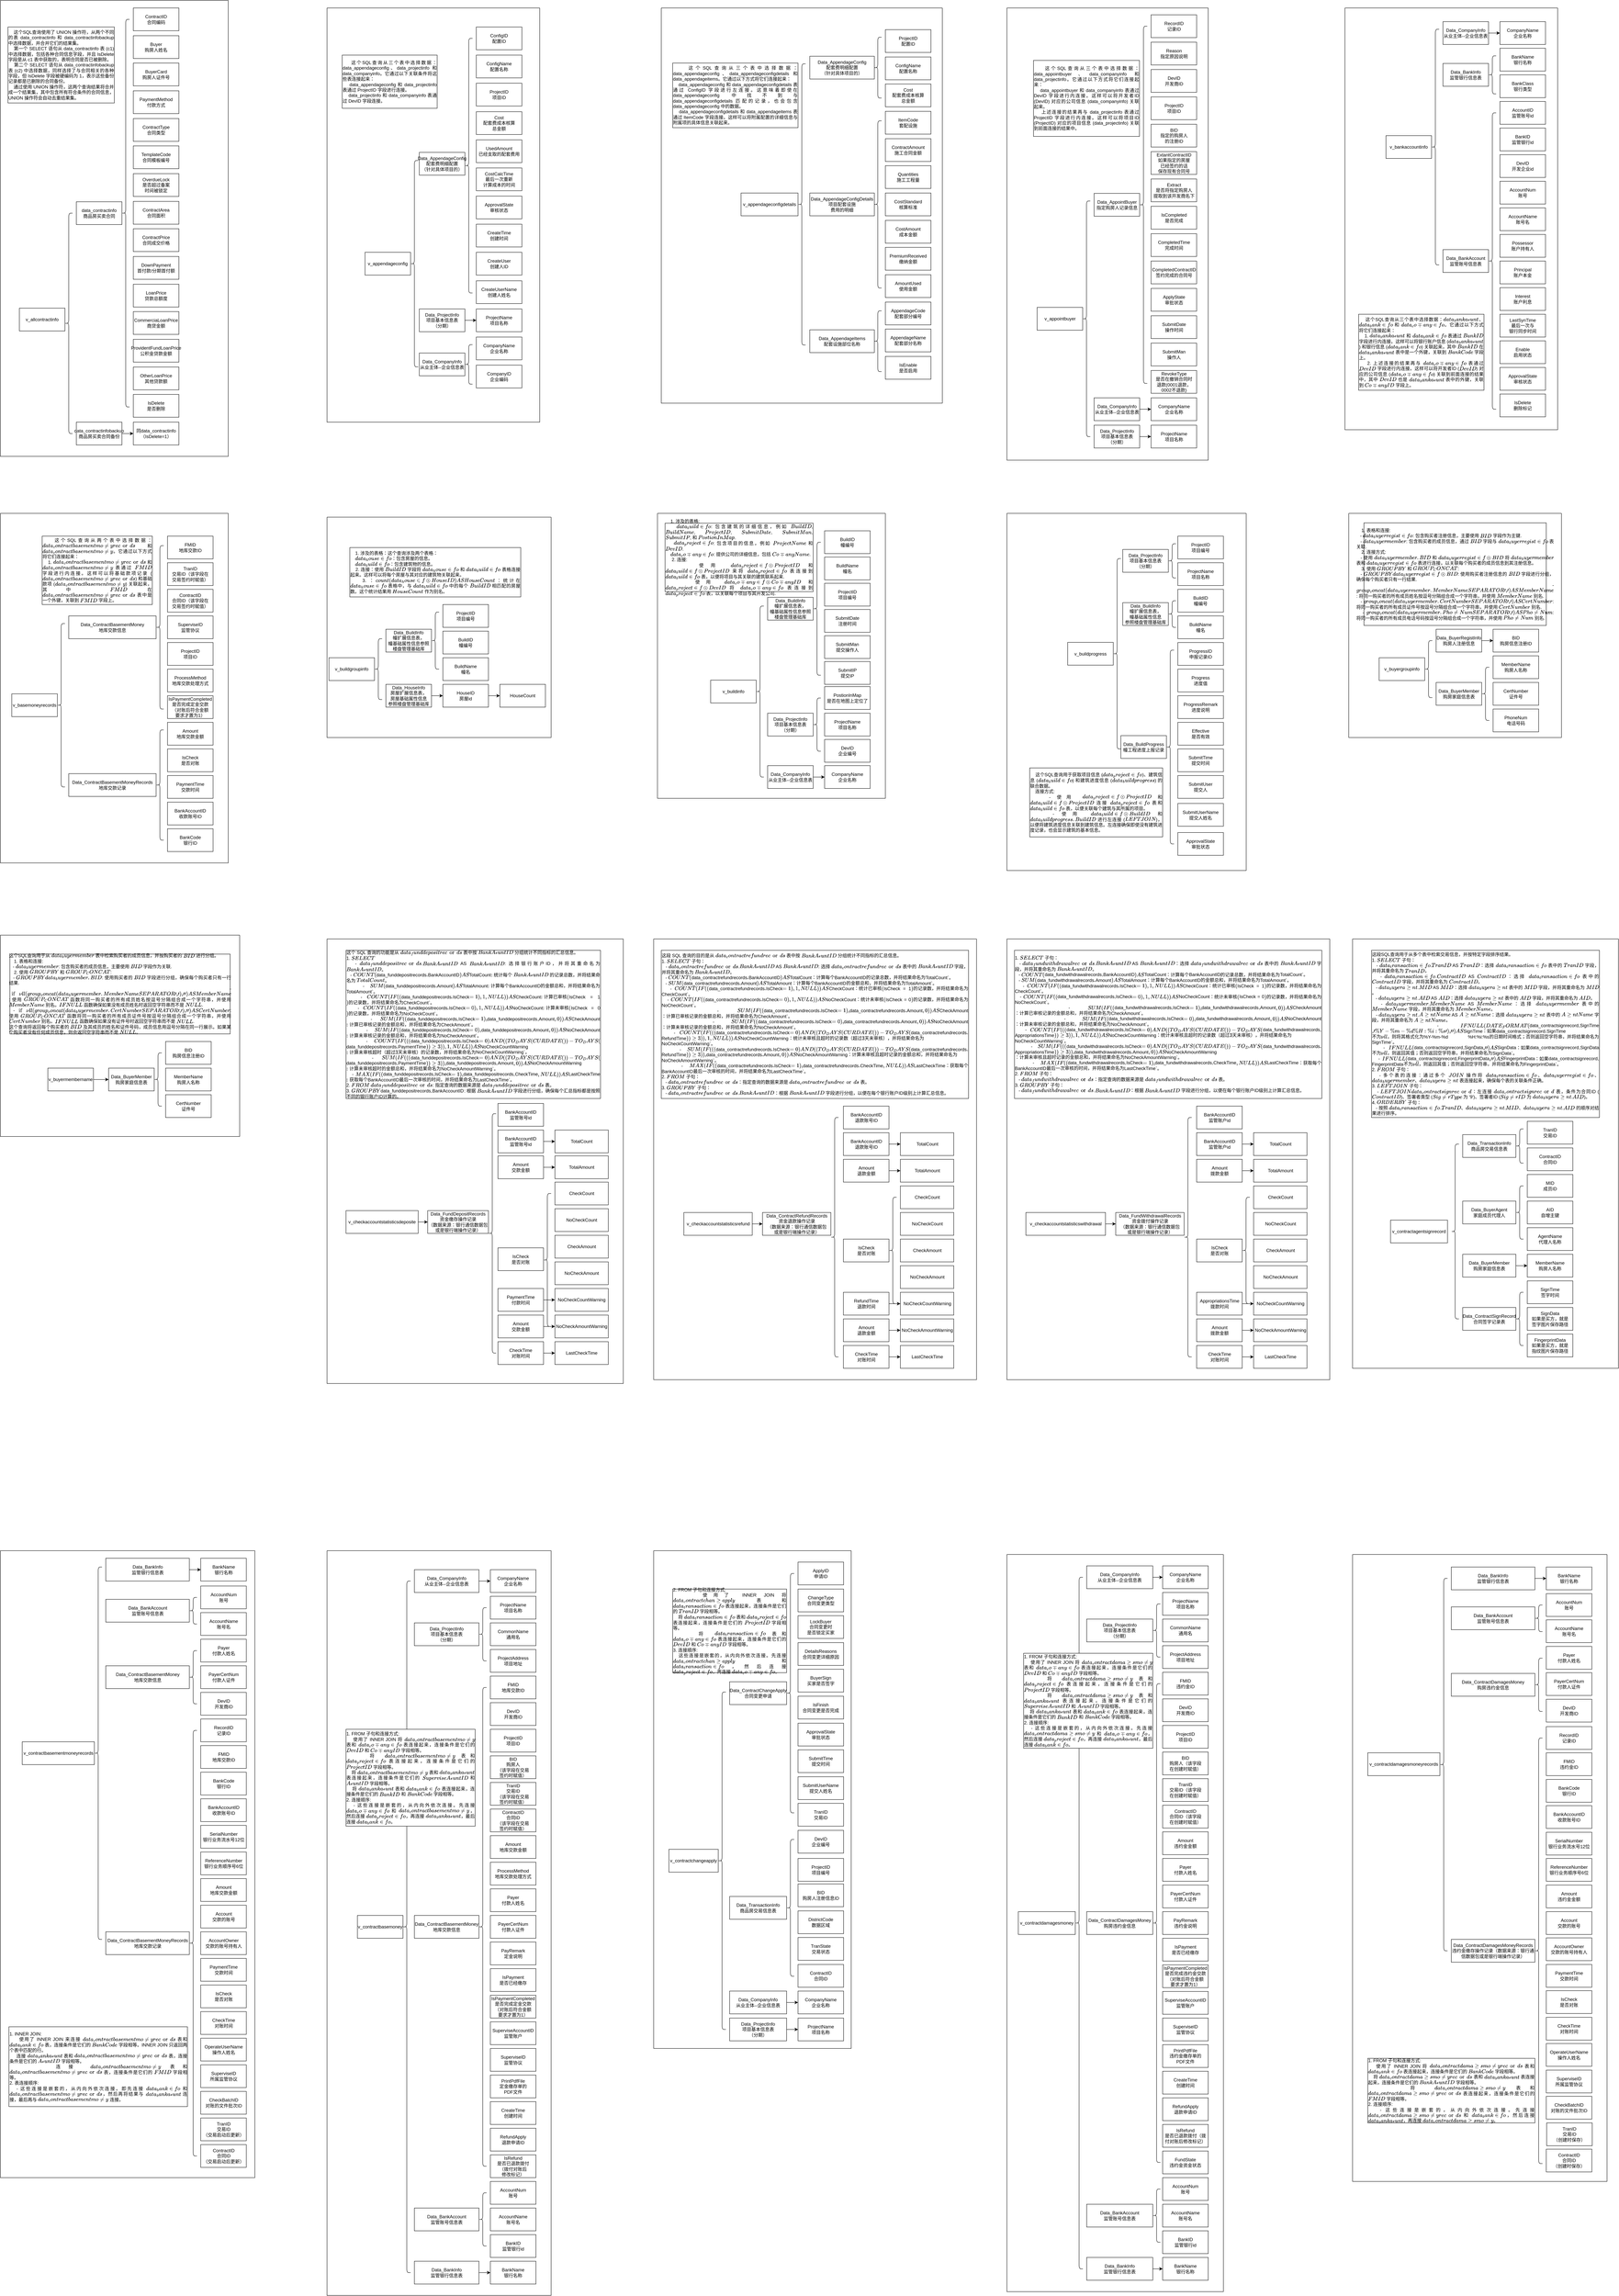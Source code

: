 <mxfile version="24.6.5" type="github">
  <diagram name="第 1 页" id="-xguryHVdIeM40GGmxYT">
    <mxGraphModel dx="17274" dy="10999" grid="1" gridSize="10" guides="1" tooltips="1" connect="1" arrows="1" fold="1" page="1" pageScale="1" pageWidth="827" pageHeight="1169" math="0" shadow="0">
      <root>
        <mxCell id="0" />
        <mxCell id="1" parent="0" />
        <mxCell id="99tiGJLgSlBT4EcU3DEi-34" value="" style="swimlane;startSize=0;" parent="1" vertex="1">
          <mxGeometry x="-1280" y="-390" width="600" height="1200" as="geometry" />
        </mxCell>
        <mxCell id="99tiGJLgSlBT4EcU3DEi-1" value="v_allcontractinfo" style="rounded=0;whiteSpace=wrap;html=1;" parent="99tiGJLgSlBT4EcU3DEi-34" vertex="1">
          <mxGeometry x="50" y="810" width="120" height="60" as="geometry" />
        </mxCell>
        <mxCell id="99tiGJLgSlBT4EcU3DEi-2" value="ContractID&lt;div&gt;合同编码&lt;br&gt;&lt;/div&gt;" style="rounded=0;whiteSpace=wrap;html=1;" parent="99tiGJLgSlBT4EcU3DEi-34" vertex="1">
          <mxGeometry x="350" y="20" width="120" height="60" as="geometry" />
        </mxCell>
        <mxCell id="99tiGJLgSlBT4EcU3DEi-3" value="Buyer&lt;div&gt;购房人姓名&lt;br&gt;&lt;/div&gt;" style="rounded=0;whiteSpace=wrap;html=1;" parent="99tiGJLgSlBT4EcU3DEi-34" vertex="1">
          <mxGeometry x="350" y="93" width="120" height="60" as="geometry" />
        </mxCell>
        <mxCell id="99tiGJLgSlBT4EcU3DEi-4" value="ContractType&lt;div&gt;合同类型&lt;br&gt;&lt;/div&gt;" style="rounded=0;whiteSpace=wrap;html=1;" parent="99tiGJLgSlBT4EcU3DEi-34" vertex="1">
          <mxGeometry x="350" y="311" width="120" height="60" as="geometry" />
        </mxCell>
        <mxCell id="99tiGJLgSlBT4EcU3DEi-5" value="PaymentMethod&lt;div&gt;付款方式&lt;br&gt;&lt;/div&gt;" style="rounded=0;whiteSpace=wrap;html=1;" parent="99tiGJLgSlBT4EcU3DEi-34" vertex="1">
          <mxGeometry x="350" y="238" width="120" height="60" as="geometry" />
        </mxCell>
        <mxCell id="99tiGJLgSlBT4EcU3DEi-6" value="BuyerCard&lt;div&gt;购房人证件号&lt;/div&gt;" style="rounded=0;whiteSpace=wrap;html=1;" parent="99tiGJLgSlBT4EcU3DEi-34" vertex="1">
          <mxGeometry x="350" y="165" width="120" height="60" as="geometry" />
        </mxCell>
        <mxCell id="99tiGJLgSlBT4EcU3DEi-7" value="TemplateCode&lt;div&gt;合同模板编号&lt;br&gt;&lt;/div&gt;" style="rounded=0;whiteSpace=wrap;html=1;" parent="99tiGJLgSlBT4EcU3DEi-34" vertex="1">
          <mxGeometry x="350" y="383" width="120" height="60" as="geometry" />
        </mxCell>
        <mxCell id="99tiGJLgSlBT4EcU3DEi-8" value="OverdueLock&lt;div&gt;是否超过备案&lt;/div&gt;&lt;div&gt;时间被锁定&lt;br&gt;&lt;/div&gt;" style="rounded=0;whiteSpace=wrap;html=1;" parent="99tiGJLgSlBT4EcU3DEi-34" vertex="1">
          <mxGeometry x="350" y="456" width="120" height="60" as="geometry" />
        </mxCell>
        <mxCell id="99tiGJLgSlBT4EcU3DEi-9" value="ContractArea&lt;div&gt;合同面积&lt;br&gt;&lt;/div&gt;" style="rounded=0;whiteSpace=wrap;html=1;" parent="99tiGJLgSlBT4EcU3DEi-34" vertex="1">
          <mxGeometry x="350" y="529" width="120" height="60" as="geometry" />
        </mxCell>
        <mxCell id="99tiGJLgSlBT4EcU3DEi-11" value="ContractPrice&lt;div&gt;合同成交价格&lt;br&gt;&lt;/div&gt;" style="rounded=0;whiteSpace=wrap;html=1;" parent="99tiGJLgSlBT4EcU3DEi-34" vertex="1">
          <mxGeometry x="350" y="601" width="120" height="60" as="geometry" />
        </mxCell>
        <mxCell id="99tiGJLgSlBT4EcU3DEi-12" value="DownPayment&lt;div&gt;首付款/分期首付额&lt;br&gt;&lt;/div&gt;" style="rounded=0;whiteSpace=wrap;html=1;" parent="99tiGJLgSlBT4EcU3DEi-34" vertex="1">
          <mxGeometry x="350" y="674" width="120" height="60" as="geometry" />
        </mxCell>
        <mxCell id="99tiGJLgSlBT4EcU3DEi-13" value="LoanPrice&lt;div&gt;贷款总额度&lt;br&gt;&lt;/div&gt;" style="rounded=0;whiteSpace=wrap;html=1;" parent="99tiGJLgSlBT4EcU3DEi-34" vertex="1">
          <mxGeometry x="350" y="747" width="120" height="60" as="geometry" />
        </mxCell>
        <mxCell id="99tiGJLgSlBT4EcU3DEi-14" value="CommerciaLoanPrice&lt;div&gt;商贷金额&lt;br&gt;&lt;/div&gt;" style="rounded=0;whiteSpace=wrap;html=1;" parent="99tiGJLgSlBT4EcU3DEi-34" vertex="1">
          <mxGeometry x="350" y="819" width="120" height="60" as="geometry" />
        </mxCell>
        <mxCell id="99tiGJLgSlBT4EcU3DEi-15" value="ProvidentFundLoanPrice&lt;div&gt;公积金贷款金额&lt;br&gt;&lt;/div&gt;" style="rounded=0;whiteSpace=wrap;html=1;" parent="99tiGJLgSlBT4EcU3DEi-34" vertex="1">
          <mxGeometry x="350" y="892" width="120" height="60" as="geometry" />
        </mxCell>
        <mxCell id="99tiGJLgSlBT4EcU3DEi-16" value="OtherLoanPrice&lt;div&gt;其他贷款额&lt;br&gt;&lt;/div&gt;" style="rounded=0;whiteSpace=wrap;html=1;" parent="99tiGJLgSlBT4EcU3DEi-34" vertex="1">
          <mxGeometry x="350" y="965" width="120" height="60" as="geometry" />
        </mxCell>
        <mxCell id="99tiGJLgSlBT4EcU3DEi-17" value="IsDelete&lt;div&gt;是否删除&lt;br&gt;&lt;/div&gt;" style="rounded=0;whiteSpace=wrap;html=1;" parent="99tiGJLgSlBT4EcU3DEi-34" vertex="1">
          <mxGeometry x="350" y="1037" width="120" height="60" as="geometry" />
        </mxCell>
        <mxCell id="99tiGJLgSlBT4EcU3DEi-18" value="data_contractinfo&lt;div&gt;商品房买卖合同&lt;/div&gt;" style="rounded=0;whiteSpace=wrap;html=1;" parent="99tiGJLgSlBT4EcU3DEi-34" vertex="1">
          <mxGeometry x="200" y="530" width="120" height="60" as="geometry" />
        </mxCell>
        <mxCell id="99tiGJLgSlBT4EcU3DEi-19" value="" style="shape=curlyBracket;whiteSpace=wrap;html=1;rounded=1;labelPosition=left;verticalLabelPosition=middle;align=right;verticalAlign=middle;size=0.5;" parent="99tiGJLgSlBT4EcU3DEi-34" vertex="1">
          <mxGeometry x="320" y="50" width="20" height="1020" as="geometry" />
        </mxCell>
        <mxCell id="99tiGJLgSlBT4EcU3DEi-28" value="data_contractinfobackup&lt;div&gt;商品房买卖合同备份&lt;br&gt;&lt;/div&gt;" style="rounded=0;whiteSpace=wrap;html=1;" parent="99tiGJLgSlBT4EcU3DEi-34" vertex="1">
          <mxGeometry x="200" y="1110" width="120" height="60" as="geometry" />
        </mxCell>
        <mxCell id="99tiGJLgSlBT4EcU3DEi-29" value="" style="shape=curlyBracket;whiteSpace=wrap;html=1;rounded=1;labelPosition=left;verticalLabelPosition=middle;align=right;verticalAlign=middle;size=0.5;" parent="99tiGJLgSlBT4EcU3DEi-34" vertex="1">
          <mxGeometry x="170" y="560" width="20" height="580" as="geometry" />
        </mxCell>
        <mxCell id="99tiGJLgSlBT4EcU3DEi-31" value="" style="endArrow=classic;html=1;rounded=0;exitX=1;exitY=0.5;exitDx=0;exitDy=0;" parent="99tiGJLgSlBT4EcU3DEi-34" source="99tiGJLgSlBT4EcU3DEi-28" target="99tiGJLgSlBT4EcU3DEi-32" edge="1">
          <mxGeometry width="50" height="50" relative="1" as="geometry">
            <mxPoint x="250" y="1110" as="sourcePoint" />
            <mxPoint x="340" y="1140" as="targetPoint" />
          </mxGeometry>
        </mxCell>
        <mxCell id="99tiGJLgSlBT4EcU3DEi-32" value="同data_contractinfo（IsDelete=1）" style="rounded=0;whiteSpace=wrap;html=1;" parent="99tiGJLgSlBT4EcU3DEi-34" vertex="1">
          <mxGeometry x="350" y="1110" width="120" height="60" as="geometry" />
        </mxCell>
        <mxCell id="99tiGJLgSlBT4EcU3DEi-82" value="&lt;div style=&quot;text-align: justify;&quot;&gt;&amp;nbsp; &amp;nbsp; 这个SQL查询使用了 UNION 操作符，从两个不同的表 data_contractinfo 和 data_contractinfobackup 中选择数据，并合并它们的结果集。&lt;/div&gt;&lt;div style=&quot;text-align: justify;&quot;&gt;&amp;nbsp; &amp;nbsp; 第一个 SELECT 语句从 data_contractinfo 表 (c1) 中选择数据，包括各种合同信息字段，并且 IsDelete 字段是从 c1 表中获取的，表明合同是否已被删除。&lt;/div&gt;&lt;div style=&quot;text-align: justify;&quot;&gt;&amp;nbsp; &amp;nbsp; 第二个 SELECT 语句从 data_contractinfobackup 表 (c2) 中选择数据，同样选择了与合同相关的各种字段，但 IsDelete 字段被硬编码为 1，表示这些备份记录都是已删除的合同备份。&lt;/div&gt;&lt;div style=&quot;text-align: justify;&quot;&gt;&amp;nbsp; &amp;nbsp; 通过使用 UNION 操作符，这两个查询结果将合并成一个结果集，其中包含所有符合条件的合同信息，UNION 操作符会自动去重结果集。&lt;/div&gt;" style="rounded=0;whiteSpace=wrap;html=1;" parent="99tiGJLgSlBT4EcU3DEi-34" vertex="1">
          <mxGeometry x="20" y="70" width="280" height="200" as="geometry" />
        </mxCell>
        <mxCell id="99tiGJLgSlBT4EcU3DEi-92" value="" style="swimlane;startSize=0;" parent="1" vertex="1">
          <mxGeometry x="-420" y="-370" width="560" height="1090" as="geometry" />
        </mxCell>
        <mxCell id="99tiGJLgSlBT4EcU3DEi-58" value="v_appendageconfig" style="rounded=0;whiteSpace=wrap;html=1;" parent="99tiGJLgSlBT4EcU3DEi-92" vertex="1">
          <mxGeometry x="100" y="643" width="120" height="60" as="geometry" />
        </mxCell>
        <mxCell id="99tiGJLgSlBT4EcU3DEi-59" value="ConfigID&lt;div&gt;配置ID&lt;br&gt;&lt;/div&gt;" style="rounded=0;whiteSpace=wrap;html=1;" parent="99tiGJLgSlBT4EcU3DEi-92" vertex="1">
          <mxGeometry x="393" y="50" width="120" height="60" as="geometry" />
        </mxCell>
        <mxCell id="99tiGJLgSlBT4EcU3DEi-60" value="ConfigName&lt;div&gt;配置名称&lt;br&gt;&lt;/div&gt;" style="rounded=0;whiteSpace=wrap;html=1;" parent="99tiGJLgSlBT4EcU3DEi-92" vertex="1">
          <mxGeometry x="393" y="124" width="120" height="60" as="geometry" />
        </mxCell>
        <mxCell id="99tiGJLgSlBT4EcU3DEi-61" value="ProjectID&lt;div&gt;项目ID&lt;br&gt;&lt;/div&gt;" style="rounded=0;whiteSpace=wrap;html=1;" parent="99tiGJLgSlBT4EcU3DEi-92" vertex="1">
          <mxGeometry x="393" y="198" width="120" height="60" as="geometry" />
        </mxCell>
        <mxCell id="99tiGJLgSlBT4EcU3DEi-62" value="Cost&lt;div&gt;配套费成本核算&lt;/div&gt;&lt;div&gt;总金额&lt;br&gt;&lt;/div&gt;" style="rounded=0;whiteSpace=wrap;html=1;" parent="99tiGJLgSlBT4EcU3DEi-92" vertex="1">
          <mxGeometry x="393" y="273" width="120" height="60" as="geometry" />
        </mxCell>
        <mxCell id="99tiGJLgSlBT4EcU3DEi-63" value="UsedAmount&lt;div&gt;已经支取的配套费用&lt;br&gt;&lt;/div&gt;" style="rounded=0;whiteSpace=wrap;html=1;" parent="99tiGJLgSlBT4EcU3DEi-92" vertex="1">
          <mxGeometry x="393" y="347" width="120" height="60" as="geometry" />
        </mxCell>
        <mxCell id="99tiGJLgSlBT4EcU3DEi-64" value="CostCalcTime&lt;div&gt;最后一次重新&lt;/div&gt;&lt;div&gt;计算成本的时间&lt;br&gt;&lt;/div&gt;" style="rounded=0;whiteSpace=wrap;html=1;" parent="99tiGJLgSlBT4EcU3DEi-92" vertex="1">
          <mxGeometry x="393" y="421" width="120" height="60" as="geometry" />
        </mxCell>
        <mxCell id="99tiGJLgSlBT4EcU3DEi-65" value="ApprovalState&lt;div&gt;审核状态&lt;br&gt;&lt;/div&gt;" style="rounded=0;whiteSpace=wrap;html=1;" parent="99tiGJLgSlBT4EcU3DEi-92" vertex="1">
          <mxGeometry x="393" y="495" width="120" height="60" as="geometry" />
        </mxCell>
        <mxCell id="99tiGJLgSlBT4EcU3DEi-66" value="CreateTime&lt;div&gt;创建时间&lt;br&gt;&lt;/div&gt;" style="rounded=0;whiteSpace=wrap;html=1;" parent="99tiGJLgSlBT4EcU3DEi-92" vertex="1">
          <mxGeometry x="393" y="569" width="120" height="60" as="geometry" />
        </mxCell>
        <mxCell id="99tiGJLgSlBT4EcU3DEi-68" value="CreateUser&lt;div&gt;创建人ID&lt;br&gt;&lt;/div&gt;" style="rounded=0;whiteSpace=wrap;html=1;" parent="99tiGJLgSlBT4EcU3DEi-92" vertex="1">
          <mxGeometry x="393" y="643" width="120" height="60" as="geometry" />
        </mxCell>
        <mxCell id="99tiGJLgSlBT4EcU3DEi-69" value="CreateUserName&lt;div&gt;创建人姓名&lt;br&gt;&lt;/div&gt;" style="rounded=0;whiteSpace=wrap;html=1;" parent="99tiGJLgSlBT4EcU3DEi-92" vertex="1">
          <mxGeometry x="393" y="718" width="120" height="60" as="geometry" />
        </mxCell>
        <mxCell id="99tiGJLgSlBT4EcU3DEi-70" value="ProjectName&lt;div&gt;项目名称&lt;br&gt;&lt;/div&gt;" style="rounded=0;whiteSpace=wrap;html=1;" parent="99tiGJLgSlBT4EcU3DEi-92" vertex="1">
          <mxGeometry x="393" y="792" width="120" height="60" as="geometry" />
        </mxCell>
        <mxCell id="99tiGJLgSlBT4EcU3DEi-71" value="CompanyName&lt;div&gt;企业名称&lt;br&gt;&lt;/div&gt;" style="rounded=0;whiteSpace=wrap;html=1;" parent="99tiGJLgSlBT4EcU3DEi-92" vertex="1">
          <mxGeometry x="393" y="866" width="120" height="60" as="geometry" />
        </mxCell>
        <mxCell id="99tiGJLgSlBT4EcU3DEi-72" value="CompanyID&lt;div&gt;企业编码&lt;br&gt;&lt;/div&gt;" style="rounded=0;whiteSpace=wrap;html=1;flipV=1;" parent="99tiGJLgSlBT4EcU3DEi-92" vertex="1">
          <mxGeometry x="393" y="940" width="120" height="60" as="geometry" />
        </mxCell>
        <mxCell id="99tiGJLgSlBT4EcU3DEi-83" value="&lt;div style=&quot;text-align: justify;&quot;&gt;&amp;nbsp; &amp;nbsp; 这个SQL查询从三个表中选择数据：data_appendageconfig、data_projectinfo 和 data_companyinfo。它通过以下关联条件将这些表连接起来：&lt;/div&gt;&lt;div style=&quot;text-align: justify;&quot;&gt;&amp;nbsp; &amp;nbsp; data_appendageconfig 和 data_projectinfo 表通过 ProjectID 字段进行连接。&lt;/div&gt;&lt;div style=&quot;text-align: justify;&quot;&gt;&amp;nbsp; &amp;nbsp; data_projectinfo 和 data_companyinfo 表通过 DevID 字段连接。&lt;/div&gt;" style="rounded=0;whiteSpace=wrap;html=1;" parent="99tiGJLgSlBT4EcU3DEi-92" vertex="1">
          <mxGeometry x="40" y="124" width="250" height="140" as="geometry" />
        </mxCell>
        <mxCell id="99tiGJLgSlBT4EcU3DEi-84" value="Data_AppendageConfig&lt;div&gt;配套费明细配置&lt;/div&gt;&lt;div&gt;（针对具体项目的）&lt;br&gt;&lt;/div&gt;" style="rounded=0;whiteSpace=wrap;html=1;" parent="99tiGJLgSlBT4EcU3DEi-92" vertex="1">
          <mxGeometry x="243" y="380" width="120" height="60" as="geometry" />
        </mxCell>
        <mxCell id="99tiGJLgSlBT4EcU3DEi-85" value="Data_ProjectInfo&lt;div&gt;项目基本信息表&lt;/div&gt;&lt;div&gt;（分期）&lt;br&gt;&lt;/div&gt;" style="rounded=0;whiteSpace=wrap;html=1;" parent="99tiGJLgSlBT4EcU3DEi-92" vertex="1">
          <mxGeometry x="243" y="792" width="120" height="60" as="geometry" />
        </mxCell>
        <mxCell id="99tiGJLgSlBT4EcU3DEi-86" value="Data_CompanyInfo&lt;div&gt;从业主体--企业信息表&lt;br&gt;&lt;/div&gt;" style="rounded=0;whiteSpace=wrap;html=1;" parent="99tiGJLgSlBT4EcU3DEi-92" vertex="1">
          <mxGeometry x="243" y="908" width="120" height="60" as="geometry" />
        </mxCell>
        <mxCell id="99tiGJLgSlBT4EcU3DEi-87" value="" style="shape=curlyBracket;whiteSpace=wrap;html=1;rounded=1;labelPosition=left;verticalLabelPosition=middle;align=right;verticalAlign=middle;" parent="99tiGJLgSlBT4EcU3DEi-92" vertex="1">
          <mxGeometry x="363" y="80" width="20" height="670" as="geometry" />
        </mxCell>
        <mxCell id="99tiGJLgSlBT4EcU3DEi-88" value="" style="shape=curlyBracket;whiteSpace=wrap;html=1;rounded=1;labelPosition=left;verticalLabelPosition=middle;align=right;verticalAlign=middle;size=0.5;" parent="99tiGJLgSlBT4EcU3DEi-92" vertex="1">
          <mxGeometry x="363" y="886" width="20" height="104" as="geometry" />
        </mxCell>
        <mxCell id="99tiGJLgSlBT4EcU3DEi-89" value="" style="endArrow=classic;html=1;rounded=0;entryX=0;entryY=0.5;entryDx=0;entryDy=0;exitX=1;exitY=0.5;exitDx=0;exitDy=0;" parent="99tiGJLgSlBT4EcU3DEi-92" source="99tiGJLgSlBT4EcU3DEi-85" target="99tiGJLgSlBT4EcU3DEi-70" edge="1">
          <mxGeometry width="50" height="50" relative="1" as="geometry">
            <mxPoint x="83" y="770" as="sourcePoint" />
            <mxPoint x="133" y="720" as="targetPoint" />
          </mxGeometry>
        </mxCell>
        <mxCell id="99tiGJLgSlBT4EcU3DEi-93" value="" style="shape=curlyBracket;whiteSpace=wrap;html=1;rounded=1;labelPosition=left;verticalLabelPosition=middle;align=right;verticalAlign=middle;" parent="99tiGJLgSlBT4EcU3DEi-92" vertex="1">
          <mxGeometry x="220" y="401.5" width="20" height="543" as="geometry" />
        </mxCell>
        <mxCell id="99tiGJLgSlBT4EcU3DEi-116" value="" style="swimlane;startSize=0;" parent="1" vertex="1">
          <mxGeometry x="460" y="-370" width="740" height="1040" as="geometry" />
        </mxCell>
        <mxCell id="99tiGJLgSlBT4EcU3DEi-94" value="&lt;div style=&quot;text-align: justify;&quot;&gt;&amp;nbsp; &amp;nbsp; 这个SQL查询从三个表中选择数据：data_appendageconfig、data_appendageconfigdetails 和 data_appendageitems。它通过以下方式将它们连接起来：&lt;/div&gt;&lt;div style=&quot;text-align: justify;&quot;&gt;&amp;nbsp; &amp;nbsp; data_appendageconfig 和 data_appendageconfigdetails 表通过 ConfigID 字段进行左连接。这意味着即使在 data_appendageconfig 中找不到与 data_appendageconfigdetails 匹配的记录，也会包含 data_appendageconfig 中的数据。&lt;/div&gt;&lt;div style=&quot;text-align: justify;&quot;&gt;&amp;nbsp; &amp;nbsp; data_appendageconfigdetails 和 data_appendageitems 表通过 ItemCode 字段连接。这样可以将附属配置的详细信息与附属项的具体信息关联起来。&lt;/div&gt;" style="rounded=0;whiteSpace=wrap;html=1;" parent="99tiGJLgSlBT4EcU3DEi-116" vertex="1">
          <mxGeometry x="30" y="145" width="330" height="170" as="geometry" />
        </mxCell>
        <mxCell id="99tiGJLgSlBT4EcU3DEi-95" value="ProjectID&lt;div&gt;配置ID&lt;br&gt;&lt;/div&gt;" style="rounded=0;whiteSpace=wrap;html=1;" parent="99tiGJLgSlBT4EcU3DEi-116" vertex="1">
          <mxGeometry x="590" y="57" width="120" height="60" as="geometry" />
        </mxCell>
        <mxCell id="99tiGJLgSlBT4EcU3DEi-96" value="ConfigName&lt;div&gt;配置名称&lt;br&gt;&lt;/div&gt;" style="rounded=0;whiteSpace=wrap;html=1;" parent="99tiGJLgSlBT4EcU3DEi-116" vertex="1">
          <mxGeometry x="590" y="129" width="120" height="60" as="geometry" />
        </mxCell>
        <mxCell id="99tiGJLgSlBT4EcU3DEi-97" value="Cost&lt;div&gt;配套费成本核算&lt;/div&gt;&lt;div&gt;总金额&lt;br&gt;&lt;/div&gt;" style="rounded=0;whiteSpace=wrap;html=1;" parent="99tiGJLgSlBT4EcU3DEi-116" vertex="1">
          <mxGeometry x="590" y="200" width="120" height="60" as="geometry" />
        </mxCell>
        <mxCell id="99tiGJLgSlBT4EcU3DEi-98" value="ItemCode&lt;div&gt;套配设施&lt;br&gt;&lt;/div&gt;" style="rounded=0;whiteSpace=wrap;html=1;" parent="99tiGJLgSlBT4EcU3DEi-116" vertex="1">
          <mxGeometry x="590" y="272" width="120" height="60" as="geometry" />
        </mxCell>
        <mxCell id="99tiGJLgSlBT4EcU3DEi-99" value="ContractAmount&lt;div&gt;施工合同金额&lt;br&gt;&lt;/div&gt;" style="rounded=0;whiteSpace=wrap;html=1;" parent="99tiGJLgSlBT4EcU3DEi-116" vertex="1">
          <mxGeometry x="590" y="344" width="120" height="60" as="geometry" />
        </mxCell>
        <mxCell id="99tiGJLgSlBT4EcU3DEi-100" value="Quantities&lt;div&gt;施工工程量&lt;br&gt;&lt;/div&gt;" style="rounded=0;whiteSpace=wrap;html=1;" parent="99tiGJLgSlBT4EcU3DEi-116" vertex="1">
          <mxGeometry x="590" y="415" width="120" height="60" as="geometry" />
        </mxCell>
        <mxCell id="99tiGJLgSlBT4EcU3DEi-101" value="CostStandard&lt;div&gt;核算标准&lt;br&gt;&lt;/div&gt;" style="rounded=0;whiteSpace=wrap;html=1;" parent="99tiGJLgSlBT4EcU3DEi-116" vertex="1">
          <mxGeometry x="590" y="487" width="120" height="60" as="geometry" />
        </mxCell>
        <mxCell id="99tiGJLgSlBT4EcU3DEi-102" value="CostAmount&lt;div&gt;成本金额&lt;br&gt;&lt;/div&gt;" style="rounded=0;whiteSpace=wrap;html=1;" parent="99tiGJLgSlBT4EcU3DEi-116" vertex="1">
          <mxGeometry x="590" y="559" width="120" height="60" as="geometry" />
        </mxCell>
        <mxCell id="99tiGJLgSlBT4EcU3DEi-103" value="PremiumReceived&lt;div&gt;缴纳金额&lt;br&gt;&lt;/div&gt;" style="rounded=0;whiteSpace=wrap;html=1;" parent="99tiGJLgSlBT4EcU3DEi-116" vertex="1">
          <mxGeometry x="590" y="630" width="120" height="60" as="geometry" />
        </mxCell>
        <mxCell id="99tiGJLgSlBT4EcU3DEi-104" value="AmountUsed&lt;div&gt;使用金额&lt;br&gt;&lt;/div&gt;" style="rounded=0;whiteSpace=wrap;html=1;" parent="99tiGJLgSlBT4EcU3DEi-116" vertex="1">
          <mxGeometry x="590" y="702" width="120" height="60" as="geometry" />
        </mxCell>
        <mxCell id="99tiGJLgSlBT4EcU3DEi-105" value="AppendageCode&lt;div&gt;配套部分编号&lt;br&gt;&lt;/div&gt;" style="rounded=0;whiteSpace=wrap;html=1;" parent="99tiGJLgSlBT4EcU3DEi-116" vertex="1">
          <mxGeometry x="590" y="774" width="120" height="60" as="geometry" />
        </mxCell>
        <mxCell id="99tiGJLgSlBT4EcU3DEi-106" value="AppendageName&lt;div&gt;配套部分名称&lt;br&gt;&lt;/div&gt;" style="rounded=0;whiteSpace=wrap;html=1;" parent="99tiGJLgSlBT4EcU3DEi-116" vertex="1">
          <mxGeometry x="590" y="845" width="120" height="60" as="geometry" />
        </mxCell>
        <mxCell id="99tiGJLgSlBT4EcU3DEi-107" value="IsEnable&lt;div&gt;是否启用&lt;br&gt;&lt;/div&gt;" style="rounded=0;whiteSpace=wrap;html=1;" parent="99tiGJLgSlBT4EcU3DEi-116" vertex="1">
          <mxGeometry x="590" y="917" width="120" height="60" as="geometry" />
        </mxCell>
        <mxCell id="99tiGJLgSlBT4EcU3DEi-108" value="Data_AppendageConfig&lt;div&gt;配套费明细配置&lt;/div&gt;&lt;div&gt;（针对具体项目的）&lt;br&gt;&lt;/div&gt;" style="rounded=0;whiteSpace=wrap;html=1;" parent="99tiGJLgSlBT4EcU3DEi-116" vertex="1">
          <mxGeometry x="391" y="127" width="170" height="60" as="geometry" />
        </mxCell>
        <mxCell id="99tiGJLgSlBT4EcU3DEi-109" value="Data_AppendageItems&lt;div&gt;配套设施部位名称&lt;br&gt;&lt;/div&gt;" style="rounded=0;whiteSpace=wrap;html=1;" parent="99tiGJLgSlBT4EcU3DEi-116" vertex="1">
          <mxGeometry x="391" y="847" width="170" height="60" as="geometry" />
        </mxCell>
        <mxCell id="99tiGJLgSlBT4EcU3DEi-110" value="Data_AppendageConfigDetails&lt;div&gt;项目配套设施&lt;/div&gt;&lt;div&gt;费用的明细&lt;br&gt;&lt;/div&gt;" style="rounded=0;whiteSpace=wrap;html=1;" parent="99tiGJLgSlBT4EcU3DEi-116" vertex="1">
          <mxGeometry x="391" y="487" width="170" height="60" as="geometry" />
        </mxCell>
        <mxCell id="99tiGJLgSlBT4EcU3DEi-111" value="v_appendageconfigdetails" style="rounded=0;whiteSpace=wrap;html=1;" parent="99tiGJLgSlBT4EcU3DEi-116" vertex="1">
          <mxGeometry x="210" y="487" width="150" height="60" as="geometry" />
        </mxCell>
        <mxCell id="99tiGJLgSlBT4EcU3DEi-112" value="" style="shape=curlyBracket;whiteSpace=wrap;html=1;rounded=1;labelPosition=left;verticalLabelPosition=middle;align=right;verticalAlign=middle;" parent="99tiGJLgSlBT4EcU3DEi-116" vertex="1">
          <mxGeometry x="560" y="77" width="20" height="160" as="geometry" />
        </mxCell>
        <mxCell id="99tiGJLgSlBT4EcU3DEi-113" value="" style="shape=curlyBracket;whiteSpace=wrap;html=1;rounded=1;labelPosition=left;verticalLabelPosition=middle;align=right;verticalAlign=middle;" parent="99tiGJLgSlBT4EcU3DEi-116" vertex="1">
          <mxGeometry x="560" y="297" width="20" height="440" as="geometry" />
        </mxCell>
        <mxCell id="99tiGJLgSlBT4EcU3DEi-114" value="" style="shape=curlyBracket;whiteSpace=wrap;html=1;rounded=1;labelPosition=left;verticalLabelPosition=middle;align=right;verticalAlign=middle;" parent="99tiGJLgSlBT4EcU3DEi-116" vertex="1">
          <mxGeometry x="560" y="797" width="20" height="160" as="geometry" />
        </mxCell>
        <mxCell id="99tiGJLgSlBT4EcU3DEi-115" value="" style="shape=curlyBracket;whiteSpace=wrap;html=1;rounded=1;labelPosition=left;verticalLabelPosition=middle;align=right;verticalAlign=middle;" parent="99tiGJLgSlBT4EcU3DEi-116" vertex="1">
          <mxGeometry x="360" y="147" width="20" height="740" as="geometry" />
        </mxCell>
        <mxCell id="99tiGJLgSlBT4EcU3DEi-143" value="" style="swimlane;startSize=0;" parent="1" vertex="1">
          <mxGeometry x="1370" y="-370" width="530" height="1190" as="geometry" />
        </mxCell>
        <mxCell id="99tiGJLgSlBT4EcU3DEi-117" value="&lt;div style=&quot;text-align: justify;&quot;&gt;&amp;nbsp; &amp;nbsp; 这个SQL查询从三个表中选择数据：data_appointbuyer、data_companyinfo 和 data_projectinfo。它通过以下方式将它们连接起来：&lt;/div&gt;&lt;div style=&quot;text-align: justify;&quot;&gt;&amp;nbsp; &amp;nbsp; data_appointbuyer 和 data_companyinfo 表通过 DevID 字段进行内连接。这样可以将开发者ID (DevID) 对应的公司信息 (data_companyinfo) 关联起来。&lt;/div&gt;&lt;div style=&quot;text-align: justify;&quot;&gt;&amp;nbsp; &amp;nbsp; 上述连接的结果再与 data_projectinfo 表通过 ProjectID 字段进行内连接。这样可以将项目ID (ProjectID) 对应的项目信息 (data_projectinfo) 关联到前面连接的结果中。&lt;/div&gt;" style="rounded=0;whiteSpace=wrap;html=1;" parent="99tiGJLgSlBT4EcU3DEi-143" vertex="1">
          <mxGeometry x="70" y="138" width="279" height="200" as="geometry" />
        </mxCell>
        <mxCell id="99tiGJLgSlBT4EcU3DEi-118" value="v_appointbuyer" style="rounded=0;whiteSpace=wrap;html=1;" parent="99tiGJLgSlBT4EcU3DEi-143" vertex="1">
          <mxGeometry x="79.5" y="788" width="120" height="60" as="geometry" />
        </mxCell>
        <mxCell id="99tiGJLgSlBT4EcU3DEi-119" value="Data_AppointBuyer&lt;div&gt;指定购房人记录信息&lt;br&gt;&lt;/div&gt;" style="rounded=0;whiteSpace=wrap;html=1;" parent="99tiGJLgSlBT4EcU3DEi-143" vertex="1">
          <mxGeometry x="229.5" y="488" width="120" height="60" as="geometry" />
        </mxCell>
        <mxCell id="99tiGJLgSlBT4EcU3DEi-120" value="Data_CompanyInfo&lt;div&gt;从业主体--企业信息表&lt;br&gt;&lt;/div&gt;" style="rounded=0;whiteSpace=wrap;html=1;" parent="99tiGJLgSlBT4EcU3DEi-143" vertex="1">
          <mxGeometry x="229.5" y="1026" width="120" height="60" as="geometry" />
        </mxCell>
        <mxCell id="99tiGJLgSlBT4EcU3DEi-121" value="Data_ProjectInfo&lt;div&gt;项目基本信息表&lt;/div&gt;&lt;div&gt;（分期）&lt;br&gt;&lt;/div&gt;" style="rounded=0;whiteSpace=wrap;html=1;" parent="99tiGJLgSlBT4EcU3DEi-143" vertex="1">
          <mxGeometry x="229.5" y="1098" width="120" height="60" as="geometry" />
        </mxCell>
        <mxCell id="99tiGJLgSlBT4EcU3DEi-122" value="RecordID&lt;div&gt;记录ID&lt;br&gt;&lt;/div&gt;" style="rounded=0;whiteSpace=wrap;html=1;flipV=0;flipH=1;" parent="99tiGJLgSlBT4EcU3DEi-143" vertex="1">
          <mxGeometry x="379.5" y="18" width="120" height="60" as="geometry" />
        </mxCell>
        <mxCell id="99tiGJLgSlBT4EcU3DEi-123" value="Reason&lt;div&gt;指定原因说明&lt;br&gt;&lt;/div&gt;" style="rounded=0;whiteSpace=wrap;html=1;flipV=0;flipH=1;" parent="99tiGJLgSlBT4EcU3DEi-143" vertex="1">
          <mxGeometry x="379.5" y="90" width="120" height="60" as="geometry" />
        </mxCell>
        <mxCell id="99tiGJLgSlBT4EcU3DEi-124" value="DevID&lt;div&gt;开发商ID&lt;br&gt;&lt;/div&gt;" style="rounded=0;whiteSpace=wrap;html=1;flipV=0;flipH=1;" parent="99tiGJLgSlBT4EcU3DEi-143" vertex="1">
          <mxGeometry x="379.5" y="162" width="120" height="60" as="geometry" />
        </mxCell>
        <mxCell id="99tiGJLgSlBT4EcU3DEi-125" value="ProjectID&lt;div&gt;项目ID&lt;br&gt;&lt;/div&gt;" style="rounded=0;whiteSpace=wrap;html=1;flipV=0;flipH=1;" parent="99tiGJLgSlBT4EcU3DEi-143" vertex="1">
          <mxGeometry x="379.5" y="234" width="120" height="60" as="geometry" />
        </mxCell>
        <mxCell id="99tiGJLgSlBT4EcU3DEi-126" value="BID&lt;div&gt;指定的购房人&lt;/div&gt;&lt;div&gt;的注册ID&lt;br&gt;&lt;/div&gt;" style="rounded=0;whiteSpace=wrap;html=1;flipV=0;flipH=1;" parent="99tiGJLgSlBT4EcU3DEi-143" vertex="1">
          <mxGeometry x="379.5" y="306" width="120" height="60" as="geometry" />
        </mxCell>
        <mxCell id="99tiGJLgSlBT4EcU3DEi-127" value="ExtantContractID&lt;div&gt;如果指定的房屋&lt;/div&gt;&lt;div&gt;已经签约的话&lt;/div&gt;&lt;div&gt;保存现有合同号&lt;br&gt;&lt;/div&gt;" style="rounded=0;whiteSpace=wrap;html=1;flipV=0;flipH=1;" parent="99tiGJLgSlBT4EcU3DEi-143" vertex="1">
          <mxGeometry x="379.5" y="378" width="120" height="60" as="geometry" />
        </mxCell>
        <mxCell id="99tiGJLgSlBT4EcU3DEi-128" value="Extract&lt;div&gt;是否将指定购房人&lt;/div&gt;&lt;div&gt;提取到该开发商名下&lt;br&gt;&lt;/div&gt;" style="rounded=0;whiteSpace=wrap;html=1;flipV=0;flipH=1;" parent="99tiGJLgSlBT4EcU3DEi-143" vertex="1">
          <mxGeometry x="379.5" y="450" width="120" height="60" as="geometry" />
        </mxCell>
        <mxCell id="99tiGJLgSlBT4EcU3DEi-129" value="IsCompleted&lt;div&gt;是否完成&lt;br&gt;&lt;/div&gt;" style="rounded=0;whiteSpace=wrap;html=1;flipV=0;flipH=1;" parent="99tiGJLgSlBT4EcU3DEi-143" vertex="1">
          <mxGeometry x="379.5" y="522" width="120" height="60" as="geometry" />
        </mxCell>
        <mxCell id="99tiGJLgSlBT4EcU3DEi-130" value="CompletedTime&lt;div&gt;完成时间&lt;br&gt;&lt;/div&gt;" style="rounded=0;whiteSpace=wrap;html=1;flipV=0;flipH=1;" parent="99tiGJLgSlBT4EcU3DEi-143" vertex="1">
          <mxGeometry x="379.5" y="594" width="120" height="60" as="geometry" />
        </mxCell>
        <mxCell id="99tiGJLgSlBT4EcU3DEi-131" value="CompletedContractID&lt;div&gt;签约完成的合同号&lt;br&gt;&lt;/div&gt;" style="rounded=0;whiteSpace=wrap;html=1;flipV=0;flipH=1;" parent="99tiGJLgSlBT4EcU3DEi-143" vertex="1">
          <mxGeometry x="379.5" y="666" width="120" height="60" as="geometry" />
        </mxCell>
        <mxCell id="99tiGJLgSlBT4EcU3DEi-132" value="ApplyState&lt;div&gt;审批状态&lt;br&gt;&lt;/div&gt;" style="rounded=0;whiteSpace=wrap;html=1;flipV=0;flipH=1;" parent="99tiGJLgSlBT4EcU3DEi-143" vertex="1">
          <mxGeometry x="379.5" y="738" width="120" height="60" as="geometry" />
        </mxCell>
        <mxCell id="99tiGJLgSlBT4EcU3DEi-133" value="SubmitDate&lt;div&gt;操作时间&lt;br&gt;&lt;/div&gt;" style="rounded=0;whiteSpace=wrap;html=1;flipV=0;flipH=1;" parent="99tiGJLgSlBT4EcU3DEi-143" vertex="1">
          <mxGeometry x="379.5" y="810" width="120" height="60" as="geometry" />
        </mxCell>
        <mxCell id="99tiGJLgSlBT4EcU3DEi-134" value="SubmitMan&lt;div&gt;操作人&lt;br&gt;&lt;/div&gt;" style="rounded=0;whiteSpace=wrap;html=1;flipV=0;flipH=1;" parent="99tiGJLgSlBT4EcU3DEi-143" vertex="1">
          <mxGeometry x="379.5" y="882" width="120" height="60" as="geometry" />
        </mxCell>
        <mxCell id="99tiGJLgSlBT4EcU3DEi-135" value="&lt;div&gt;CompanyName&lt;div&gt;企业名称&lt;/div&gt;&lt;/div&gt;" style="rounded=0;whiteSpace=wrap;html=1;flipV=0;flipH=1;" parent="99tiGJLgSlBT4EcU3DEi-143" vertex="1">
          <mxGeometry x="379.5" y="1026" width="120" height="60" as="geometry" />
        </mxCell>
        <mxCell id="99tiGJLgSlBT4EcU3DEi-136" value="RevokeType&lt;div&gt;是否在撤销合同时&lt;/div&gt;&lt;div&gt;退款(0001退款，&lt;/div&gt;&lt;div&gt;0002不退款)&lt;br&gt;&lt;/div&gt;" style="rounded=0;whiteSpace=wrap;html=1;flipV=0;flipH=1;" parent="99tiGJLgSlBT4EcU3DEi-143" vertex="1">
          <mxGeometry x="379.5" y="954" width="120" height="60" as="geometry" />
        </mxCell>
        <mxCell id="99tiGJLgSlBT4EcU3DEi-137" value="ProjectName&lt;div&gt;项目名称&lt;br&gt;&lt;/div&gt;" style="rounded=0;whiteSpace=wrap;html=1;flipV=0;flipH=1;" parent="99tiGJLgSlBT4EcU3DEi-143" vertex="1">
          <mxGeometry x="379.5" y="1098" width="120" height="60" as="geometry" />
        </mxCell>
        <mxCell id="99tiGJLgSlBT4EcU3DEi-138" value="" style="shape=curlyBracket;whiteSpace=wrap;html=1;rounded=1;labelPosition=left;verticalLabelPosition=middle;align=right;verticalAlign=middle;" parent="99tiGJLgSlBT4EcU3DEi-143" vertex="1">
          <mxGeometry x="349.5" y="48" width="20" height="940" as="geometry" />
        </mxCell>
        <mxCell id="99tiGJLgSlBT4EcU3DEi-140" value="" style="endArrow=classic;html=1;rounded=0;exitX=1;exitY=0.5;exitDx=0;exitDy=0;" parent="99tiGJLgSlBT4EcU3DEi-143" source="99tiGJLgSlBT4EcU3DEi-120" target="99tiGJLgSlBT4EcU3DEi-135" edge="1">
          <mxGeometry width="50" height="50" relative="1" as="geometry">
            <mxPoint x="219.5" y="1038" as="sourcePoint" />
            <mxPoint x="269.5" y="988" as="targetPoint" />
          </mxGeometry>
        </mxCell>
        <mxCell id="99tiGJLgSlBT4EcU3DEi-141" value="" style="endArrow=classic;html=1;rounded=0;entryX=0;entryY=0.5;entryDx=0;entryDy=0;exitX=1;exitY=0.5;exitDx=0;exitDy=0;" parent="99tiGJLgSlBT4EcU3DEi-143" source="99tiGJLgSlBT4EcU3DEi-121" target="99tiGJLgSlBT4EcU3DEi-137" edge="1">
          <mxGeometry width="50" height="50" relative="1" as="geometry">
            <mxPoint x="219.5" y="1038" as="sourcePoint" />
            <mxPoint x="269.5" y="988" as="targetPoint" />
          </mxGeometry>
        </mxCell>
        <mxCell id="99tiGJLgSlBT4EcU3DEi-142" value="" style="shape=curlyBracket;whiteSpace=wrap;html=1;rounded=1;labelPosition=left;verticalLabelPosition=middle;align=right;verticalAlign=middle;" parent="99tiGJLgSlBT4EcU3DEi-143" vertex="1">
          <mxGeometry x="199.5" y="508" width="20" height="620" as="geometry" />
        </mxCell>
        <mxCell id="99tiGJLgSlBT4EcU3DEi-170" value="" style="swimlane;startSize=0;" parent="1" vertex="1">
          <mxGeometry x="2260" y="-370" width="560" height="1110" as="geometry" />
        </mxCell>
        <mxCell id="99tiGJLgSlBT4EcU3DEi-144" value="&lt;div style=&quot;text-align: justify;&quot;&gt;&amp;nbsp; &amp;nbsp; 这个SQL查询从三个表中选择数据：`data_bankaccount`、`data_bankinfo` 和 `data_companyinfo`。它通过以下方式将它们连接起来：&lt;/div&gt;&lt;div style=&quot;text-align: justify;&quot;&gt;&amp;nbsp; &amp;nbsp; 1. `data_bankaccount` 和 `data_bankinfo` 表通过 `BankID` 字段进行内连接。这样可以将银行账户信息 (`data_bankaccount`) 和银行信息 (`data_bankinfo`) 关联起来，其中 `BankID` 在 `data_bankaccount` 表中是一个外键，关联到 `BankCode` 字段上。&amp;nbsp;&lt;/div&gt;&lt;div style=&quot;text-align: justify;&quot;&gt;&amp;nbsp; &amp;nbsp; 2. 上述连接的结果再与 `data_companyinfo` 表通过 `DevID` 字段进行内连接。这样可以将开发者ID (`DevID`) 对应的公司信息 (`data_companyinfo`) 关联到前面连接的结果中，其中 `DevID` 也是 `data_bankaccount` 表中的外键，关联到 `CompanyID` 字段上。&lt;/div&gt;" style="rounded=0;whiteSpace=wrap;html=1;" parent="99tiGJLgSlBT4EcU3DEi-170" vertex="1">
          <mxGeometry x="36" y="806" width="330" height="200" as="geometry" />
        </mxCell>
        <mxCell id="99tiGJLgSlBT4EcU3DEi-145" value="v_bankaccountinfo" style="rounded=0;whiteSpace=wrap;html=1;" parent="99tiGJLgSlBT4EcU3DEi-170" vertex="1">
          <mxGeometry x="108" y="336" width="120" height="60" as="geometry" />
        </mxCell>
        <mxCell id="99tiGJLgSlBT4EcU3DEi-146" value="CompanyName&lt;div&gt;企业名称&lt;br&gt;&lt;/div&gt;" style="rounded=0;whiteSpace=wrap;html=1;" parent="99tiGJLgSlBT4EcU3DEi-170" vertex="1">
          <mxGeometry x="408" y="36" width="120" height="60" as="geometry" />
        </mxCell>
        <mxCell id="99tiGJLgSlBT4EcU3DEi-147" value="BankName&lt;div&gt;银行名称&lt;br&gt;&lt;/div&gt;" style="rounded=0;whiteSpace=wrap;html=1;" parent="99tiGJLgSlBT4EcU3DEi-170" vertex="1">
          <mxGeometry x="408" y="106" width="120" height="60" as="geometry" />
        </mxCell>
        <mxCell id="99tiGJLgSlBT4EcU3DEi-149" value="AccountID&lt;div&gt;监管账号id&lt;br&gt;&lt;/div&gt;" style="rounded=0;whiteSpace=wrap;html=1;" parent="99tiGJLgSlBT4EcU3DEi-170" vertex="1">
          <mxGeometry x="408" y="246" width="120" height="60" as="geometry" />
        </mxCell>
        <mxCell id="99tiGJLgSlBT4EcU3DEi-151" value="BankClass&lt;div&gt;银行类型&lt;br&gt;&lt;/div&gt;" style="rounded=0;whiteSpace=wrap;html=1;" parent="99tiGJLgSlBT4EcU3DEi-170" vertex="1">
          <mxGeometry x="408" y="176" width="120" height="60" as="geometry" />
        </mxCell>
        <mxCell id="99tiGJLgSlBT4EcU3DEi-152" value="BankID&lt;div&gt;监管银行id&lt;br&gt;&lt;/div&gt;" style="rounded=0;whiteSpace=wrap;html=1;" parent="99tiGJLgSlBT4EcU3DEi-170" vertex="1">
          <mxGeometry x="408" y="316" width="120" height="60" as="geometry" />
        </mxCell>
        <mxCell id="99tiGJLgSlBT4EcU3DEi-153" value="DevID&lt;div&gt;开发企业id&lt;br&gt;&lt;/div&gt;" style="rounded=0;whiteSpace=wrap;html=1;" parent="99tiGJLgSlBT4EcU3DEi-170" vertex="1">
          <mxGeometry x="408" y="386" width="120" height="60" as="geometry" />
        </mxCell>
        <mxCell id="99tiGJLgSlBT4EcU3DEi-154" value="AccountNum&lt;div&gt;账号&lt;br&gt;&lt;/div&gt;" style="rounded=0;whiteSpace=wrap;html=1;" parent="99tiGJLgSlBT4EcU3DEi-170" vertex="1">
          <mxGeometry x="408" y="456" width="120" height="60" as="geometry" />
        </mxCell>
        <mxCell id="99tiGJLgSlBT4EcU3DEi-155" value="AccountName&lt;div&gt;账号名&lt;br&gt;&lt;/div&gt;" style="rounded=0;whiteSpace=wrap;html=1;" parent="99tiGJLgSlBT4EcU3DEi-170" vertex="1">
          <mxGeometry x="408" y="526" width="120" height="60" as="geometry" />
        </mxCell>
        <mxCell id="99tiGJLgSlBT4EcU3DEi-156" value="Possessor&lt;div&gt;账户持有人&lt;br&gt;&lt;/div&gt;" style="rounded=0;whiteSpace=wrap;html=1;" parent="99tiGJLgSlBT4EcU3DEi-170" vertex="1">
          <mxGeometry x="408" y="596" width="120" height="60" as="geometry" />
        </mxCell>
        <mxCell id="99tiGJLgSlBT4EcU3DEi-157" value="Principal&lt;div&gt;账户本金&lt;br&gt;&lt;/div&gt;" style="rounded=0;whiteSpace=wrap;html=1;" parent="99tiGJLgSlBT4EcU3DEi-170" vertex="1">
          <mxGeometry x="408" y="666" width="120" height="60" as="geometry" />
        </mxCell>
        <mxCell id="99tiGJLgSlBT4EcU3DEi-158" value="Interest&lt;div&gt;账户利息&lt;br&gt;&lt;/div&gt;" style="rounded=0;whiteSpace=wrap;html=1;" parent="99tiGJLgSlBT4EcU3DEi-170" vertex="1">
          <mxGeometry x="408" y="736" width="120" height="60" as="geometry" />
        </mxCell>
        <mxCell id="99tiGJLgSlBT4EcU3DEi-159" value="LastSynTime&lt;div&gt;最后一次与&lt;/div&gt;&lt;div&gt;银行同步时间&lt;br&gt;&lt;/div&gt;" style="rounded=0;whiteSpace=wrap;html=1;" parent="99tiGJLgSlBT4EcU3DEi-170" vertex="1">
          <mxGeometry x="408" y="806" width="120" height="60" as="geometry" />
        </mxCell>
        <mxCell id="99tiGJLgSlBT4EcU3DEi-160" value="Enable&lt;div&gt;启用状态&lt;br&gt;&lt;/div&gt;" style="rounded=0;whiteSpace=wrap;html=1;" parent="99tiGJLgSlBT4EcU3DEi-170" vertex="1">
          <mxGeometry x="408" y="876" width="120" height="60" as="geometry" />
        </mxCell>
        <mxCell id="99tiGJLgSlBT4EcU3DEi-161" value="ApprovalState&lt;div&gt;审核状态&lt;br&gt;&lt;/div&gt;" style="rounded=0;whiteSpace=wrap;html=1;" parent="99tiGJLgSlBT4EcU3DEi-170" vertex="1">
          <mxGeometry x="408" y="946" width="120" height="60" as="geometry" />
        </mxCell>
        <mxCell id="99tiGJLgSlBT4EcU3DEi-162" value="IsDelete&lt;div&gt;删除标记&lt;br&gt;&lt;/div&gt;" style="rounded=0;whiteSpace=wrap;html=1;" parent="99tiGJLgSlBT4EcU3DEi-170" vertex="1">
          <mxGeometry x="408" y="1016" width="120" height="60" as="geometry" />
        </mxCell>
        <mxCell id="99tiGJLgSlBT4EcU3DEi-163" value="" style="shape=curlyBracket;whiteSpace=wrap;html=1;rounded=1;labelPosition=left;verticalLabelPosition=middle;align=right;verticalAlign=middle;" parent="99tiGJLgSlBT4EcU3DEi-170" vertex="1">
          <mxGeometry x="378" y="276" width="20" height="780" as="geometry" />
        </mxCell>
        <mxCell id="99tiGJLgSlBT4EcU3DEi-164" value="Data_CompanyInfo&lt;div&gt;从业主体--企业信息表&lt;br&gt;&lt;/div&gt;" style="rounded=0;whiteSpace=wrap;html=1;" parent="99tiGJLgSlBT4EcU3DEi-170" vertex="1">
          <mxGeometry x="258" y="36" width="120" height="60" as="geometry" />
        </mxCell>
        <mxCell id="99tiGJLgSlBT4EcU3DEi-165" value="Data_BankInfo&lt;div&gt;监管银行信息表&lt;br&gt;&lt;/div&gt;" style="rounded=0;whiteSpace=wrap;html=1;" parent="99tiGJLgSlBT4EcU3DEi-170" vertex="1">
          <mxGeometry x="258" y="146" width="120" height="60" as="geometry" />
        </mxCell>
        <mxCell id="99tiGJLgSlBT4EcU3DEi-166" value="Data_BankAccount&lt;div&gt;监管账号信息表&lt;br&gt;&lt;/div&gt;" style="rounded=0;whiteSpace=wrap;html=1;" parent="99tiGJLgSlBT4EcU3DEi-170" vertex="1">
          <mxGeometry x="258" y="636" width="120" height="60" as="geometry" />
        </mxCell>
        <mxCell id="99tiGJLgSlBT4EcU3DEi-167" value="" style="shape=curlyBracket;whiteSpace=wrap;html=1;rounded=1;labelPosition=left;verticalLabelPosition=middle;align=right;verticalAlign=middle;" parent="99tiGJLgSlBT4EcU3DEi-170" vertex="1">
          <mxGeometry x="378" y="126" width="20" height="100" as="geometry" />
        </mxCell>
        <mxCell id="99tiGJLgSlBT4EcU3DEi-168" value="" style="endArrow=classic;html=1;rounded=0;entryX=0;entryY=0.5;entryDx=0;entryDy=0;exitX=1;exitY=0.5;exitDx=0;exitDy=0;" parent="99tiGJLgSlBT4EcU3DEi-170" source="99tiGJLgSlBT4EcU3DEi-164" target="99tiGJLgSlBT4EcU3DEi-146" edge="1">
          <mxGeometry width="50" height="50" relative="1" as="geometry">
            <mxPoint x="338" y="536" as="sourcePoint" />
            <mxPoint x="388" y="486" as="targetPoint" />
          </mxGeometry>
        </mxCell>
        <mxCell id="99tiGJLgSlBT4EcU3DEi-169" value="" style="shape=curlyBracket;whiteSpace=wrap;html=1;rounded=1;labelPosition=left;verticalLabelPosition=middle;align=right;verticalAlign=middle;" parent="99tiGJLgSlBT4EcU3DEi-170" vertex="1">
          <mxGeometry x="228" y="56" width="20" height="620" as="geometry" />
        </mxCell>
        <mxCell id="99tiGJLgSlBT4EcU3DEi-190" value="" style="swimlane;startSize=0;" parent="1" vertex="1">
          <mxGeometry x="-1280" y="960" width="600" height="920" as="geometry" />
        </mxCell>
        <mxCell id="99tiGJLgSlBT4EcU3DEi-171" value="&lt;div style=&quot;text-align: justify;&quot;&gt;&amp;nbsp; &amp;nbsp; 这个SQL查询从两个表中选择数据：`data_contractbasementmoneyrecords` 和 `data_contractbasementmoney`。它通过以下方式将它们连接起来：&lt;/div&gt;&lt;div style=&quot;text-align: justify;&quot;&gt;&amp;nbsp; &amp;nbsp; 1. `data_contractbasementmoneyrecords` 和 `data_contractbasementmoney` 表通过 `FMID` 字段进行内连接。这样可以将基础款项记录 (`data_contractbasementmoneyrecords`) 和基础款项 (`data_contractbasementmoney`) 关联起来，其中 `FMID` 在 `data_contractbasementmoneyrecords` 表中是一个外键，关联到 `FMID` 字段上。&lt;/div&gt;" style="rounded=0;whiteSpace=wrap;html=1;" parent="99tiGJLgSlBT4EcU3DEi-190" vertex="1">
          <mxGeometry x="110" y="60" width="290" height="180" as="geometry" />
        </mxCell>
        <mxCell id="99tiGJLgSlBT4EcU3DEi-172" value="v_basemoneyrecords" style="rounded=0;whiteSpace=wrap;html=1;" parent="99tiGJLgSlBT4EcU3DEi-190" vertex="1">
          <mxGeometry x="30" y="475" width="120" height="60" as="geometry" />
        </mxCell>
        <mxCell id="99tiGJLgSlBT4EcU3DEi-173" value="Data_ContractBasementMoneyRecords&lt;div&gt;地库交款记录&lt;br&gt;&lt;/div&gt;" style="rounded=0;whiteSpace=wrap;html=1;" parent="99tiGJLgSlBT4EcU3DEi-190" vertex="1">
          <mxGeometry x="180" y="685" width="230" height="60" as="geometry" />
        </mxCell>
        <mxCell id="99tiGJLgSlBT4EcU3DEi-174" value="Data_ContractBasementMoney&lt;div&gt;地库交款信息&lt;br&gt;&lt;/div&gt;" style="rounded=0;whiteSpace=wrap;html=1;" parent="99tiGJLgSlBT4EcU3DEi-190" vertex="1">
          <mxGeometry x="180" y="270" width="230" height="60" as="geometry" />
        </mxCell>
        <mxCell id="99tiGJLgSlBT4EcU3DEi-175" value="FMID&lt;div&gt;地库交款ID&lt;br&gt;&lt;/div&gt;" style="rounded=0;whiteSpace=wrap;html=1;" parent="99tiGJLgSlBT4EcU3DEi-190" vertex="1">
          <mxGeometry x="440" y="60" width="120" height="60" as="geometry" />
        </mxCell>
        <mxCell id="99tiGJLgSlBT4EcU3DEi-176" value="TranID&lt;div&gt;交易ID（该字段在&lt;/div&gt;&lt;div&gt;交易签约时赋值）&lt;br&gt;&lt;/div&gt;" style="rounded=0;whiteSpace=wrap;html=1;" parent="99tiGJLgSlBT4EcU3DEi-190" vertex="1">
          <mxGeometry x="440" y="130" width="120" height="60" as="geometry" />
        </mxCell>
        <mxCell id="99tiGJLgSlBT4EcU3DEi-177" value="ContractID&lt;div&gt;合同ID（该字段在&lt;/div&gt;&lt;div&gt;交易签约时赋值）&lt;br&gt;&lt;/div&gt;" style="rounded=0;whiteSpace=wrap;html=1;" parent="99tiGJLgSlBT4EcU3DEi-190" vertex="1">
          <mxGeometry x="440" y="200" width="120" height="60" as="geometry" />
        </mxCell>
        <mxCell id="99tiGJLgSlBT4EcU3DEi-178" value="SuperviseID&lt;div&gt;监管协议&lt;br&gt;&lt;/div&gt;" style="rounded=0;whiteSpace=wrap;html=1;" parent="99tiGJLgSlBT4EcU3DEi-190" vertex="1">
          <mxGeometry x="440" y="270" width="120" height="60" as="geometry" />
        </mxCell>
        <mxCell id="99tiGJLgSlBT4EcU3DEi-179" value="ProjectID&lt;div&gt;项目ID&lt;br&gt;&lt;/div&gt;" style="rounded=0;whiteSpace=wrap;html=1;" parent="99tiGJLgSlBT4EcU3DEi-190" vertex="1">
          <mxGeometry x="440" y="340" width="120" height="60" as="geometry" />
        </mxCell>
        <mxCell id="99tiGJLgSlBT4EcU3DEi-180" value="ProcessMethod&lt;div&gt;地库交款处理方式&lt;br&gt;&lt;/div&gt;" style="rounded=0;whiteSpace=wrap;html=1;" parent="99tiGJLgSlBT4EcU3DEi-190" vertex="1">
          <mxGeometry x="440" y="410" width="120" height="60" as="geometry" />
        </mxCell>
        <mxCell id="99tiGJLgSlBT4EcU3DEi-181" value="Amount&lt;div&gt;地库交款金额&lt;br&gt;&lt;/div&gt;" style="rounded=0;whiteSpace=wrap;html=1;" parent="99tiGJLgSlBT4EcU3DEi-190" vertex="1">
          <mxGeometry x="440" y="550" width="120" height="60" as="geometry" />
        </mxCell>
        <mxCell id="99tiGJLgSlBT4EcU3DEi-182" value="IsCheck&lt;div&gt;是否对账&lt;br&gt;&lt;/div&gt;" style="rounded=0;whiteSpace=wrap;html=1;" parent="99tiGJLgSlBT4EcU3DEi-190" vertex="1">
          <mxGeometry x="440" y="620" width="120" height="60" as="geometry" />
        </mxCell>
        <mxCell id="99tiGJLgSlBT4EcU3DEi-183" value="IsPaymentCompleted&lt;div&gt;是否完成定金交款&lt;/div&gt;&lt;div&gt;（对账后符合金额&lt;/div&gt;&lt;div&gt;要求才置为1）&lt;br&gt;&lt;/div&gt;" style="rounded=0;whiteSpace=wrap;html=1;" parent="99tiGJLgSlBT4EcU3DEi-190" vertex="1">
          <mxGeometry x="440" y="480" width="120" height="60" as="geometry" />
        </mxCell>
        <mxCell id="99tiGJLgSlBT4EcU3DEi-184" value="PaymentTime&lt;div&gt;交款时间&lt;br&gt;&lt;/div&gt;" style="rounded=0;whiteSpace=wrap;html=1;" parent="99tiGJLgSlBT4EcU3DEi-190" vertex="1">
          <mxGeometry x="440" y="690" width="120" height="60" as="geometry" />
        </mxCell>
        <mxCell id="99tiGJLgSlBT4EcU3DEi-185" value="BankAccountID&lt;div&gt;收款账号ID&lt;br&gt;&lt;/div&gt;" style="rounded=0;whiteSpace=wrap;html=1;" parent="99tiGJLgSlBT4EcU3DEi-190" vertex="1">
          <mxGeometry x="440" y="760" width="120" height="60" as="geometry" />
        </mxCell>
        <mxCell id="99tiGJLgSlBT4EcU3DEi-186" value="BankCode&lt;div&gt;银行ID&lt;br&gt;&lt;/div&gt;" style="rounded=0;whiteSpace=wrap;html=1;" parent="99tiGJLgSlBT4EcU3DEi-190" vertex="1">
          <mxGeometry x="440" y="830" width="120" height="60" as="geometry" />
        </mxCell>
        <mxCell id="99tiGJLgSlBT4EcU3DEi-187" value="" style="shape=curlyBracket;whiteSpace=wrap;html=1;rounded=1;labelPosition=left;verticalLabelPosition=middle;align=right;verticalAlign=middle;" parent="99tiGJLgSlBT4EcU3DEi-190" vertex="1">
          <mxGeometry x="410" y="85" width="20" height="430" as="geometry" />
        </mxCell>
        <mxCell id="99tiGJLgSlBT4EcU3DEi-188" value="" style="shape=curlyBracket;whiteSpace=wrap;html=1;rounded=1;labelPosition=left;verticalLabelPosition=middle;align=right;verticalAlign=middle;" parent="99tiGJLgSlBT4EcU3DEi-190" vertex="1">
          <mxGeometry x="410" y="570" width="20" height="290" as="geometry" />
        </mxCell>
        <mxCell id="99tiGJLgSlBT4EcU3DEi-189" value="" style="shape=curlyBracket;whiteSpace=wrap;html=1;rounded=1;labelPosition=left;verticalLabelPosition=middle;align=right;verticalAlign=middle;" parent="99tiGJLgSlBT4EcU3DEi-190" vertex="1">
          <mxGeometry x="150" y="290" width="20" height="430" as="geometry" />
        </mxCell>
        <mxCell id="99tiGJLgSlBT4EcU3DEi-204" value="" style="swimlane;startSize=0;" parent="1" vertex="1">
          <mxGeometry x="-420" y="970" width="590" height="580" as="geometry" />
        </mxCell>
        <mxCell id="99tiGJLgSlBT4EcU3DEi-191" value="v_buildgroupinfo" style="rounded=0;whiteSpace=wrap;html=1;" parent="99tiGJLgSlBT4EcU3DEi-204" vertex="1">
          <mxGeometry x="5" y="370" width="120" height="60" as="geometry" />
        </mxCell>
        <mxCell id="99tiGJLgSlBT4EcU3DEi-192" value="ProjectID&lt;div&gt;项目编号&lt;/div&gt;" style="rounded=0;whiteSpace=wrap;html=1;" parent="99tiGJLgSlBT4EcU3DEi-204" vertex="1">
          <mxGeometry x="305" y="230" width="120" height="60" as="geometry" />
        </mxCell>
        <mxCell id="99tiGJLgSlBT4EcU3DEi-193" value="BuildID&lt;div&gt;幢编号&lt;br&gt;&lt;/div&gt;" style="rounded=0;whiteSpace=wrap;html=1;" parent="99tiGJLgSlBT4EcU3DEi-204" vertex="1">
          <mxGeometry x="305" y="300" width="120" height="60" as="geometry" />
        </mxCell>
        <mxCell id="99tiGJLgSlBT4EcU3DEi-194" value="BuildName&lt;div&gt;幢名&lt;br&gt;&lt;/div&gt;" style="rounded=0;whiteSpace=wrap;html=1;" parent="99tiGJLgSlBT4EcU3DEi-204" vertex="1">
          <mxGeometry x="305" y="370" width="120" height="60" as="geometry" />
        </mxCell>
        <mxCell id="99tiGJLgSlBT4EcU3DEi-195" value="HouseID&lt;div&gt;房屋id&lt;br&gt;&lt;/div&gt;" style="rounded=0;whiteSpace=wrap;html=1;" parent="99tiGJLgSlBT4EcU3DEi-204" vertex="1">
          <mxGeometry x="305" y="440" width="120" height="60" as="geometry" />
        </mxCell>
        <mxCell id="99tiGJLgSlBT4EcU3DEi-196" value="&lt;div style=&quot;text-align: justify;&quot;&gt;&lt;span style=&quot;background-color: initial;&quot;&gt;&amp;nbsp; &amp;nbsp; 1. 涉及的表格：这个查询涉及两个表格：&lt;/span&gt;&lt;br&gt;&lt;/div&gt;&lt;div style=&quot;text-align: justify;&quot;&gt;&amp;nbsp; &amp;nbsp; `data_houseinfo`：包含房屋的信息。&lt;/div&gt;&lt;div style=&quot;text-align: justify;&quot;&gt;&amp;nbsp; &amp;nbsp; `data_buildinfo`：包含建筑物的信息。&lt;/div&gt;&lt;div style=&quot;text-align: justify;&quot;&gt;&amp;nbsp; &amp;nbsp; 2. 连接：使用 `BuildID` 字段将 `data_houseinfo` 和 `data_buildinfo` 表格连接起来。这样可以将每个房屋与其对应的建筑物关联起来。&lt;/div&gt;&lt;div style=&quot;text-align: justify;&quot;&gt;&amp;nbsp; &amp;nbsp; 3. ：&lt;span style=&quot;background-color: initial;&quot;&gt;`count(data_houseinfo.HouseID) AS HouseCount`：统计在 `data_houseinfo` 表格中，与 `data_buildinfo` 中的每个 `BuildID` 相匹配的房屋数。这个统计结果用 `HouseCount` 作为别名。&lt;/span&gt;&lt;/div&gt;" style="rounded=0;whiteSpace=wrap;html=1;" parent="99tiGJLgSlBT4EcU3DEi-204" vertex="1">
          <mxGeometry x="60" y="80" width="450" height="130" as="geometry" />
        </mxCell>
        <mxCell id="99tiGJLgSlBT4EcU3DEi-198" value="Data_BuildInfo&lt;div&gt;幢扩展信息表，&lt;/div&gt;&lt;div&gt;幢基础属性信息参照&lt;/div&gt;&lt;div&gt;楼盘管理基础库&lt;br&gt;&lt;/div&gt;" style="rounded=0;whiteSpace=wrap;html=1;" parent="99tiGJLgSlBT4EcU3DEi-204" vertex="1">
          <mxGeometry x="155" y="295" width="120" height="60" as="geometry" />
        </mxCell>
        <mxCell id="99tiGJLgSlBT4EcU3DEi-199" value="Data_HouseInfo&lt;div&gt;房屋扩展信息表，&lt;/div&gt;&lt;div&gt;房屋基础属性信息&lt;/div&gt;&lt;div&gt;参照楼盘管理基础库&lt;br&gt;&lt;/div&gt;" style="rounded=0;whiteSpace=wrap;html=1;" parent="99tiGJLgSlBT4EcU3DEi-204" vertex="1">
          <mxGeometry x="155" y="440" width="120" height="60" as="geometry" />
        </mxCell>
        <mxCell id="99tiGJLgSlBT4EcU3DEi-200" value="" style="shape=curlyBracket;whiteSpace=wrap;html=1;rounded=1;labelPosition=left;verticalLabelPosition=middle;align=right;verticalAlign=middle;" parent="99tiGJLgSlBT4EcU3DEi-204" vertex="1">
          <mxGeometry x="275" y="250" width="20" height="150" as="geometry" />
        </mxCell>
        <mxCell id="99tiGJLgSlBT4EcU3DEi-202" value="" style="endArrow=classic;html=1;rounded=0;exitX=1;exitY=0.5;exitDx=0;exitDy=0;entryX=0;entryY=0.5;entryDx=0;entryDy=0;" parent="99tiGJLgSlBT4EcU3DEi-204" source="99tiGJLgSlBT4EcU3DEi-199" target="99tiGJLgSlBT4EcU3DEi-195" edge="1">
          <mxGeometry width="50" height="50" relative="1" as="geometry">
            <mxPoint x="415" y="490" as="sourcePoint" />
            <mxPoint x="465" y="440" as="targetPoint" />
          </mxGeometry>
        </mxCell>
        <mxCell id="99tiGJLgSlBT4EcU3DEi-203" value="" style="shape=curlyBracket;whiteSpace=wrap;html=1;rounded=1;labelPosition=left;verticalLabelPosition=middle;align=right;verticalAlign=middle;" parent="99tiGJLgSlBT4EcU3DEi-204" vertex="1">
          <mxGeometry x="125" y="320" width="20" height="160" as="geometry" />
        </mxCell>
        <mxCell id="99tiGJLgSlBT4EcU3DEi-294" value="HouseCount" style="rounded=0;whiteSpace=wrap;html=1;" parent="99tiGJLgSlBT4EcU3DEi-204" vertex="1">
          <mxGeometry x="455" y="440" width="120" height="60" as="geometry" />
        </mxCell>
        <mxCell id="99tiGJLgSlBT4EcU3DEi-295" value="" style="endArrow=classic;html=1;rounded=0;entryX=0;entryY=0.5;entryDx=0;entryDy=0;exitX=1;exitY=0.5;exitDx=0;exitDy=0;" parent="99tiGJLgSlBT4EcU3DEi-204" source="99tiGJLgSlBT4EcU3DEi-195" target="99tiGJLgSlBT4EcU3DEi-294" edge="1">
          <mxGeometry width="50" height="50" relative="1" as="geometry">
            <mxPoint x="265" y="680" as="sourcePoint" />
            <mxPoint x="315" y="630" as="targetPoint" />
          </mxGeometry>
        </mxCell>
        <mxCell id="99tiGJLgSlBT4EcU3DEi-225" value="" style="swimlane;startSize=0;" parent="1" vertex="1">
          <mxGeometry x="450" y="960" width="600" height="750" as="geometry" />
        </mxCell>
        <mxCell id="99tiGJLgSlBT4EcU3DEi-205" value="v_buildinfo" style="rounded=0;whiteSpace=wrap;html=1;" parent="99tiGJLgSlBT4EcU3DEi-225" vertex="1">
          <mxGeometry x="140" y="439" width="120" height="60" as="geometry" />
        </mxCell>
        <mxCell id="99tiGJLgSlBT4EcU3DEi-206" value="&lt;div style=&quot;text-align: justify;&quot;&gt;&lt;span style=&quot;background-color: initial;&quot;&gt;&amp;nbsp; &amp;nbsp; 1. 涉及的表格:&lt;/span&gt;&lt;/div&gt;&lt;div style=&quot;text-align: justify;&quot;&gt;&amp;nbsp; &amp;nbsp; `data_buildinfo`: 包含建筑的详细信息，例如 `BuildID`, `BuildName`, `ProjectID`, `SubmitDate`, `SubmitMan`, `SubmitIP`, 和 `PostionInMap`.&lt;/div&gt;&lt;div style=&quot;text-align: justify;&quot;&gt;&amp;nbsp; &amp;nbsp; `data_projectinfo`: 包含项目的信息，例如 `ProjectName` 和 `DevID`.&lt;/div&gt;&lt;div style=&quot;text-align: justify;&quot;&gt;&amp;nbsp; &amp;nbsp; `data_companyinfo`: 提供公司的详细信息，包括 `CompanyName`.&lt;/div&gt;&lt;div style=&quot;text-align: justify;&quot;&gt;&amp;nbsp; &amp;nbsp; &amp;nbsp;2. 连接:&lt;/div&gt;&lt;div style=&quot;text-align: justify;&quot;&gt;&amp;nbsp; &amp;nbsp; 使用 `data_projectinfo.ProjectID` 和 `data_buildinfo.ProjectID` 来将 `data_projectinfo` 表连接到 `data_buildinfo` 表，以便将项目与其关联的建筑联系起来.&lt;/div&gt;&lt;div style=&quot;text-align: justify;&quot;&gt;&amp;nbsp; &amp;nbsp; 使用 `data_companyinfo.CompanyID` 和 `data_projectinfo.DevID` 将 `data_companyinfo` 表连接到 `data_projectinfo` 表，以关联每个项目与其开发公司.&lt;/div&gt;" style="rounded=0;whiteSpace=wrap;html=1;" parent="99tiGJLgSlBT4EcU3DEi-225" vertex="1">
          <mxGeometry x="20" y="26" width="390" height="180" as="geometry" />
        </mxCell>
        <mxCell id="99tiGJLgSlBT4EcU3DEi-208" value="BuildID&lt;div&gt;幢编号&lt;br&gt;&lt;/div&gt;" style="rounded=0;whiteSpace=wrap;html=1;" parent="99tiGJLgSlBT4EcU3DEi-225" vertex="1">
          <mxGeometry x="440" y="46" width="120" height="60" as="geometry" />
        </mxCell>
        <mxCell id="99tiGJLgSlBT4EcU3DEi-209" value="BuildName&lt;div&gt;幢名&lt;br&gt;&lt;/div&gt;" style="rounded=0;whiteSpace=wrap;html=1;" parent="99tiGJLgSlBT4EcU3DEi-225" vertex="1">
          <mxGeometry x="440" y="115" width="120" height="60" as="geometry" />
        </mxCell>
        <mxCell id="99tiGJLgSlBT4EcU3DEi-210" value="ProjectID&lt;div&gt;项目编号&lt;br&gt;&lt;/div&gt;" style="rounded=0;whiteSpace=wrap;html=1;" parent="99tiGJLgSlBT4EcU3DEi-225" vertex="1">
          <mxGeometry x="440" y="184" width="120" height="60" as="geometry" />
        </mxCell>
        <mxCell id="99tiGJLgSlBT4EcU3DEi-211" value="SubmitDate&lt;div&gt;注册时间&lt;br&gt;&lt;/div&gt;" style="rounded=0;whiteSpace=wrap;html=1;" parent="99tiGJLgSlBT4EcU3DEi-225" vertex="1">
          <mxGeometry x="440" y="253" width="120" height="60" as="geometry" />
        </mxCell>
        <mxCell id="99tiGJLgSlBT4EcU3DEi-212" value="SubmitMan&lt;div&gt;提交操作人&lt;br&gt;&lt;/div&gt;" style="rounded=0;whiteSpace=wrap;html=1;" parent="99tiGJLgSlBT4EcU3DEi-225" vertex="1">
          <mxGeometry x="440" y="322" width="120" height="60" as="geometry" />
        </mxCell>
        <mxCell id="99tiGJLgSlBT4EcU3DEi-213" value="SubmitIP&lt;div&gt;提交IP&lt;br&gt;&lt;/div&gt;" style="rounded=0;whiteSpace=wrap;html=1;" parent="99tiGJLgSlBT4EcU3DEi-225" vertex="1">
          <mxGeometry x="440" y="390" width="120" height="60" as="geometry" />
        </mxCell>
        <mxCell id="99tiGJLgSlBT4EcU3DEi-214" value="ProjectName&lt;div&gt;项目名称&lt;br&gt;&lt;/div&gt;" style="rounded=0;whiteSpace=wrap;html=1;" parent="99tiGJLgSlBT4EcU3DEi-225" vertex="1">
          <mxGeometry x="440" y="526" width="120" height="60" as="geometry" />
        </mxCell>
        <mxCell id="99tiGJLgSlBT4EcU3DEi-215" value="DevID&lt;div&gt;企业编号&lt;br&gt;&lt;/div&gt;" style="rounded=0;whiteSpace=wrap;html=1;" parent="99tiGJLgSlBT4EcU3DEi-225" vertex="1">
          <mxGeometry x="440" y="595" width="120" height="60" as="geometry" />
        </mxCell>
        <mxCell id="99tiGJLgSlBT4EcU3DEi-216" value="CompanyName&lt;div&gt;企业名称&lt;br&gt;&lt;/div&gt;" style="rounded=0;whiteSpace=wrap;html=1;" parent="99tiGJLgSlBT4EcU3DEi-225" vertex="1">
          <mxGeometry x="440" y="664" width="120" height="60" as="geometry" />
        </mxCell>
        <mxCell id="99tiGJLgSlBT4EcU3DEi-217" value="PostionInMap&lt;div&gt;是否在地图上定位了&lt;br&gt;&lt;/div&gt;" style="rounded=0;whiteSpace=wrap;html=1;" parent="99tiGJLgSlBT4EcU3DEi-225" vertex="1">
          <mxGeometry x="440" y="456" width="120" height="60" as="geometry" />
        </mxCell>
        <mxCell id="99tiGJLgSlBT4EcU3DEi-218" value="" style="shape=curlyBracket;whiteSpace=wrap;html=1;rounded=1;labelPosition=left;verticalLabelPosition=middle;align=right;verticalAlign=middle;" parent="99tiGJLgSlBT4EcU3DEi-225" vertex="1">
          <mxGeometry x="410" y="76" width="20" height="350" as="geometry" />
        </mxCell>
        <mxCell id="99tiGJLgSlBT4EcU3DEi-219" value="Data_BuildInfo&lt;div&gt;幢扩展信息表，&lt;/div&gt;&lt;div&gt;幢基础属性信息&lt;span style=&quot;background-color: initial;&quot;&gt;参照&lt;/span&gt;&lt;/div&gt;&lt;div&gt;&lt;span style=&quot;background-color: initial;&quot;&gt;楼盘管理基础库&lt;/span&gt;&lt;/div&gt;" style="rounded=0;whiteSpace=wrap;html=1;" parent="99tiGJLgSlBT4EcU3DEi-225" vertex="1">
          <mxGeometry x="290" y="221" width="120" height="60" as="geometry" />
        </mxCell>
        <mxCell id="99tiGJLgSlBT4EcU3DEi-220" value="Data_ProjectInfo&lt;div&gt;项目基本信息表&lt;/div&gt;&lt;div&gt;（分期）&lt;br&gt;&lt;/div&gt;" style="rounded=0;whiteSpace=wrap;html=1;" parent="99tiGJLgSlBT4EcU3DEi-225" vertex="1">
          <mxGeometry x="290" y="526" width="120" height="60" as="geometry" />
        </mxCell>
        <mxCell id="99tiGJLgSlBT4EcU3DEi-221" value="" style="shape=curlyBracket;whiteSpace=wrap;html=1;rounded=1;labelPosition=left;verticalLabelPosition=middle;align=right;verticalAlign=middle;" parent="99tiGJLgSlBT4EcU3DEi-225" vertex="1">
          <mxGeometry x="410" y="486" width="20" height="140" as="geometry" />
        </mxCell>
        <mxCell id="99tiGJLgSlBT4EcU3DEi-222" value="Data_CompanyInfo&lt;div&gt;从业主体--企业信息表&lt;br&gt;&lt;/div&gt;" style="rounded=0;whiteSpace=wrap;html=1;" parent="99tiGJLgSlBT4EcU3DEi-225" vertex="1">
          <mxGeometry x="290" y="664" width="120" height="60" as="geometry" />
        </mxCell>
        <mxCell id="99tiGJLgSlBT4EcU3DEi-223" value="" style="endArrow=classic;html=1;rounded=0;entryX=0;entryY=0.5;entryDx=0;entryDy=0;exitX=1;exitY=0.5;exitDx=0;exitDy=0;" parent="99tiGJLgSlBT4EcU3DEi-225" source="99tiGJLgSlBT4EcU3DEi-222" target="99tiGJLgSlBT4EcU3DEi-216" edge="1">
          <mxGeometry width="50" height="50" relative="1" as="geometry">
            <mxPoint x="240" y="736" as="sourcePoint" />
            <mxPoint x="290" y="686" as="targetPoint" />
          </mxGeometry>
        </mxCell>
        <mxCell id="99tiGJLgSlBT4EcU3DEi-224" value="" style="shape=curlyBracket;whiteSpace=wrap;html=1;rounded=1;labelPosition=left;verticalLabelPosition=middle;align=right;verticalAlign=middle;" parent="99tiGJLgSlBT4EcU3DEi-225" vertex="1">
          <mxGeometry x="260" y="244" width="20" height="450" as="geometry" />
        </mxCell>
        <mxCell id="99tiGJLgSlBT4EcU3DEi-247" value="" style="swimlane;startSize=0;" parent="1" vertex="1">
          <mxGeometry x="1370" y="960" width="630" height="940" as="geometry" />
        </mxCell>
        <mxCell id="99tiGJLgSlBT4EcU3DEi-226" value="v_buildprogress" style="rounded=0;whiteSpace=wrap;html=1;" parent="99tiGJLgSlBT4EcU3DEi-247" vertex="1">
          <mxGeometry x="160" y="339.5" width="120" height="60" as="geometry" />
        </mxCell>
        <mxCell id="99tiGJLgSlBT4EcU3DEi-227" value="Data_ProjectInfo&lt;div&gt;项目基本信息表&lt;/div&gt;&lt;div&gt;（分期）&lt;br&gt;&lt;/div&gt;" style="rounded=0;whiteSpace=wrap;html=1;" parent="99tiGJLgSlBT4EcU3DEi-247" vertex="1">
          <mxGeometry x="305" y="95" width="120" height="60" as="geometry" />
        </mxCell>
        <mxCell id="99tiGJLgSlBT4EcU3DEi-228" value="ProjectID&lt;div&gt;项目编号&lt;br&gt;&lt;/div&gt;" style="rounded=0;whiteSpace=wrap;html=1;" parent="99tiGJLgSlBT4EcU3DEi-247" vertex="1">
          <mxGeometry x="450" y="60" width="120" height="60" as="geometry" />
        </mxCell>
        <mxCell id="99tiGJLgSlBT4EcU3DEi-229" value="ProjectName&lt;div&gt;项目名称&lt;br&gt;&lt;/div&gt;" style="rounded=0;whiteSpace=wrap;html=1;" parent="99tiGJLgSlBT4EcU3DEi-247" vertex="1">
          <mxGeometry x="450" y="130" width="120" height="60" as="geometry" />
        </mxCell>
        <mxCell id="99tiGJLgSlBT4EcU3DEi-230" value="BuildID&lt;div&gt;幢编号&lt;br&gt;&lt;/div&gt;" style="rounded=0;whiteSpace=wrap;html=1;" parent="99tiGJLgSlBT4EcU3DEi-247" vertex="1">
          <mxGeometry x="450" y="200" width="120" height="60" as="geometry" />
        </mxCell>
        <mxCell id="99tiGJLgSlBT4EcU3DEi-231" value="BuildName&lt;div&gt;幢名&lt;br&gt;&lt;/div&gt;" style="rounded=0;whiteSpace=wrap;html=1;" parent="99tiGJLgSlBT4EcU3DEi-247" vertex="1">
          <mxGeometry x="450" y="270" width="120" height="60" as="geometry" />
        </mxCell>
        <mxCell id="99tiGJLgSlBT4EcU3DEi-232" value="ProgressID&lt;div&gt;申报记录ID&lt;br&gt;&lt;/div&gt;" style="rounded=0;whiteSpace=wrap;html=1;" parent="99tiGJLgSlBT4EcU3DEi-247" vertex="1">
          <mxGeometry x="450" y="340" width="120" height="60" as="geometry" />
        </mxCell>
        <mxCell id="99tiGJLgSlBT4EcU3DEi-233" value="Progress&lt;div&gt;进度值&lt;br&gt;&lt;/div&gt;" style="rounded=0;whiteSpace=wrap;html=1;" parent="99tiGJLgSlBT4EcU3DEi-247" vertex="1">
          <mxGeometry x="450" y="410" width="120" height="60" as="geometry" />
        </mxCell>
        <mxCell id="99tiGJLgSlBT4EcU3DEi-234" value="ProgressRemark&lt;div&gt;进度说明&lt;br&gt;&lt;/div&gt;" style="rounded=0;whiteSpace=wrap;html=1;" parent="99tiGJLgSlBT4EcU3DEi-247" vertex="1">
          <mxGeometry x="450" y="480" width="120" height="60" as="geometry" />
        </mxCell>
        <mxCell id="99tiGJLgSlBT4EcU3DEi-235" value="Effective&lt;div&gt;是否有效&lt;br&gt;&lt;/div&gt;" style="rounded=0;whiteSpace=wrap;html=1;" parent="99tiGJLgSlBT4EcU3DEi-247" vertex="1">
          <mxGeometry x="450" y="550" width="120" height="60" as="geometry" />
        </mxCell>
        <mxCell id="99tiGJLgSlBT4EcU3DEi-236" value="SubmitTime&lt;div&gt;提交时间&lt;br&gt;&lt;/div&gt;" style="rounded=0;whiteSpace=wrap;html=1;" parent="99tiGJLgSlBT4EcU3DEi-247" vertex="1">
          <mxGeometry x="450" y="620" width="120" height="60" as="geometry" />
        </mxCell>
        <mxCell id="99tiGJLgSlBT4EcU3DEi-237" value="SubmitUser&lt;div&gt;提交人&lt;br&gt;&lt;/div&gt;" style="rounded=0;whiteSpace=wrap;html=1;" parent="99tiGJLgSlBT4EcU3DEi-247" vertex="1">
          <mxGeometry x="450" y="690" width="120" height="60" as="geometry" />
        </mxCell>
        <mxCell id="99tiGJLgSlBT4EcU3DEi-238" value="SubmitUserName&lt;div&gt;提交人姓名&lt;br&gt;&lt;/div&gt;" style="rounded=0;whiteSpace=wrap;html=1;" parent="99tiGJLgSlBT4EcU3DEi-247" vertex="1">
          <mxGeometry x="450" y="763.5" width="120" height="60" as="geometry" />
        </mxCell>
        <mxCell id="99tiGJLgSlBT4EcU3DEi-239" value="ApprovalState&lt;div&gt;审批状态&lt;br&gt;&lt;/div&gt;" style="rounded=0;whiteSpace=wrap;html=1;" parent="99tiGJLgSlBT4EcU3DEi-247" vertex="1">
          <mxGeometry x="450" y="840" width="120" height="60" as="geometry" />
        </mxCell>
        <mxCell id="99tiGJLgSlBT4EcU3DEi-240" value="Data_BuildInfo&lt;div&gt;幢扩展信息表，&lt;/div&gt;&lt;div&gt;幢基础属性信息&lt;/div&gt;&lt;div&gt;参照楼盘管理基础库&lt;br&gt;&lt;/div&gt;" style="rounded=0;whiteSpace=wrap;html=1;" parent="99tiGJLgSlBT4EcU3DEi-247" vertex="1">
          <mxGeometry x="305" y="235" width="120" height="60" as="geometry" />
        </mxCell>
        <mxCell id="99tiGJLgSlBT4EcU3DEi-241" value="" style="shape=curlyBracket;whiteSpace=wrap;html=1;rounded=1;labelPosition=left;verticalLabelPosition=middle;align=right;verticalAlign=middle;" parent="99tiGJLgSlBT4EcU3DEi-247" vertex="1">
          <mxGeometry x="425" y="80" width="20" height="90" as="geometry" />
        </mxCell>
        <mxCell id="99tiGJLgSlBT4EcU3DEi-242" value="" style="shape=curlyBracket;whiteSpace=wrap;html=1;rounded=1;labelPosition=left;verticalLabelPosition=middle;align=right;verticalAlign=middle;" parent="99tiGJLgSlBT4EcU3DEi-247" vertex="1">
          <mxGeometry x="425" y="230" width="20" height="70" as="geometry" />
        </mxCell>
        <mxCell id="99tiGJLgSlBT4EcU3DEi-243" value="Data_BuildProgress&lt;div&gt;幢工程进度上报记录&lt;br&gt;&lt;/div&gt;" style="rounded=0;whiteSpace=wrap;html=1;" parent="99tiGJLgSlBT4EcU3DEi-247" vertex="1">
          <mxGeometry x="300" y="585" width="120" height="60" as="geometry" />
        </mxCell>
        <mxCell id="99tiGJLgSlBT4EcU3DEi-244" value="" style="shape=curlyBracket;whiteSpace=wrap;html=1;rounded=1;labelPosition=left;verticalLabelPosition=middle;align=right;verticalAlign=middle;" parent="99tiGJLgSlBT4EcU3DEi-247" vertex="1">
          <mxGeometry x="420" y="360" width="20" height="510" as="geometry" />
        </mxCell>
        <mxCell id="99tiGJLgSlBT4EcU3DEi-245" value="" style="shape=curlyBracket;whiteSpace=wrap;html=1;rounded=1;labelPosition=left;verticalLabelPosition=middle;align=right;verticalAlign=middle;" parent="99tiGJLgSlBT4EcU3DEi-247" vertex="1">
          <mxGeometry x="280" y="119" width="20" height="501" as="geometry" />
        </mxCell>
        <mxCell id="99tiGJLgSlBT4EcU3DEi-246" value="&lt;div style=&quot;text-align: justify;&quot;&gt;&lt;span style=&quot;background-color: initial;&quot;&gt;&amp;nbsp; &amp;nbsp; 这个SQL查询用于获取项目信息 (`data_projectinfo`)、建筑信息 (`data_buildinfo`) 和建筑进度信息 (`data_buildprogress`) 的联合数据。&lt;/span&gt;&lt;/div&gt;&lt;div style=&quot;text-align: justify;&quot;&gt;&amp;nbsp; &amp;nbsp;&amp;nbsp;&lt;span style=&quot;background-color: initial;&quot;&gt;连接方式:&lt;/span&gt;&lt;/div&gt;&lt;div style=&quot;text-align: justify;&quot;&gt;&amp;nbsp; &amp;nbsp;- 使用 `data_projectinfo.ProjectID` 和 `data_buildinfo.ProjectID` 连接 `data_projectinfo` 表和 `data_buildinfo` 表，以便关联每个建筑与其所属的项目。&lt;/div&gt;&lt;div style=&quot;text-align: justify;&quot;&gt;&amp;nbsp; &amp;nbsp;- 使用 `data_buildinfo.BuildID` 和 `data_buildprogress.BuildID` 进行左连接 (`LEFT JOIN`)，以便将建筑进度信息关联到建筑信息。左连接确保即使没有建筑进度记录，也会显示建筑的基本信息。&lt;/div&gt;" style="rounded=0;whiteSpace=wrap;html=1;" parent="99tiGJLgSlBT4EcU3DEi-247" vertex="1">
          <mxGeometry x="60" y="670" width="350" height="181.5" as="geometry" />
        </mxCell>
        <mxCell id="99tiGJLgSlBT4EcU3DEi-259" value="" style="swimlane;startSize=0;" parent="1" vertex="1">
          <mxGeometry x="2270" y="960" width="560" height="590" as="geometry" />
        </mxCell>
        <mxCell id="99tiGJLgSlBT4EcU3DEi-248" value="v_buyergroupinfo" style="rounded=0;whiteSpace=wrap;html=1;" parent="99tiGJLgSlBT4EcU3DEi-259" vertex="1">
          <mxGeometry x="80" y="380" width="120" height="60" as="geometry" />
        </mxCell>
        <mxCell id="99tiGJLgSlBT4EcU3DEi-249" value="BID&lt;div&gt;购房信息注册ID&lt;br&gt;&lt;/div&gt;" style="rounded=0;whiteSpace=wrap;html=1;" parent="99tiGJLgSlBT4EcU3DEi-259" vertex="1">
          <mxGeometry x="380" y="305" width="120" height="60" as="geometry" />
        </mxCell>
        <mxCell id="99tiGJLgSlBT4EcU3DEi-250" value="MemberName&lt;div&gt;购房人名称&lt;br&gt;&lt;/div&gt;" style="rounded=0;whiteSpace=wrap;html=1;" parent="99tiGJLgSlBT4EcU3DEi-259" vertex="1">
          <mxGeometry x="380" y="375" width="120" height="60" as="geometry" />
        </mxCell>
        <mxCell id="99tiGJLgSlBT4EcU3DEi-251" value="CertNumber&lt;div&gt;证件号&lt;br&gt;&lt;/div&gt;" style="rounded=0;whiteSpace=wrap;html=1;" parent="99tiGJLgSlBT4EcU3DEi-259" vertex="1">
          <mxGeometry x="380" y="445" width="120" height="60" as="geometry" />
        </mxCell>
        <mxCell id="99tiGJLgSlBT4EcU3DEi-252" value="PhoneNum&lt;div&gt;电话号码&lt;br&gt;&lt;/div&gt;" style="rounded=0;whiteSpace=wrap;html=1;" parent="99tiGJLgSlBT4EcU3DEi-259" vertex="1">
          <mxGeometry x="380" y="515" width="120" height="60" as="geometry" />
        </mxCell>
        <mxCell id="99tiGJLgSlBT4EcU3DEi-253" value="Data_BuyerRegistInfo&lt;div&gt;购房人注册信息&lt;br&gt;&lt;/div&gt;" style="rounded=0;whiteSpace=wrap;html=1;" parent="99tiGJLgSlBT4EcU3DEi-259" vertex="1">
          <mxGeometry x="230" y="305" width="120" height="60" as="geometry" />
        </mxCell>
        <mxCell id="99tiGJLgSlBT4EcU3DEi-254" value="Data_BuyerMember&lt;div&gt;购房家庭信息表&lt;br&gt;&lt;/div&gt;" style="rounded=0;whiteSpace=wrap;html=1;" parent="99tiGJLgSlBT4EcU3DEi-259" vertex="1">
          <mxGeometry x="230" y="445" width="120" height="60" as="geometry" />
        </mxCell>
        <mxCell id="99tiGJLgSlBT4EcU3DEi-255" value="&lt;div style=&quot;text-align: justify;&quot;&gt;&amp;nbsp; &amp;nbsp; 1. 表格和连接:&lt;/div&gt;&lt;div style=&quot;text-align: justify;&quot;&gt;&amp;nbsp; &amp;nbsp;- `data_buyerregistinfo`: 包含购买者注册信息，主要使用 `BID` 字段作为主键.&lt;/div&gt;&lt;div style=&quot;text-align: justify;&quot;&gt;&amp;nbsp; &amp;nbsp;- `data_buyermember`: 包含购买者的成员信息，通过 `BID` 字段与 `data_buyerregistinfo` 表关联.&lt;/div&gt;&lt;div style=&quot;text-align: justify;&quot;&gt;&amp;nbsp; &amp;nbsp; 2. 连接方式:&lt;/div&gt;&lt;div style=&quot;text-align: justify;&quot;&gt;&amp;nbsp; &amp;nbsp;- 使用 `data_buyermember.BID` 和 `data_buyerregistinfo.BID` 将 `data_buyermember` 表和 `data_buyerregistinfo` 表进行连接，以关联每个购买者的成员信息到其注册信息。&lt;/div&gt;&lt;div style=&quot;text-align: justify;&quot;&gt;&amp;nbsp; &amp;nbsp; 3. 使用 `GROUP BY` 和 `GROUP_CONCAT`:&lt;/div&gt;&lt;div style=&quot;text-align: justify;&quot;&gt;&amp;nbsp; &amp;nbsp;- `GROUP BY data_buyerregistinfo.BID`: 使用购买者注册信息的 `BID` 字段进行分组，确保每个购买者只有一行结果.&lt;/div&gt;&lt;div style=&quot;text-align: justify;&quot;&gt;&amp;nbsp; &amp;nbsp;- `group_concat(data_buyermember.MemberName SEPARATOR &#39;,&#39;) AS MemberName`: 将同一购买者的所有成员姓名按逗号分隔组合成一个字符串，并使用 `MemberName` 别名.&lt;/div&gt;&lt;div style=&quot;text-align: justify;&quot;&gt;&amp;nbsp; &amp;nbsp;- `group_concat(data_buyermember.CertNumber SEPARATOR &#39;,&#39;) AS CertNumber`: 将同一购买者的所有成员证件号按逗号分隔组合成一个字符串，并使用 `CertNumber` 别名.&lt;/div&gt;&lt;div style=&quot;text-align: justify;&quot;&gt;&amp;nbsp; &amp;nbsp;- `group_concat(data_buyermember.PhoneNum SEPARATOR &#39;,&#39;) AS PhoneNum`: 将同一购买者的所有成员电话号码按逗号分隔组合成一个字符串，并使用 `PhoneNum` 别名.&lt;/div&gt;" style="rounded=0;whiteSpace=wrap;html=1;" parent="99tiGJLgSlBT4EcU3DEi-259" vertex="1">
          <mxGeometry x="40" y="25" width="480" height="270" as="geometry" />
        </mxCell>
        <mxCell id="99tiGJLgSlBT4EcU3DEi-256" value="" style="shape=curlyBracket;whiteSpace=wrap;html=1;rounded=1;labelPosition=left;verticalLabelPosition=middle;align=right;verticalAlign=middle;" parent="99tiGJLgSlBT4EcU3DEi-259" vertex="1">
          <mxGeometry x="350" y="405" width="20" height="140" as="geometry" />
        </mxCell>
        <mxCell id="99tiGJLgSlBT4EcU3DEi-257" value="" style="endArrow=classic;html=1;rounded=0;exitX=1;exitY=0.5;exitDx=0;exitDy=0;entryX=0;entryY=0.5;entryDx=0;entryDy=0;" parent="99tiGJLgSlBT4EcU3DEi-259" source="99tiGJLgSlBT4EcU3DEi-253" target="99tiGJLgSlBT4EcU3DEi-249" edge="1">
          <mxGeometry width="50" height="50" relative="1" as="geometry">
            <mxPoint x="340" y="125" as="sourcePoint" />
            <mxPoint x="390" y="75" as="targetPoint" />
          </mxGeometry>
        </mxCell>
        <mxCell id="99tiGJLgSlBT4EcU3DEi-258" value="" style="shape=curlyBracket;whiteSpace=wrap;html=1;rounded=1;labelPosition=left;verticalLabelPosition=middle;align=right;verticalAlign=middle;" parent="99tiGJLgSlBT4EcU3DEi-259" vertex="1">
          <mxGeometry x="200" y="335" width="20" height="150" as="geometry" />
        </mxCell>
        <mxCell id="99tiGJLgSlBT4EcU3DEi-268" value="" style="swimlane;startSize=0;" parent="1" vertex="1">
          <mxGeometry x="-1280" y="2070" width="630" height="530" as="geometry" />
        </mxCell>
        <mxCell id="99tiGJLgSlBT4EcU3DEi-260" value="v_buyermembername" style="rounded=0;whiteSpace=wrap;html=1;" parent="99tiGJLgSlBT4EcU3DEi-268" vertex="1">
          <mxGeometry x="125" y="350" width="120" height="60" as="geometry" />
        </mxCell>
        <mxCell id="99tiGJLgSlBT4EcU3DEi-261" value="BID&lt;div&gt;购房信息注册ID&lt;br&gt;&lt;/div&gt;" style="rounded=0;whiteSpace=wrap;html=1;" parent="99tiGJLgSlBT4EcU3DEi-268" vertex="1">
          <mxGeometry x="435" y="280" width="120" height="60" as="geometry" />
        </mxCell>
        <mxCell id="99tiGJLgSlBT4EcU3DEi-262" value="Data_BuyerMember&lt;div&gt;购房家庭信息表&lt;br&gt;&lt;/div&gt;" style="rounded=0;whiteSpace=wrap;html=1;" parent="99tiGJLgSlBT4EcU3DEi-268" vertex="1">
          <mxGeometry x="285" y="350" width="120" height="60" as="geometry" />
        </mxCell>
        <mxCell id="99tiGJLgSlBT4EcU3DEi-263" value="MemberName&lt;div&gt;购房人名称&lt;br&gt;&lt;/div&gt;" style="rounded=0;whiteSpace=wrap;html=1;" parent="99tiGJLgSlBT4EcU3DEi-268" vertex="1">
          <mxGeometry x="435" y="350" width="120" height="60" as="geometry" />
        </mxCell>
        <mxCell id="99tiGJLgSlBT4EcU3DEi-264" value="CertNumber&lt;div&gt;证件号&lt;br&gt;&lt;/div&gt;" style="rounded=0;whiteSpace=wrap;html=1;" parent="99tiGJLgSlBT4EcU3DEi-268" vertex="1">
          <mxGeometry x="435" y="420" width="120" height="60" as="geometry" />
        </mxCell>
        <mxCell id="99tiGJLgSlBT4EcU3DEi-265" value="" style="shape=curlyBracket;whiteSpace=wrap;html=1;rounded=1;labelPosition=left;verticalLabelPosition=middle;align=right;verticalAlign=middle;" parent="99tiGJLgSlBT4EcU3DEi-268" vertex="1">
          <mxGeometry x="405" y="310" width="20" height="140" as="geometry" />
        </mxCell>
        <mxCell id="99tiGJLgSlBT4EcU3DEi-266" value="" style="endArrow=classic;html=1;rounded=0;entryX=0;entryY=0.5;entryDx=0;entryDy=0;exitX=1;exitY=0.5;exitDx=0;exitDy=0;" parent="99tiGJLgSlBT4EcU3DEi-268" source="99tiGJLgSlBT4EcU3DEi-260" target="99tiGJLgSlBT4EcU3DEi-262" edge="1">
          <mxGeometry width="50" height="50" relative="1" as="geometry">
            <mxPoint x="245" y="500" as="sourcePoint" />
            <mxPoint x="295" y="450" as="targetPoint" />
          </mxGeometry>
        </mxCell>
        <mxCell id="99tiGJLgSlBT4EcU3DEi-267" value="&lt;div style=&quot;text-align: justify;&quot;&gt;这个SQL查询用于从 `data_buyermember` 表中检索购买者的成员信息，并按购买者的 `BID` 进行分组。&lt;/div&gt;&lt;div style=&quot;text-align: justify;&quot;&gt;&amp;nbsp; &amp;nbsp; 1. 表格和连接:&lt;/div&gt;&lt;div style=&quot;text-align: justify;&quot;&gt;&amp;nbsp; &amp;nbsp;- `data_buyermember`: 包含购买者的成员信息，主要使用 `BID` 字段作为关联.&lt;/div&gt;&lt;div style=&quot;text-align: justify;&quot;&gt;&amp;nbsp; &amp;nbsp; 2. 使用 `GROUP BY` 和 `GROUP_CONCAT`:&lt;/div&gt;&lt;div style=&quot;text-align: justify;&quot;&gt;&amp;nbsp; &amp;nbsp;- `GROUP BY data_buyermember.BID`: 使用购买者的 `BID` 字段进行分组，确保每个购买者只有一行结果.&lt;/div&gt;&lt;div style=&quot;text-align: justify;&quot;&gt;&amp;nbsp; &amp;nbsp;- `ifnull(group_concat(data_buyermember.MemberName SEPARATOR &#39;,&#39;), &#39;&#39;) AS MemberName`: 使用 `GROUP_CONCAT` 函数将同一购买者的所有成员姓名按逗号分隔组合成一个字符串，并使用 `MemberName` 别名。`IFNULL` 函数确保如果没有成员姓名时返回空字符串而不是 `NULL`.&lt;/div&gt;&lt;div style=&quot;text-align: justify;&quot;&gt;&amp;nbsp; &amp;nbsp;- `ifnull(group_concat(data_buyermember.CertNumber SEPARATOR &#39;,&#39;), &#39;&#39;) AS CertNumber`: 使用 `GROUP_CONCAT` 函数将同一购买者的所有成员证件号按逗号分隔组合成一个字符串，并使用 `CertNumber` 别名。`IFNULL` 函数确保如果没有证件号时返回空字符串而不是 `NULL`.&lt;/div&gt;&lt;div style=&quot;text-align: justify;&quot;&gt;这个查询将返回每个购买者的 `BID` 及其成员的姓名和证件号码，成员信息用逗号分隔在同一行展示。如果某个购买者没有任何成员信息，则会返回空字符串而不是 `NULL`。&lt;/div&gt;" style="rounded=0;whiteSpace=wrap;html=1;" parent="99tiGJLgSlBT4EcU3DEi-268" vertex="1">
          <mxGeometry x="25" y="50" width="580" height="210" as="geometry" />
        </mxCell>
        <mxCell id="99tiGJLgSlBT4EcU3DEi-293" value="" style="swimlane;startSize=0;" parent="1" vertex="1">
          <mxGeometry x="-420" y="2080" width="780" height="1170" as="geometry" />
        </mxCell>
        <mxCell id="99tiGJLgSlBT4EcU3DEi-269" value="BankAccountID&lt;div&gt;监管账号id&lt;br&gt;&lt;/div&gt;" style="rounded=0;whiteSpace=wrap;html=1;" parent="99tiGJLgSlBT4EcU3DEi-293" vertex="1">
          <mxGeometry x="450" y="433" width="120" height="60" as="geometry" />
        </mxCell>
        <mxCell id="99tiGJLgSlBT4EcU3DEi-270" value="v_checkaccountstatisticsdeposite" style="rounded=0;whiteSpace=wrap;html=1;" parent="99tiGJLgSlBT4EcU3DEi-293" vertex="1">
          <mxGeometry x="50" y="715" width="190" height="60" as="geometry" />
        </mxCell>
        <mxCell id="99tiGJLgSlBT4EcU3DEi-271" value="TotalCount" style="rounded=0;whiteSpace=wrap;html=1;" parent="99tiGJLgSlBT4EcU3DEi-293" vertex="1">
          <mxGeometry x="600" y="503" width="140.5" height="60" as="geometry" />
        </mxCell>
        <mxCell id="99tiGJLgSlBT4EcU3DEi-272" value="TotalAmount" style="rounded=0;whiteSpace=wrap;html=1;" parent="99tiGJLgSlBT4EcU3DEi-293" vertex="1">
          <mxGeometry x="600" y="571" width="140.5" height="60" as="geometry" />
        </mxCell>
        <mxCell id="99tiGJLgSlBT4EcU3DEi-273" value="CheckCount" style="rounded=0;whiteSpace=wrap;html=1;" parent="99tiGJLgSlBT4EcU3DEi-293" vertex="1">
          <mxGeometry x="600" y="640" width="140.5" height="60" as="geometry" />
        </mxCell>
        <mxCell id="99tiGJLgSlBT4EcU3DEi-274" value="NoCheckCount" style="rounded=0;whiteSpace=wrap;html=1;" parent="99tiGJLgSlBT4EcU3DEi-293" vertex="1">
          <mxGeometry x="600" y="710" width="140.5" height="60" as="geometry" />
        </mxCell>
        <mxCell id="99tiGJLgSlBT4EcU3DEi-275" value="CheckAmount" style="rounded=0;whiteSpace=wrap;html=1;" parent="99tiGJLgSlBT4EcU3DEi-293" vertex="1">
          <mxGeometry x="600" y="780" width="140.5" height="60" as="geometry" />
        </mxCell>
        <mxCell id="99tiGJLgSlBT4EcU3DEi-276" value="NoCheckAmount" style="rounded=0;whiteSpace=wrap;html=1;" parent="99tiGJLgSlBT4EcU3DEi-293" vertex="1">
          <mxGeometry x="600" y="850" width="140.5" height="60" as="geometry" />
        </mxCell>
        <mxCell id="99tiGJLgSlBT4EcU3DEi-277" value="NoCheckCountWarning" style="rounded=0;whiteSpace=wrap;html=1;" parent="99tiGJLgSlBT4EcU3DEi-293" vertex="1">
          <mxGeometry x="600" y="920" width="140.5" height="60" as="geometry" />
        </mxCell>
        <mxCell id="99tiGJLgSlBT4EcU3DEi-278" value="LastCheckTime" style="rounded=0;whiteSpace=wrap;html=1;" parent="99tiGJLgSlBT4EcU3DEi-293" vertex="1">
          <mxGeometry x="600" y="1060" width="140.5" height="60" as="geometry" />
        </mxCell>
        <mxCell id="99tiGJLgSlBT4EcU3DEi-279" value="&lt;div style=&quot;text-align: justify;&quot;&gt;这个 SQL 查询的功能是从 `data_funddepositrecords` 表中按 `BankAccountID` 分组统计不同指标的汇总信息。&lt;/div&gt;&lt;div style=&quot;text-align: justify;&quot;&gt;1. `SELECT`&lt;/div&gt;&lt;div style=&quot;text-align: justify;&quot;&gt;&amp;nbsp; &amp;nbsp;- `data_funddepositrecords`.`BankAccountID` AS `BankAccountID`: 选择银行账户ID，并将其重命名为 `BankAccountID`。&lt;/div&gt;&lt;div style=&quot;text-align: justify;&quot;&gt;&amp;nbsp; &amp;nbsp;- `COUNT(`data_funddepositrecords`.`BankAccountID`) AS `TotalCount`:` 统计每个 `BankAccountID` 的记录总数，并将结果命名为 `TotalCount`。&lt;/div&gt;&lt;div style=&quot;text-align: justify;&quot;&gt;&amp;nbsp; &amp;nbsp;- `SUM(`data_funddepositrecords`.`Amount`) AS `TotalAmount`: 计算每个 `BankAccountID` 的金额总和，并将结果命名为 `TotalAmount`。&lt;/div&gt;&lt;div style=&quot;text-align: justify;&quot;&gt;&amp;nbsp; &amp;nbsp;- `COUNT(IF((`data_funddepositrecords`.`IsCheck` = 1), 1, NULL)) AS `CheckCount`: 计算已审核 (`IsCheck = 1`) 的记录数，并将结果命名为 `CheckCount`。&lt;/div&gt;&lt;div style=&quot;text-align: justify;&quot;&gt;&amp;nbsp; &amp;nbsp;- `COUNT(IF((`data_funddepositrecords`.`IsCheck` = 0), 1, NULL)) AS `NoCheckCount`: 计算未审核 (`IsCheck = 0`) 的记录数，并将结果命名为 `NoCheckCount`。&lt;/div&gt;&lt;div style=&quot;text-align: justify;&quot;&gt;&amp;nbsp; &amp;nbsp;- `SUM(IF((`data_funddepositrecords`.`IsCheck` = 1), `data_funddepositrecords`.`Amount`, 0)) AS `CheckAmount`: 计算已审核记录的金额总和，并将结果命名为 `CheckAmount`。&lt;/div&gt;&lt;div style=&quot;text-align: justify;&quot;&gt;&amp;nbsp; &amp;nbsp;- `SUM(IF((`data_funddepositrecords`.`IsCheck` = 0), `data_funddepositrecords`.`Amount`, 0)) AS `NoCheckAmount`: 计算未审核记录的金额总和，并将结果命名为 `NoCheckAmount`。&lt;/div&gt;&lt;div style=&quot;text-align: justify;&quot;&gt;&amp;nbsp; &amp;nbsp;- `COUNT(IF(((`data_funddepositrecords`.`IsCheck` = 0) AND ((TO_DAYS(CURDATE()) - TO_DAYS(`data_funddepositrecords`.`PaymentTime`)) &amp;gt;= 3)), 1, NULL)) AS `NoCheckCountWarning`: 计算未审核超时（超过3天未审核）的记录数，并将结果命名为 `NoCheckCountWarning`。&lt;/div&gt;&lt;div style=&quot;text-align: justify;&quot;&gt;&amp;nbsp; &amp;nbsp;- `SUM(IF(((`data_funddepositrecords`.`IsCheck` = 0) AND ((TO_DAYS(CURDATE()) - TO_DAYS(`data_funddepositrecords`.`PaymentTime`)) &amp;gt;= 3)), `data_funddepositrecords`.`Amount`, 0)) AS `NoCheckAmountWarning`: 计算未审核超时的金额总和，并将结果命名为 `NoCheckAmountWarning`。&lt;/div&gt;&lt;div style=&quot;text-align: justify;&quot;&gt;&amp;nbsp; &amp;nbsp;- `MAX(IF((`data_funddepositrecords`.`IsCheck` = 1), `data_funddepositrecords`.`CheckTime`, NULL)) AS `LastCheckTime`: 获取每个 `BankAccountID` 最后一次审核的时间，并将结果命名为 `LastCheckTime`。&lt;/div&gt;&lt;div style=&quot;text-align: justify;&quot;&gt;2. `FROM` `data_funddepositrecords`: 指定查询的数据来源是 `data_funddepositrecords` 表。&lt;/div&gt;&lt;div style=&quot;text-align: justify;&quot;&gt;3. `GROUP BY `data_funddepositrecords`.`BankAccountID``: 根据 `BankAccountID` 字段进行分组，确保每个汇总指标都是按照不同的银行账户ID计算的。&lt;/div&gt;" style="rounded=0;whiteSpace=wrap;html=1;" parent="99tiGJLgSlBT4EcU3DEi-293" vertex="1">
          <mxGeometry x="50" y="30" width="670" height="390" as="geometry" />
        </mxCell>
        <mxCell id="99tiGJLgSlBT4EcU3DEi-280" value="Data_FundDepositRecords&lt;div&gt;资金缴存操作记录&lt;/div&gt;&lt;div&gt;（数据来源：银行通信数据包&lt;/div&gt;&lt;div&gt;或是银行端操作记录）&lt;br&gt;&lt;/div&gt;" style="rounded=0;whiteSpace=wrap;html=1;" parent="99tiGJLgSlBT4EcU3DEi-293" vertex="1">
          <mxGeometry x="265" y="715" width="160" height="60" as="geometry" />
        </mxCell>
        <mxCell id="99tiGJLgSlBT4EcU3DEi-281" value="" style="shape=curlyBracket;whiteSpace=wrap;html=1;rounded=1;labelPosition=left;verticalLabelPosition=middle;align=right;verticalAlign=middle;" parent="99tiGJLgSlBT4EcU3DEi-293" vertex="1">
          <mxGeometry x="425" y="460" width="20" height="630" as="geometry" />
        </mxCell>
        <mxCell id="99tiGJLgSlBT4EcU3DEi-282" value="BankAccountID&lt;div&gt;监管账号id&lt;br&gt;&lt;/div&gt;" style="rounded=0;whiteSpace=wrap;html=1;" parent="99tiGJLgSlBT4EcU3DEi-293" vertex="1">
          <mxGeometry x="450" y="503" width="120" height="60" as="geometry" />
        </mxCell>
        <mxCell id="99tiGJLgSlBT4EcU3DEi-283" value="" style="endArrow=classic;html=1;rounded=0;exitX=1;exitY=0.5;exitDx=0;exitDy=0;entryX=0;entryY=0.5;entryDx=0;entryDy=0;" parent="99tiGJLgSlBT4EcU3DEi-293" source="99tiGJLgSlBT4EcU3DEi-282" target="99tiGJLgSlBT4EcU3DEi-271" edge="1">
          <mxGeometry width="50" height="50" relative="1" as="geometry">
            <mxPoint x="670" y="720" as="sourcePoint" />
            <mxPoint x="720" y="670" as="targetPoint" />
          </mxGeometry>
        </mxCell>
        <mxCell id="99tiGJLgSlBT4EcU3DEi-284" value="Amount&lt;div&gt;交款金额&lt;br&gt;&lt;/div&gt;" style="rounded=0;whiteSpace=wrap;html=1;" parent="99tiGJLgSlBT4EcU3DEi-293" vertex="1">
          <mxGeometry x="450" y="571" width="120" height="60" as="geometry" />
        </mxCell>
        <mxCell id="99tiGJLgSlBT4EcU3DEi-285" value="" style="endArrow=classic;html=1;rounded=0;entryX=0;entryY=0.5;entryDx=0;entryDy=0;exitX=1;exitY=0.5;exitDx=0;exitDy=0;" parent="99tiGJLgSlBT4EcU3DEi-293" source="99tiGJLgSlBT4EcU3DEi-284" target="99tiGJLgSlBT4EcU3DEi-272" edge="1">
          <mxGeometry width="50" height="50" relative="1" as="geometry">
            <mxPoint x="670" y="800" as="sourcePoint" />
            <mxPoint x="720" y="750" as="targetPoint" />
          </mxGeometry>
        </mxCell>
        <mxCell id="99tiGJLgSlBT4EcU3DEi-286" value="IsCheck&lt;div&gt;是否对账&lt;br&gt;&lt;/div&gt;" style="rounded=0;whiteSpace=wrap;html=1;" parent="99tiGJLgSlBT4EcU3DEi-293" vertex="1">
          <mxGeometry x="450" y="813" width="120" height="60" as="geometry" />
        </mxCell>
        <mxCell id="99tiGJLgSlBT4EcU3DEi-287" value="" style="shape=curlyBracket;whiteSpace=wrap;html=1;rounded=1;labelPosition=left;verticalLabelPosition=middle;align=right;verticalAlign=middle;" parent="99tiGJLgSlBT4EcU3DEi-293" vertex="1">
          <mxGeometry x="570" y="670" width="20" height="350" as="geometry" />
        </mxCell>
        <mxCell id="99tiGJLgSlBT4EcU3DEi-288" value="PaymentTime&lt;div&gt;付款时间&lt;br&gt;&lt;/div&gt;" style="rounded=0;whiteSpace=wrap;html=1;" parent="99tiGJLgSlBT4EcU3DEi-293" vertex="1">
          <mxGeometry x="450" y="920" width="120" height="60" as="geometry" />
        </mxCell>
        <mxCell id="99tiGJLgSlBT4EcU3DEi-289" value="" style="endArrow=classic;html=1;rounded=0;exitX=1;exitY=0.5;exitDx=0;exitDy=0;" parent="99tiGJLgSlBT4EcU3DEi-293" source="99tiGJLgSlBT4EcU3DEi-288" target="99tiGJLgSlBT4EcU3DEi-277" edge="1">
          <mxGeometry width="50" height="50" relative="1" as="geometry">
            <mxPoint x="670" y="800" as="sourcePoint" />
            <mxPoint x="720" y="750" as="targetPoint" />
          </mxGeometry>
        </mxCell>
        <mxCell id="99tiGJLgSlBT4EcU3DEi-290" value="CheckTime&lt;div&gt;对账时间&lt;br&gt;&lt;/div&gt;" style="rounded=0;whiteSpace=wrap;html=1;" parent="99tiGJLgSlBT4EcU3DEi-293" vertex="1">
          <mxGeometry x="450" y="1060" width="120" height="60" as="geometry" />
        </mxCell>
        <mxCell id="99tiGJLgSlBT4EcU3DEi-291" value="" style="endArrow=classic;html=1;rounded=0;exitX=1;exitY=0.5;exitDx=0;exitDy=0;entryX=0;entryY=0.5;entryDx=0;entryDy=0;" parent="99tiGJLgSlBT4EcU3DEi-293" source="99tiGJLgSlBT4EcU3DEi-290" target="99tiGJLgSlBT4EcU3DEi-278" edge="1">
          <mxGeometry width="50" height="50" relative="1" as="geometry">
            <mxPoint x="670" y="1007" as="sourcePoint" />
            <mxPoint x="720" y="957" as="targetPoint" />
          </mxGeometry>
        </mxCell>
        <mxCell id="99tiGJLgSlBT4EcU3DEi-292" value="" style="endArrow=classic;html=1;rounded=0;entryX=0;entryY=0.5;entryDx=0;entryDy=0;exitX=1;exitY=0.5;exitDx=0;exitDy=0;" parent="99tiGJLgSlBT4EcU3DEi-293" source="99tiGJLgSlBT4EcU3DEi-270" target="99tiGJLgSlBT4EcU3DEi-280" edge="1">
          <mxGeometry width="50" height="50" relative="1" as="geometry">
            <mxPoint x="120" y="620" as="sourcePoint" />
            <mxPoint x="170" y="570" as="targetPoint" />
          </mxGeometry>
        </mxCell>
        <mxCell id="99tiGJLgSlBT4EcU3DEi-309" value="NoCheckAmountWarning" style="rounded=0;whiteSpace=wrap;html=1;" parent="99tiGJLgSlBT4EcU3DEi-293" vertex="1">
          <mxGeometry x="600" y="990" width="140.5" height="60" as="geometry" />
        </mxCell>
        <mxCell id="99tiGJLgSlBT4EcU3DEi-311" value="Amount&lt;div&gt;交款金额&lt;br&gt;&lt;/div&gt;" style="rounded=0;whiteSpace=wrap;html=1;" parent="99tiGJLgSlBT4EcU3DEi-293" vertex="1">
          <mxGeometry x="450" y="990" width="120" height="60" as="geometry" />
        </mxCell>
        <mxCell id="99tiGJLgSlBT4EcU3DEi-312" value="" style="endArrow=classic;html=1;rounded=0;exitX=1;exitY=0.5;exitDx=0;exitDy=0;entryX=0;entryY=0.5;entryDx=0;entryDy=0;" parent="99tiGJLgSlBT4EcU3DEi-293" source="99tiGJLgSlBT4EcU3DEi-311" target="99tiGJLgSlBT4EcU3DEi-309" edge="1">
          <mxGeometry width="50" height="50" relative="1" as="geometry">
            <mxPoint x="950" y="920" as="sourcePoint" />
            <mxPoint x="1000" y="870" as="targetPoint" />
          </mxGeometry>
        </mxCell>
        <mxCell id="99tiGJLgSlBT4EcU3DEi-329" value="" style="swimlane;startSize=0;" parent="1" vertex="1">
          <mxGeometry x="440" y="2080" width="850" height="1160" as="geometry" />
        </mxCell>
        <mxCell id="99tiGJLgSlBT4EcU3DEi-296" value="&lt;div style=&quot;text-align: justify;&quot;&gt;&lt;div&gt;这段 SQL 查询的目的是从 `data_contractrefundrecords` 表中按 `BankAccountID` 分组统计不同指标的汇总信息。&lt;/div&gt;&lt;div&gt;1. `SELECT` 子句：&lt;/div&gt;&lt;div&gt;&amp;nbsp; &amp;nbsp;- `data_contractrefundrecords`.`BankAccountID` AS `BankAccountID`: 选择 `data_contractrefundrecords` 表中的 `BankAccountID` 字段，并将其重命名为 `BankAccountID`。&lt;/div&gt;&lt;div&gt;&amp;nbsp; &amp;nbsp;- `COUNT(`data_contractrefundrecords`.`BankAccountID`) AS `TotalCount`：计算每个 `BankAccountID` 的记录总数，并将结果命名为 `TotalCount`。&lt;/div&gt;&lt;div&gt;&amp;nbsp; &amp;nbsp;- `SUM(`data_contractrefundrecords`.`Amount`) AS `TotalAmount`：计算每个 `BankAccountID` 的金额总和，并将结果命名为 `TotalAmount`。&lt;/div&gt;&lt;div&gt;&amp;nbsp; &amp;nbsp;- `COUNT(IF((`data_contractrefundrecords`.`IsCheck` = 1), 1, NULL)) AS `CheckCount`：统计已审核 (`IsCheck = 1`) 的记录数，并将结果命名为 `CheckCount`。&lt;/div&gt;&lt;div&gt;&amp;nbsp; &amp;nbsp;- `COUNT(IF((`data_contractrefundrecords`.`IsCheck` = 0), 1, NULL)) AS `NoCheckCount`：统计未审核 (`IsCheck = 0`) 的记录数，并将结果命名为 `NoCheckCount`。&lt;/div&gt;&lt;div&gt;&amp;nbsp; &amp;nbsp;- `SUM(IF((`data_contractrefundrecords`.`IsCheck` = 1), `data_contractrefundrecords`.`Amount`, 0)) AS `CheckAmount`：计算已审核记录的金额总和，并将结果命名为 `CheckAmount`。&lt;/div&gt;&lt;div&gt;&amp;nbsp; &amp;nbsp;- `SUM(IF((`data_contractrefundrecords`.`IsCheck` = 0), `data_contractrefundrecords`.`Amount`, 0)) AS `NoCheckAmount`：计算未审核记录的金额总和，并将结果命名为 `NoCheckAmount`。&lt;/div&gt;&lt;div&gt;&amp;nbsp; &amp;nbsp;- `COUNT(IF(((`data_contractrefundrecords`.`IsCheck` = 0) AND ((TO_DAYS(CURDATE()) - TO_DAYS(`data_contractrefundrecords`.`RefundTime`)) &amp;gt;= 3)), 1, NULL)) AS `NoCheckCountWarning`：统计未审核且超时的记录数（超过3天未审核），并将结果命名为 `NoCheckCountWarning`。&lt;/div&gt;&lt;div&gt;&amp;nbsp; &amp;nbsp;- `SUM(IF(((`data_contractrefundrecords`.`IsCheck` = 0) AND ((TO_DAYS(CURDATE()) - TO_DAYS(`data_contractrefundrecords`.`RefundTime`)) &amp;gt;= 3)), `data_contractrefundrecords`.`Amount`, 0)) AS `NoCheckAmountWarning`：计算未审核且超时记录的金额总和，并将结果命名为 `NoCheckAmountWarning`。&lt;/div&gt;&lt;div&gt;&amp;nbsp; &amp;nbsp;- `MAX(IF((`data_contractrefundrecords`.`IsCheck` = 1), `data_contractrefundrecords`.`CheckTime`, NULL)) AS `LastCheckTime`：获取每个 `BankAccountID` 最后一次审核的时间，并将结果命名为 `LastCheckTime`。&lt;/div&gt;&lt;div&gt;2. `FROM` 子句：&lt;/div&gt;&lt;div&gt;&amp;nbsp; &amp;nbsp;- `data_contractrefundrecords`：指定查询的数据来源是 `data_contractrefundrecords` 表。&lt;/div&gt;&lt;div&gt;3. `GROUP BY` 子句：&lt;/div&gt;&lt;div&gt;&amp;nbsp; &amp;nbsp;- `data_contractrefundrecords`.`BankAccountID`：根据 `BankAccountID` 字段进行分组，以便在每个银行账户ID级别上计算汇总信息。&lt;/div&gt;&lt;/div&gt;" style="rounded=0;whiteSpace=wrap;html=1;" parent="99tiGJLgSlBT4EcU3DEi-329" vertex="1">
          <mxGeometry x="20" y="30" width="809" height="390" as="geometry" />
        </mxCell>
        <mxCell id="99tiGJLgSlBT4EcU3DEi-297" value="v_checkaccountstatisticsrefund" style="rounded=0;whiteSpace=wrap;html=1;" parent="99tiGJLgSlBT4EcU3DEi-329" vertex="1">
          <mxGeometry x="79.5" y="720" width="180" height="60" as="geometry" />
        </mxCell>
        <mxCell id="99tiGJLgSlBT4EcU3DEi-299" value="Data_ContractRefundRecords&lt;div&gt;资金退款操作记录&lt;/div&gt;&lt;div&gt;（数据来源：银行通信数据包&lt;/div&gt;&lt;div&gt;或是银行端操作记录）&lt;br&gt;&lt;/div&gt;" style="rounded=0;whiteSpace=wrap;html=1;" parent="99tiGJLgSlBT4EcU3DEi-329" vertex="1">
          <mxGeometry x="286.5" y="720" width="180" height="60" as="geometry" />
        </mxCell>
        <mxCell id="99tiGJLgSlBT4EcU3DEi-300" value="BankAccountID&lt;div&gt;退款账号ID&lt;br&gt;&lt;/div&gt;" style="rounded=0;whiteSpace=wrap;html=1;" parent="99tiGJLgSlBT4EcU3DEi-329" vertex="1">
          <mxGeometry x="499.5" y="440" width="120" height="60" as="geometry" />
        </mxCell>
        <mxCell id="99tiGJLgSlBT4EcU3DEi-301" value="TotalCount" style="rounded=0;whiteSpace=wrap;html=1;" parent="99tiGJLgSlBT4EcU3DEi-329" vertex="1">
          <mxGeometry x="649.5" y="510" width="140.5" height="60" as="geometry" />
        </mxCell>
        <mxCell id="99tiGJLgSlBT4EcU3DEi-302" value="CheckCount" style="rounded=0;whiteSpace=wrap;html=1;" parent="99tiGJLgSlBT4EcU3DEi-329" vertex="1">
          <mxGeometry x="649.5" y="650" width="140.5" height="60" as="geometry" />
        </mxCell>
        <mxCell id="99tiGJLgSlBT4EcU3DEi-303" value="NoCheckCount" style="rounded=0;whiteSpace=wrap;html=1;" parent="99tiGJLgSlBT4EcU3DEi-329" vertex="1">
          <mxGeometry x="649.5" y="720" width="140.5" height="60" as="geometry" />
        </mxCell>
        <mxCell id="99tiGJLgSlBT4EcU3DEi-304" value="CheckAmount" style="rounded=0;whiteSpace=wrap;html=1;" parent="99tiGJLgSlBT4EcU3DEi-329" vertex="1">
          <mxGeometry x="649.5" y="790" width="140.5" height="60" as="geometry" />
        </mxCell>
        <mxCell id="99tiGJLgSlBT4EcU3DEi-305" value="NoCheckAmount" style="rounded=0;whiteSpace=wrap;html=1;" parent="99tiGJLgSlBT4EcU3DEi-329" vertex="1">
          <mxGeometry x="649.5" y="860" width="140.5" height="60" as="geometry" />
        </mxCell>
        <mxCell id="99tiGJLgSlBT4EcU3DEi-306" value="NoCheckCountWarning" style="rounded=0;whiteSpace=wrap;html=1;" parent="99tiGJLgSlBT4EcU3DEi-329" vertex="1">
          <mxGeometry x="649.5" y="930" width="140.5" height="60" as="geometry" />
        </mxCell>
        <mxCell id="99tiGJLgSlBT4EcU3DEi-307" value="NoCheckAmountWarning" style="rounded=0;whiteSpace=wrap;html=1;" parent="99tiGJLgSlBT4EcU3DEi-329" vertex="1">
          <mxGeometry x="649.5" y="1000" width="140.5" height="60" as="geometry" />
        </mxCell>
        <mxCell id="99tiGJLgSlBT4EcU3DEi-308" value="LastCheckTime" style="rounded=0;whiteSpace=wrap;html=1;" parent="99tiGJLgSlBT4EcU3DEi-329" vertex="1">
          <mxGeometry x="649.5" y="1070" width="140.5" height="60" as="geometry" />
        </mxCell>
        <mxCell id="99tiGJLgSlBT4EcU3DEi-310" value="" style="shape=curlyBracket;whiteSpace=wrap;html=1;rounded=1;labelPosition=left;verticalLabelPosition=middle;align=right;verticalAlign=middle;" parent="99tiGJLgSlBT4EcU3DEi-329" vertex="1">
          <mxGeometry x="466.5" y="470" width="20" height="630" as="geometry" />
        </mxCell>
        <mxCell id="99tiGJLgSlBT4EcU3DEi-313" value="&lt;div&gt;BankAccountID&lt;div&gt;退款账号ID&lt;/div&gt;&lt;/div&gt;" style="rounded=0;whiteSpace=wrap;html=1;" parent="99tiGJLgSlBT4EcU3DEi-329" vertex="1">
          <mxGeometry x="499.5" y="510" width="120" height="60" as="geometry" />
        </mxCell>
        <mxCell id="99tiGJLgSlBT4EcU3DEi-314" value="" style="endArrow=classic;html=1;rounded=0;entryX=0;entryY=0.5;entryDx=0;entryDy=0;exitX=1;exitY=0.5;exitDx=0;exitDy=0;" parent="99tiGJLgSlBT4EcU3DEi-329" source="99tiGJLgSlBT4EcU3DEi-313" target="99tiGJLgSlBT4EcU3DEi-301" edge="1">
          <mxGeometry width="50" height="50" relative="1" as="geometry">
            <mxPoint x="169.5" y="820" as="sourcePoint" />
            <mxPoint x="219.5" y="770" as="targetPoint" />
          </mxGeometry>
        </mxCell>
        <mxCell id="99tiGJLgSlBT4EcU3DEi-315" value="Amount&lt;div&gt;退款金额&lt;br&gt;&lt;/div&gt;" style="rounded=0;whiteSpace=wrap;html=1;" parent="99tiGJLgSlBT4EcU3DEi-329" vertex="1">
          <mxGeometry x="499.5" y="580" width="120" height="60" as="geometry" />
        </mxCell>
        <mxCell id="99tiGJLgSlBT4EcU3DEi-316" value="" style="endArrow=classic;html=1;rounded=0;exitX=1;exitY=0.5;exitDx=0;exitDy=0;entryX=0;entryY=0.5;entryDx=0;entryDy=0;" parent="99tiGJLgSlBT4EcU3DEi-329" source="99tiGJLgSlBT4EcU3DEi-315" target="99tiGJLgSlBT4EcU3DEi-326" edge="1">
          <mxGeometry width="50" height="50" relative="1" as="geometry">
            <mxPoint x="169.5" y="820" as="sourcePoint" />
            <mxPoint x="636" y="630" as="targetPoint" />
          </mxGeometry>
        </mxCell>
        <mxCell id="99tiGJLgSlBT4EcU3DEi-317" value="IsCheck&lt;div&gt;是否对账&lt;/div&gt;" style="rounded=0;whiteSpace=wrap;html=1;" parent="99tiGJLgSlBT4EcU3DEi-329" vertex="1">
          <mxGeometry x="499.5" y="790" width="120" height="60" as="geometry" />
        </mxCell>
        <mxCell id="99tiGJLgSlBT4EcU3DEi-318" value="" style="shape=curlyBracket;whiteSpace=wrap;html=1;rounded=1;labelPosition=left;verticalLabelPosition=middle;align=right;verticalAlign=middle;" parent="99tiGJLgSlBT4EcU3DEi-329" vertex="1">
          <mxGeometry x="619.5" y="680" width="20" height="280" as="geometry" />
        </mxCell>
        <mxCell id="99tiGJLgSlBT4EcU3DEi-319" value="CheckTime&lt;div&gt;对账时间&lt;/div&gt;" style="rounded=0;whiteSpace=wrap;html=1;" parent="99tiGJLgSlBT4EcU3DEi-329" vertex="1">
          <mxGeometry x="499.5" y="1070" width="120" height="60" as="geometry" />
        </mxCell>
        <mxCell id="99tiGJLgSlBT4EcU3DEi-320" value="" style="endArrow=classic;html=1;rounded=0;entryX=0;entryY=0.5;entryDx=0;entryDy=0;exitX=1;exitY=0.5;exitDx=0;exitDy=0;" parent="99tiGJLgSlBT4EcU3DEi-329" source="99tiGJLgSlBT4EcU3DEi-319" target="99tiGJLgSlBT4EcU3DEi-308" edge="1">
          <mxGeometry width="50" height="50" relative="1" as="geometry">
            <mxPoint x="169.5" y="940" as="sourcePoint" />
            <mxPoint x="219.5" y="890" as="targetPoint" />
          </mxGeometry>
        </mxCell>
        <mxCell id="99tiGJLgSlBT4EcU3DEi-321" value="RefundTime&lt;div&gt;退款时间&lt;br&gt;&lt;/div&gt;" style="rounded=0;whiteSpace=wrap;html=1;" parent="99tiGJLgSlBT4EcU3DEi-329" vertex="1">
          <mxGeometry x="499.5" y="930" width="120" height="60" as="geometry" />
        </mxCell>
        <mxCell id="99tiGJLgSlBT4EcU3DEi-322" value="Amount&lt;div&gt;退款金额&lt;/div&gt;" style="rounded=0;whiteSpace=wrap;html=1;" parent="99tiGJLgSlBT4EcU3DEi-329" vertex="1">
          <mxGeometry x="499.5" y="1000" width="120" height="60" as="geometry" />
        </mxCell>
        <mxCell id="99tiGJLgSlBT4EcU3DEi-323" value="" style="endArrow=classic;html=1;rounded=0;entryX=0;entryY=0.5;entryDx=0;entryDy=0;exitX=1;exitY=0.5;exitDx=0;exitDy=0;" parent="99tiGJLgSlBT4EcU3DEi-329" source="99tiGJLgSlBT4EcU3DEi-322" target="99tiGJLgSlBT4EcU3DEi-307" edge="1">
          <mxGeometry width="50" height="50" relative="1" as="geometry">
            <mxPoint x="169.5" y="820" as="sourcePoint" />
            <mxPoint x="219.5" y="770" as="targetPoint" />
          </mxGeometry>
        </mxCell>
        <mxCell id="99tiGJLgSlBT4EcU3DEi-324" value="" style="endArrow=classic;html=1;rounded=0;entryX=0;entryY=0.5;entryDx=0;entryDy=0;exitX=1;exitY=0.5;exitDx=0;exitDy=0;" parent="99tiGJLgSlBT4EcU3DEi-329" source="99tiGJLgSlBT4EcU3DEi-321" target="99tiGJLgSlBT4EcU3DEi-306" edge="1">
          <mxGeometry width="50" height="50" relative="1" as="geometry">
            <mxPoint x="169.5" y="820" as="sourcePoint" />
            <mxPoint x="219.5" y="770" as="targetPoint" />
          </mxGeometry>
        </mxCell>
        <mxCell id="99tiGJLgSlBT4EcU3DEi-325" value="" style="endArrow=classic;html=1;rounded=0;entryX=0;entryY=0.5;entryDx=0;entryDy=0;exitX=1;exitY=0.5;exitDx=0;exitDy=0;" parent="99tiGJLgSlBT4EcU3DEi-329" source="99tiGJLgSlBT4EcU3DEi-297" target="99tiGJLgSlBT4EcU3DEi-299" edge="1">
          <mxGeometry width="50" height="50" relative="1" as="geometry">
            <mxPoint x="169.5" y="820" as="sourcePoint" />
            <mxPoint x="219.5" y="770" as="targetPoint" />
          </mxGeometry>
        </mxCell>
        <mxCell id="99tiGJLgSlBT4EcU3DEi-326" value="TotalAmount" style="rounded=0;whiteSpace=wrap;html=1;" parent="99tiGJLgSlBT4EcU3DEi-329" vertex="1">
          <mxGeometry x="649.5" y="580" width="140.5" height="60" as="geometry" />
        </mxCell>
        <mxCell id="99tiGJLgSlBT4EcU3DEi-331" value="" style="swimlane;startSize=0;" parent="1" vertex="1">
          <mxGeometry x="1370" y="2080" width="850" height="1160" as="geometry" />
        </mxCell>
        <mxCell id="99tiGJLgSlBT4EcU3DEi-332" value="&lt;div style=&quot;text-align: justify;&quot;&gt;&lt;div&gt;1. `SELECT` 子句：&lt;/div&gt;&lt;div&gt;&amp;nbsp; &amp;nbsp;- `data_fundwithdrawalrecords`.`BankAccountID` AS `BankAccountID`：选择 `data_fundwithdrawalrecords` 表中的 `BankAccountID` 字段，并将其重命名为 `BankAccountID`。&lt;/div&gt;&lt;div&gt;&amp;nbsp; &amp;nbsp;- `COUNT(`data_fundwithdrawalrecords`.`BankAccountID`) AS `TotalCount`：计算每个 `BankAccountID` 的记录总数，并将结果命名为 `TotalCount`。&lt;/div&gt;&lt;div&gt;&amp;nbsp; &amp;nbsp;- `SUM(`data_fundwithdrawalrecords`.`Amount`) AS `TotalAmount`：计算每个 `BankAccountID` 的金额总和，并将结果命名为 `TotalAmount`。&lt;/div&gt;&lt;div&gt;&amp;nbsp; &amp;nbsp;- `COUNT(IF((`data_fundwithdrawalrecords`.`IsCheck` = 1), 1, NULL)) AS `CheckCount`：统计已审核 (`IsCheck = 1`) 的记录数，并将结果命名为 `CheckCount`。&lt;/div&gt;&lt;div&gt;&amp;nbsp; &amp;nbsp;- `COUNT(IF((`data_fundwithdrawalrecords`.`IsCheck` = 0), 1, NULL)) AS `NoCheckCount`：统计未审核 (`IsCheck = 0`) 的记录数，并将结果命名为 `NoCheckCount`。&lt;/div&gt;&lt;div&gt;&amp;nbsp; &amp;nbsp;- `SUM(IF((`data_fundwithdrawalrecords`.`IsCheck` = 1), `data_fundwithdrawalrecords`.`Amount`, 0)) AS `CheckAmount`：计算已审核记录的金额总和，并将结果命名为 `CheckAmount`。&lt;/div&gt;&lt;div&gt;&amp;nbsp; &amp;nbsp;- `SUM(IF((`data_fundwithdrawalrecords`.`IsCheck` = 0), `data_fundwithdrawalrecords`.`Amount`, 0)) AS `NoCheckAmount`：计算未审核记录的金额总和，并将结果命名为 `NoCheckAmount`。&lt;/div&gt;&lt;div&gt;&amp;nbsp; &amp;nbsp;- `COUNT(IF(((`data_fundwithdrawalrecords`.`IsCheck` = 0) AND ((TO_DAYS(CURDATE()) - TO_DAYS(`data_fundwithdrawalrecords`.`AppropriationsTime`)) &amp;gt;= 3)), 1, NULL)) AS `NoCheckCountWarning`：统计未审核且超时的记录数（超过3天未审核），并将结果命名为 `NoCheckCountWarning`。&lt;/div&gt;&lt;div&gt;&amp;nbsp; &amp;nbsp;- `SUM(IF(((`data_fundwithdrawalrecords`.`IsCheck` = 0) AND ((TO_DAYS(CURDATE()) - TO_DAYS(`data_fundwithdrawalrecords`.`AppropriationsTime`)) &amp;gt;= 3)), `data_fundwithdrawalrecords`.`Amount`, 0)) AS `NoCheckAmountWarning`：计算未审核且超时记录的金额总和，并将结果命名为 `NoCheckAmountWarning`。&lt;/div&gt;&lt;div&gt;&amp;nbsp; &amp;nbsp;- `MAX(IF((`data_fundwithdrawalrecords`.`IsCheck` = 1), `data_fundwithdrawalrecords`.`CheckTime`, NULL)) AS `LastCheckTime`：获取每个 `BankAccountID` 最后一次审核的时间，并将结果命名为 `LastCheckTime`。&lt;/div&gt;&lt;div&gt;2. `FROM` 子句：&lt;/div&gt;&lt;div&gt;&amp;nbsp; &amp;nbsp;- `data_fundwithdrawalrecords`：指定查询的数据来源是 `data_fundwithdrawalrecords` 表。&lt;/div&gt;&lt;div&gt;3. `GROUP BY` 子句：&lt;/div&gt;&lt;div&gt;&amp;nbsp; &amp;nbsp;- `data_fundwithdrawalrecords`.`BankAccountID`：根据 `BankAccountID` 字段进行分组，以便在每个银行账户ID级别上计算汇总信息。&lt;/div&gt;&lt;/div&gt;" style="rounded=0;whiteSpace=wrap;html=1;" parent="99tiGJLgSlBT4EcU3DEi-331" vertex="1">
          <mxGeometry x="20" y="30" width="809" height="390" as="geometry" />
        </mxCell>
        <mxCell id="99tiGJLgSlBT4EcU3DEi-333" value="v_checkaccountstatisticswithdrawal" style="rounded=0;whiteSpace=wrap;html=1;" parent="99tiGJLgSlBT4EcU3DEi-331" vertex="1">
          <mxGeometry x="50" y="720" width="209.5" height="60" as="geometry" />
        </mxCell>
        <mxCell id="99tiGJLgSlBT4EcU3DEi-334" value="&lt;div&gt;Data_FundWithdrawalRecords&lt;br&gt;&lt;/div&gt;&lt;div&gt;资金拨付操作记录&lt;/div&gt;&lt;div&gt;（数据来源：银行通信数据包&lt;/div&gt;&lt;div&gt;或是银行端操作记录）&lt;br&gt;&lt;/div&gt;" style="rounded=0;whiteSpace=wrap;html=1;" parent="99tiGJLgSlBT4EcU3DEi-331" vertex="1">
          <mxGeometry x="286.5" y="720" width="180" height="60" as="geometry" />
        </mxCell>
        <mxCell id="99tiGJLgSlBT4EcU3DEi-335" value="BankAccountID&lt;div&gt;监管账户id&lt;br&gt;&lt;/div&gt;" style="rounded=0;whiteSpace=wrap;html=1;" parent="99tiGJLgSlBT4EcU3DEi-331" vertex="1">
          <mxGeometry x="499.5" y="440" width="120" height="60" as="geometry" />
        </mxCell>
        <mxCell id="99tiGJLgSlBT4EcU3DEi-336" value="TotalCount" style="rounded=0;whiteSpace=wrap;html=1;" parent="99tiGJLgSlBT4EcU3DEi-331" vertex="1">
          <mxGeometry x="649.5" y="510" width="140.5" height="60" as="geometry" />
        </mxCell>
        <mxCell id="99tiGJLgSlBT4EcU3DEi-337" value="CheckCount" style="rounded=0;whiteSpace=wrap;html=1;" parent="99tiGJLgSlBT4EcU3DEi-331" vertex="1">
          <mxGeometry x="649.5" y="650" width="140.5" height="60" as="geometry" />
        </mxCell>
        <mxCell id="99tiGJLgSlBT4EcU3DEi-338" value="NoCheckCount" style="rounded=0;whiteSpace=wrap;html=1;" parent="99tiGJLgSlBT4EcU3DEi-331" vertex="1">
          <mxGeometry x="649.5" y="720" width="140.5" height="60" as="geometry" />
        </mxCell>
        <mxCell id="99tiGJLgSlBT4EcU3DEi-339" value="CheckAmount" style="rounded=0;whiteSpace=wrap;html=1;" parent="99tiGJLgSlBT4EcU3DEi-331" vertex="1">
          <mxGeometry x="649.5" y="790" width="140.5" height="60" as="geometry" />
        </mxCell>
        <mxCell id="99tiGJLgSlBT4EcU3DEi-340" value="NoCheckAmount" style="rounded=0;whiteSpace=wrap;html=1;" parent="99tiGJLgSlBT4EcU3DEi-331" vertex="1">
          <mxGeometry x="649.5" y="860" width="140.5" height="60" as="geometry" />
        </mxCell>
        <mxCell id="99tiGJLgSlBT4EcU3DEi-341" value="NoCheckCountWarning" style="rounded=0;whiteSpace=wrap;html=1;" parent="99tiGJLgSlBT4EcU3DEi-331" vertex="1">
          <mxGeometry x="649.5" y="930" width="140.5" height="60" as="geometry" />
        </mxCell>
        <mxCell id="99tiGJLgSlBT4EcU3DEi-342" value="NoCheckAmountWarning" style="rounded=0;whiteSpace=wrap;html=1;" parent="99tiGJLgSlBT4EcU3DEi-331" vertex="1">
          <mxGeometry x="649.5" y="1000" width="140.5" height="60" as="geometry" />
        </mxCell>
        <mxCell id="99tiGJLgSlBT4EcU3DEi-343" value="LastCheckTime" style="rounded=0;whiteSpace=wrap;html=1;" parent="99tiGJLgSlBT4EcU3DEi-331" vertex="1">
          <mxGeometry x="649.5" y="1070" width="140.5" height="60" as="geometry" />
        </mxCell>
        <mxCell id="99tiGJLgSlBT4EcU3DEi-344" value="" style="shape=curlyBracket;whiteSpace=wrap;html=1;rounded=1;labelPosition=left;verticalLabelPosition=middle;align=right;verticalAlign=middle;" parent="99tiGJLgSlBT4EcU3DEi-331" vertex="1">
          <mxGeometry x="466.5" y="470" width="20" height="630" as="geometry" />
        </mxCell>
        <mxCell id="99tiGJLgSlBT4EcU3DEi-345" value="&lt;div&gt;BankAccountID&lt;div&gt;监管账户id&lt;/div&gt;&lt;/div&gt;" style="rounded=0;whiteSpace=wrap;html=1;" parent="99tiGJLgSlBT4EcU3DEi-331" vertex="1">
          <mxGeometry x="499.5" y="510" width="120" height="60" as="geometry" />
        </mxCell>
        <mxCell id="99tiGJLgSlBT4EcU3DEi-346" value="" style="endArrow=classic;html=1;rounded=0;entryX=0;entryY=0.5;entryDx=0;entryDy=0;exitX=1;exitY=0.5;exitDx=0;exitDy=0;" parent="99tiGJLgSlBT4EcU3DEi-331" source="99tiGJLgSlBT4EcU3DEi-345" target="99tiGJLgSlBT4EcU3DEi-336" edge="1">
          <mxGeometry width="50" height="50" relative="1" as="geometry">
            <mxPoint x="169.5" y="820" as="sourcePoint" />
            <mxPoint x="219.5" y="770" as="targetPoint" />
          </mxGeometry>
        </mxCell>
        <mxCell id="99tiGJLgSlBT4EcU3DEi-347" value="Amount&lt;div&gt;拨款金额&lt;br&gt;&lt;/div&gt;" style="rounded=0;whiteSpace=wrap;html=1;" parent="99tiGJLgSlBT4EcU3DEi-331" vertex="1">
          <mxGeometry x="499.5" y="580" width="120" height="60" as="geometry" />
        </mxCell>
        <mxCell id="99tiGJLgSlBT4EcU3DEi-348" value="" style="endArrow=classic;html=1;rounded=0;exitX=1;exitY=0.5;exitDx=0;exitDy=0;entryX=0;entryY=0.5;entryDx=0;entryDy=0;" parent="99tiGJLgSlBT4EcU3DEi-331" source="99tiGJLgSlBT4EcU3DEi-347" target="99tiGJLgSlBT4EcU3DEi-358" edge="1">
          <mxGeometry width="50" height="50" relative="1" as="geometry">
            <mxPoint x="169.5" y="820" as="sourcePoint" />
            <mxPoint x="636" y="630" as="targetPoint" />
          </mxGeometry>
        </mxCell>
        <mxCell id="99tiGJLgSlBT4EcU3DEi-349" value="IsCheck&lt;div&gt;是否对账&lt;/div&gt;" style="rounded=0;whiteSpace=wrap;html=1;" parent="99tiGJLgSlBT4EcU3DEi-331" vertex="1">
          <mxGeometry x="499.5" y="790" width="120" height="60" as="geometry" />
        </mxCell>
        <mxCell id="99tiGJLgSlBT4EcU3DEi-350" value="" style="shape=curlyBracket;whiteSpace=wrap;html=1;rounded=1;labelPosition=left;verticalLabelPosition=middle;align=right;verticalAlign=middle;" parent="99tiGJLgSlBT4EcU3DEi-331" vertex="1">
          <mxGeometry x="619.5" y="680" width="20" height="280" as="geometry" />
        </mxCell>
        <mxCell id="99tiGJLgSlBT4EcU3DEi-351" value="CheckTime&lt;div&gt;对账时间&lt;/div&gt;" style="rounded=0;whiteSpace=wrap;html=1;" parent="99tiGJLgSlBT4EcU3DEi-331" vertex="1">
          <mxGeometry x="499.5" y="1070" width="120" height="60" as="geometry" />
        </mxCell>
        <mxCell id="99tiGJLgSlBT4EcU3DEi-352" value="" style="endArrow=classic;html=1;rounded=0;entryX=0;entryY=0.5;entryDx=0;entryDy=0;exitX=1;exitY=0.5;exitDx=0;exitDy=0;" parent="99tiGJLgSlBT4EcU3DEi-331" source="99tiGJLgSlBT4EcU3DEi-351" target="99tiGJLgSlBT4EcU3DEi-343" edge="1">
          <mxGeometry width="50" height="50" relative="1" as="geometry">
            <mxPoint x="169.5" y="940" as="sourcePoint" />
            <mxPoint x="219.5" y="890" as="targetPoint" />
          </mxGeometry>
        </mxCell>
        <mxCell id="99tiGJLgSlBT4EcU3DEi-353" value="&lt;div&gt;AppropriationsTime&lt;br&gt;&lt;/div&gt;&lt;div&gt;拨款时间&lt;br&gt;&lt;/div&gt;" style="rounded=0;whiteSpace=wrap;html=1;" parent="99tiGJLgSlBT4EcU3DEi-331" vertex="1">
          <mxGeometry x="499.5" y="930" width="120" height="60" as="geometry" />
        </mxCell>
        <mxCell id="99tiGJLgSlBT4EcU3DEi-354" value="Amount&lt;div&gt;拨款金额&lt;/div&gt;" style="rounded=0;whiteSpace=wrap;html=1;" parent="99tiGJLgSlBT4EcU3DEi-331" vertex="1">
          <mxGeometry x="499.5" y="1000" width="120" height="60" as="geometry" />
        </mxCell>
        <mxCell id="99tiGJLgSlBT4EcU3DEi-355" value="" style="endArrow=classic;html=1;rounded=0;entryX=0;entryY=0.5;entryDx=0;entryDy=0;exitX=1;exitY=0.5;exitDx=0;exitDy=0;" parent="99tiGJLgSlBT4EcU3DEi-331" source="99tiGJLgSlBT4EcU3DEi-354" target="99tiGJLgSlBT4EcU3DEi-342" edge="1">
          <mxGeometry width="50" height="50" relative="1" as="geometry">
            <mxPoint x="169.5" y="820" as="sourcePoint" />
            <mxPoint x="219.5" y="770" as="targetPoint" />
          </mxGeometry>
        </mxCell>
        <mxCell id="99tiGJLgSlBT4EcU3DEi-356" value="" style="endArrow=classic;html=1;rounded=0;entryX=0;entryY=0.5;entryDx=0;entryDy=0;exitX=1;exitY=0.5;exitDx=0;exitDy=0;" parent="99tiGJLgSlBT4EcU3DEi-331" source="99tiGJLgSlBT4EcU3DEi-353" target="99tiGJLgSlBT4EcU3DEi-341" edge="1">
          <mxGeometry width="50" height="50" relative="1" as="geometry">
            <mxPoint x="169.5" y="820" as="sourcePoint" />
            <mxPoint x="219.5" y="770" as="targetPoint" />
          </mxGeometry>
        </mxCell>
        <mxCell id="99tiGJLgSlBT4EcU3DEi-357" value="" style="endArrow=classic;html=1;rounded=0;entryX=0;entryY=0.5;entryDx=0;entryDy=0;exitX=1;exitY=0.5;exitDx=0;exitDy=0;" parent="99tiGJLgSlBT4EcU3DEi-331" source="99tiGJLgSlBT4EcU3DEi-333" target="99tiGJLgSlBT4EcU3DEi-334" edge="1">
          <mxGeometry width="50" height="50" relative="1" as="geometry">
            <mxPoint x="169.5" y="820" as="sourcePoint" />
            <mxPoint x="219.5" y="770" as="targetPoint" />
          </mxGeometry>
        </mxCell>
        <mxCell id="99tiGJLgSlBT4EcU3DEi-358" value="TotalAmount" style="rounded=0;whiteSpace=wrap;html=1;" parent="99tiGJLgSlBT4EcU3DEi-331" vertex="1">
          <mxGeometry x="649.5" y="580" width="140.5" height="60" as="geometry" />
        </mxCell>
        <mxCell id="99tiGJLgSlBT4EcU3DEi-380" value="" style="swimlane;startSize=0;" parent="1" vertex="1">
          <mxGeometry x="2280" y="2080" width="700" height="1130" as="geometry" />
        </mxCell>
        <mxCell id="99tiGJLgSlBT4EcU3DEi-359" value="v_contractagentsignrecord" style="rounded=0;whiteSpace=wrap;html=1;" parent="99tiGJLgSlBT4EcU3DEi-380" vertex="1">
          <mxGeometry x="100" y="740" width="150" height="60" as="geometry" />
        </mxCell>
        <mxCell id="99tiGJLgSlBT4EcU3DEi-360" value="Data_TransactionInfo&lt;div&gt;商品房交易信息表&lt;br&gt;&lt;/div&gt;" style="rounded=0;whiteSpace=wrap;html=1;" parent="99tiGJLgSlBT4EcU3DEi-380" vertex="1">
          <mxGeometry x="290" y="515" width="140" height="60" as="geometry" />
        </mxCell>
        <mxCell id="99tiGJLgSlBT4EcU3DEi-361" value="Data_BuyerAgent&lt;div&gt;家庭成员代理人&lt;br&gt;&lt;/div&gt;" style="rounded=0;whiteSpace=wrap;html=1;" parent="99tiGJLgSlBT4EcU3DEi-380" vertex="1">
          <mxGeometry x="290" y="690" width="140" height="60" as="geometry" />
        </mxCell>
        <mxCell id="99tiGJLgSlBT4EcU3DEi-362" value="Data_BuyerMember&lt;div&gt;购房家庭信息表&lt;br&gt;&lt;/div&gt;" style="rounded=0;whiteSpace=wrap;html=1;" parent="99tiGJLgSlBT4EcU3DEi-380" vertex="1">
          <mxGeometry x="290" y="830" width="140" height="60" as="geometry" />
        </mxCell>
        <mxCell id="99tiGJLgSlBT4EcU3DEi-363" value="Data_ContractSignRecord&lt;div&gt;合同签字记录表&lt;br&gt;&lt;/div&gt;" style="rounded=0;whiteSpace=wrap;html=1;" parent="99tiGJLgSlBT4EcU3DEi-380" vertex="1">
          <mxGeometry x="290" y="970" width="140" height="60" as="geometry" />
        </mxCell>
        <mxCell id="99tiGJLgSlBT4EcU3DEi-364" value="TranID&lt;div&gt;交易ID&lt;br&gt;&lt;/div&gt;" style="rounded=0;whiteSpace=wrap;html=1;" parent="99tiGJLgSlBT4EcU3DEi-380" vertex="1">
          <mxGeometry x="460" y="480" width="120" height="60" as="geometry" />
        </mxCell>
        <mxCell id="99tiGJLgSlBT4EcU3DEi-365" value="ContractID&lt;div&gt;合同ID&lt;br&gt;&lt;/div&gt;" style="rounded=0;whiteSpace=wrap;html=1;" parent="99tiGJLgSlBT4EcU3DEi-380" vertex="1">
          <mxGeometry x="460" y="550" width="120" height="60" as="geometry" />
        </mxCell>
        <mxCell id="99tiGJLgSlBT4EcU3DEi-366" value="MID&lt;div&gt;成员ID&lt;br&gt;&lt;/div&gt;" style="rounded=0;whiteSpace=wrap;html=1;" parent="99tiGJLgSlBT4EcU3DEi-380" vertex="1">
          <mxGeometry x="460" y="620" width="120" height="60" as="geometry" />
        </mxCell>
        <mxCell id="99tiGJLgSlBT4EcU3DEi-367" value="AID&lt;div&gt;自增主键&lt;br&gt;&lt;/div&gt;" style="rounded=0;whiteSpace=wrap;html=1;" parent="99tiGJLgSlBT4EcU3DEi-380" vertex="1">
          <mxGeometry x="460" y="690" width="120" height="60" as="geometry" />
        </mxCell>
        <mxCell id="99tiGJLgSlBT4EcU3DEi-368" value="MemberName&lt;div&gt;购房人名称&lt;br&gt;&lt;/div&gt;" style="rounded=0;whiteSpace=wrap;html=1;" parent="99tiGJLgSlBT4EcU3DEi-380" vertex="1">
          <mxGeometry x="460" y="830" width="120" height="60" as="geometry" />
        </mxCell>
        <mxCell id="99tiGJLgSlBT4EcU3DEi-369" value="AgentName&lt;div&gt;代理人名称&lt;br&gt;&lt;/div&gt;" style="rounded=0;whiteSpace=wrap;html=1;" parent="99tiGJLgSlBT4EcU3DEi-380" vertex="1">
          <mxGeometry x="460" y="760" width="120" height="60" as="geometry" />
        </mxCell>
        <mxCell id="99tiGJLgSlBT4EcU3DEi-370" value="SignTime&lt;div&gt;签字时间&lt;br&gt;&lt;/div&gt;" style="rounded=0;whiteSpace=wrap;html=1;" parent="99tiGJLgSlBT4EcU3DEi-380" vertex="1">
          <mxGeometry x="460" y="900" width="120" height="60" as="geometry" />
        </mxCell>
        <mxCell id="99tiGJLgSlBT4EcU3DEi-371" value="SignData&lt;div&gt;如果是买方，就是&lt;/div&gt;&lt;div&gt;签字图片保存路径&lt;br&gt;&lt;/div&gt;" style="rounded=0;whiteSpace=wrap;html=1;" parent="99tiGJLgSlBT4EcU3DEi-380" vertex="1">
          <mxGeometry x="460" y="970" width="120" height="60" as="geometry" />
        </mxCell>
        <mxCell id="99tiGJLgSlBT4EcU3DEi-372" value="FingerprintData&lt;div&gt;如果是买方，就是&lt;/div&gt;&lt;div&gt;指纹图片保存路径&lt;br&gt;&lt;/div&gt;" style="rounded=0;whiteSpace=wrap;html=1;" parent="99tiGJLgSlBT4EcU3DEi-380" vertex="1">
          <mxGeometry x="460" y="1040" width="120" height="60" as="geometry" />
        </mxCell>
        <mxCell id="99tiGJLgSlBT4EcU3DEi-374" value="&lt;div style=&quot;text-align: justify;&quot;&gt;这段SQL查询用于从多个表中检索交易信息，并按特定字段排序结果。&lt;/div&gt;&lt;div style=&quot;text-align: justify;&quot;&gt;1. `SELECT` 子句：&lt;/div&gt;&lt;div style=&quot;text-align: justify;&quot;&gt;&amp;nbsp; &amp;nbsp;- `data_transactioninfo`.`TranID` AS `TranID`：选择 `data_transactioninfo` 表中的 `TranID` 字段，并将其重命名为 `TranID`。&lt;/div&gt;&lt;div style=&quot;text-align: justify;&quot;&gt;&amp;nbsp; &amp;nbsp;- `data_transactioninfo`.`ContractID` AS `ContractID`：选择 `data_transactioninfo` 表中的 `ContractID` 字段，并将其重命名为 `ContractID`。&lt;/div&gt;&lt;div style=&quot;text-align: justify;&quot;&gt;&amp;nbsp; &amp;nbsp;- `data_buyeragent`.`MID` AS `MID`：选择 `data_buyeragent` 表中的 `MID` 字段，并将其重命名为 `MID`。&lt;/div&gt;&lt;div style=&quot;text-align: justify;&quot;&gt;&amp;nbsp; &amp;nbsp;- `data_buyeragent`.`AID` AS `AID`：选择 `data_buyeragent` 表中的 `AID` 字段，并将其重命名为 `AID`。&lt;/div&gt;&lt;div style=&quot;text-align: justify;&quot;&gt;&amp;nbsp; &amp;nbsp;- `data_buyermember`.`MemberName` AS `MemberName`：选择 `data_buyermember` 表中的 `MemberName` 字段，并将其重命名为 `MemberName`。&lt;/div&gt;&lt;div style=&quot;text-align: justify;&quot;&gt;&amp;nbsp; &amp;nbsp;- `data_buyeragent`.`AgentName` AS `AgentName`：选择 `data_buyeragent` 表中的 `AgentName` 字段，并将其重命名为 `AgentName`。&lt;/div&gt;&lt;div style=&quot;text-align: justify;&quot;&gt;&amp;nbsp; &amp;nbsp;- `IFNULL(DATE_FORMAT(`data_contractsignrecord`.`SignTime`, &#39;%Y-%m-%d %H:%i:%s&#39;), &#39;&#39;) AS `SignTime`：如果 `data_contractsignrecord`.`SignTime` 不为 null，则将其格式化为 `%Y-%m-%d %H:%i:%s` 的日期时间格式；否则返回空字符串，并将结果命名为 `SignTime`。&lt;/div&gt;&lt;div style=&quot;text-align: justify;&quot;&gt;&amp;nbsp; &amp;nbsp;- `IFNULL(`data_contractsignrecord`.`SignData`, &#39;&#39;) AS `SignData`：如果 `data_contractsignrecord`.`SignData` 不为 null，则返回其值；否则返回空字符串，并将结果命名为 `SignData`。&lt;/div&gt;&lt;div style=&quot;text-align: justify;&quot;&gt;&amp;nbsp; &amp;nbsp;- `IFNULL(`data_contractsignrecord`.`FingerprintData`, &#39;&#39;) AS `FingerprintData`：如果 `data_contractsignrecord`.`FingerprintData` 不为 null，则返回其值；否则返回空字符串，并将结果命名为 `FingerprintData`。&lt;/div&gt;&lt;div style=&quot;text-align: justify;&quot;&gt;2. `FROM` 子句：&lt;/div&gt;&lt;div style=&quot;text-align: justify;&quot;&gt;&amp;nbsp; &amp;nbsp;- 多个表的连接：通过多个 `JOIN` 操作将 `data_transactioninfo`、`data_buyerregistinfo`、`data_buyermember`、`data_buyeragent` 表连接起来，确保每个表的关联条件正确。&lt;/div&gt;&lt;div style=&quot;text-align: justify;&quot;&gt;3. `LEFT JOIN` 子句：&lt;/div&gt;&lt;div style=&quot;text-align: justify;&quot;&gt;&amp;nbsp; &amp;nbsp;- `LEFT JOIN data_contractsignrecord`：左连接 `data_contractsignrecord` 表，条件为合同ID (`ContractID`)、签署者类型 (`SignerType` 为 &#39;9&#39;)、签署者ID (`SignerID` 为 `data_buyeragent`.`AID`)。&lt;/div&gt;&lt;div style=&quot;text-align: justify;&quot;&gt;4. `ORDER BY` 子句：&lt;/div&gt;&lt;div style=&quot;text-align: justify;&quot;&gt;&amp;nbsp; &amp;nbsp;- 按照 `data_transactioninfo`.`TranID`、`data_buyeragent`.`MID`、`data_buyeragent`.`AID` 的顺序对结果进行排序。&lt;/div&gt;" style="rounded=0;whiteSpace=wrap;html=1;" parent="99tiGJLgSlBT4EcU3DEi-380" vertex="1">
          <mxGeometry x="50" y="30" width="600" height="440" as="geometry" />
        </mxCell>
        <mxCell id="99tiGJLgSlBT4EcU3DEi-375" value="" style="shape=curlyBracket;whiteSpace=wrap;html=1;rounded=1;labelPosition=left;verticalLabelPosition=middle;align=right;verticalAlign=middle;" parent="99tiGJLgSlBT4EcU3DEi-380" vertex="1">
          <mxGeometry x="430" y="500" width="20" height="90" as="geometry" />
        </mxCell>
        <mxCell id="99tiGJLgSlBT4EcU3DEi-376" value="" style="shape=curlyBracket;whiteSpace=wrap;html=1;rounded=1;labelPosition=left;verticalLabelPosition=middle;align=right;verticalAlign=middle;" parent="99tiGJLgSlBT4EcU3DEi-380" vertex="1">
          <mxGeometry x="430" y="650" width="20" height="140" as="geometry" />
        </mxCell>
        <mxCell id="99tiGJLgSlBT4EcU3DEi-377" value="" style="endArrow=classic;html=1;rounded=0;entryX=0;entryY=0.5;entryDx=0;entryDy=0;exitX=1;exitY=0.5;exitDx=0;exitDy=0;" parent="99tiGJLgSlBT4EcU3DEi-380" source="99tiGJLgSlBT4EcU3DEi-362" target="99tiGJLgSlBT4EcU3DEi-368" edge="1">
          <mxGeometry width="50" height="50" relative="1" as="geometry">
            <mxPoint x="480" y="970" as="sourcePoint" />
            <mxPoint x="530" y="920" as="targetPoint" />
          </mxGeometry>
        </mxCell>
        <mxCell id="99tiGJLgSlBT4EcU3DEi-378" value="" style="shape=curlyBracket;whiteSpace=wrap;html=1;rounded=1;labelPosition=left;verticalLabelPosition=middle;align=right;verticalAlign=middle;" parent="99tiGJLgSlBT4EcU3DEi-380" vertex="1">
          <mxGeometry x="430" y="930" width="20" height="140" as="geometry" />
        </mxCell>
        <mxCell id="99tiGJLgSlBT4EcU3DEi-379" value="" style="shape=curlyBracket;whiteSpace=wrap;html=1;rounded=1;labelPosition=left;verticalLabelPosition=middle;align=right;verticalAlign=middle;" parent="99tiGJLgSlBT4EcU3DEi-380" vertex="1">
          <mxGeometry x="260" y="540" width="20" height="460" as="geometry" />
        </mxCell>
        <mxCell id="99tiGJLgSlBT4EcU3DEi-417" value="" style="swimlane;startSize=0;" parent="1" vertex="1">
          <mxGeometry x="-1280" y="3690" width="670" height="1650" as="geometry" />
        </mxCell>
        <mxCell id="99tiGJLgSlBT4EcU3DEi-382" value="v_contractbasementmoneyrecords" style="rounded=0;whiteSpace=wrap;html=1;" parent="99tiGJLgSlBT4EcU3DEi-417" vertex="1">
          <mxGeometry x="57.5" y="503" width="190" height="60" as="geometry" />
        </mxCell>
        <mxCell id="99tiGJLgSlBT4EcU3DEi-383" value="BankName&lt;div&gt;银行名称&lt;br&gt;&lt;/div&gt;" style="rounded=0;whiteSpace=wrap;html=1;" parent="99tiGJLgSlBT4EcU3DEi-417" vertex="1">
          <mxGeometry x="527.5" y="20" width="120" height="60" as="geometry" />
        </mxCell>
        <mxCell id="99tiGJLgSlBT4EcU3DEi-384" value="AccountNum&lt;div&gt;账号&lt;br&gt;&lt;/div&gt;" style="rounded=0;whiteSpace=wrap;html=1;" parent="99tiGJLgSlBT4EcU3DEi-417" vertex="1">
          <mxGeometry x="527.5" y="93" width="120" height="60" as="geometry" />
        </mxCell>
        <mxCell id="99tiGJLgSlBT4EcU3DEi-385" value="AccountName&lt;div&gt;账号名&lt;br&gt;&lt;/div&gt;" style="rounded=0;whiteSpace=wrap;html=1;" parent="99tiGJLgSlBT4EcU3DEi-417" vertex="1">
          <mxGeometry x="527.5" y="163" width="120" height="60" as="geometry" />
        </mxCell>
        <mxCell id="99tiGJLgSlBT4EcU3DEi-386" value="Payer&lt;div&gt;付款人姓名&lt;br&gt;&lt;/div&gt;" style="rounded=0;whiteSpace=wrap;html=1;" parent="99tiGJLgSlBT4EcU3DEi-417" vertex="1">
          <mxGeometry x="527.5" y="233" width="120" height="60" as="geometry" />
        </mxCell>
        <mxCell id="99tiGJLgSlBT4EcU3DEi-387" value="PayerCertNum&lt;div&gt;付款人证件&lt;br&gt;&lt;/div&gt;" style="rounded=0;whiteSpace=wrap;html=1;" parent="99tiGJLgSlBT4EcU3DEi-417" vertex="1">
          <mxGeometry x="527.5" y="303" width="120" height="60" as="geometry" />
        </mxCell>
        <mxCell id="99tiGJLgSlBT4EcU3DEi-388" value="RecordID&lt;div&gt;记录ID&lt;br&gt;&lt;/div&gt;" style="rounded=0;whiteSpace=wrap;html=1;" parent="99tiGJLgSlBT4EcU3DEi-417" vertex="1">
          <mxGeometry x="527.5" y="443" width="120" height="60" as="geometry" />
        </mxCell>
        <mxCell id="99tiGJLgSlBT4EcU3DEi-389" value="FMID&lt;div&gt;地库交款ID&lt;br&gt;&lt;/div&gt;" style="rounded=0;whiteSpace=wrap;html=1;" parent="99tiGJLgSlBT4EcU3DEi-417" vertex="1">
          <mxGeometry x="527.5" y="513" width="120" height="60" as="geometry" />
        </mxCell>
        <mxCell id="99tiGJLgSlBT4EcU3DEi-390" value="BankCode&lt;div&gt;银行ID&lt;br&gt;&lt;/div&gt;" style="rounded=0;whiteSpace=wrap;html=1;" parent="99tiGJLgSlBT4EcU3DEi-417" vertex="1">
          <mxGeometry x="527.5" y="583" width="120" height="60" as="geometry" />
        </mxCell>
        <mxCell id="99tiGJLgSlBT4EcU3DEi-391" value="BankAccountID&lt;div&gt;收款账号ID&lt;br&gt;&lt;/div&gt;" style="rounded=0;whiteSpace=wrap;html=1;" parent="99tiGJLgSlBT4EcU3DEi-417" vertex="1">
          <mxGeometry x="527.5" y="653" width="120" height="60" as="geometry" />
        </mxCell>
        <mxCell id="99tiGJLgSlBT4EcU3DEi-392" value="SerialNumber&lt;div&gt;银行业务流水号12位&lt;br&gt;&lt;/div&gt;" style="rounded=0;whiteSpace=wrap;html=1;" parent="99tiGJLgSlBT4EcU3DEi-417" vertex="1">
          <mxGeometry x="527.5" y="723" width="120" height="60" as="geometry" />
        </mxCell>
        <mxCell id="99tiGJLgSlBT4EcU3DEi-393" value="ReferenceNumber&lt;div&gt;银行业务顺序号6位&lt;br&gt;&lt;/div&gt;" style="rounded=0;whiteSpace=wrap;html=1;" parent="99tiGJLgSlBT4EcU3DEi-417" vertex="1">
          <mxGeometry x="527.5" y="793" width="120" height="60" as="geometry" />
        </mxCell>
        <mxCell id="99tiGJLgSlBT4EcU3DEi-394" value="Amount&lt;div&gt;地库交款金额&lt;br&gt;&lt;/div&gt;" style="rounded=0;whiteSpace=wrap;html=1;" parent="99tiGJLgSlBT4EcU3DEi-417" vertex="1">
          <mxGeometry x="527.5" y="863" width="120" height="60" as="geometry" />
        </mxCell>
        <mxCell id="99tiGJLgSlBT4EcU3DEi-395" value="Account&lt;div&gt;交款的账号&lt;br&gt;&lt;/div&gt;" style="rounded=0;whiteSpace=wrap;html=1;" parent="99tiGJLgSlBT4EcU3DEi-417" vertex="1">
          <mxGeometry x="527.5" y="933" width="120" height="60" as="geometry" />
        </mxCell>
        <mxCell id="99tiGJLgSlBT4EcU3DEi-396" value="AccountOwner&lt;div&gt;交款的账号持有人&lt;br&gt;&lt;/div&gt;" style="rounded=0;whiteSpace=wrap;html=1;" parent="99tiGJLgSlBT4EcU3DEi-417" vertex="1">
          <mxGeometry x="527.5" y="1003" width="120" height="60" as="geometry" />
        </mxCell>
        <mxCell id="99tiGJLgSlBT4EcU3DEi-397" value="PaymentTime&lt;div&gt;交款时间&lt;br&gt;&lt;/div&gt;" style="rounded=0;whiteSpace=wrap;html=1;" parent="99tiGJLgSlBT4EcU3DEi-417" vertex="1">
          <mxGeometry x="527.5" y="1073" width="120" height="60" as="geometry" />
        </mxCell>
        <mxCell id="99tiGJLgSlBT4EcU3DEi-398" value="IsCheck&lt;div&gt;是否对账&lt;br&gt;&lt;/div&gt;" style="rounded=0;whiteSpace=wrap;html=1;" parent="99tiGJLgSlBT4EcU3DEi-417" vertex="1">
          <mxGeometry x="527.5" y="1143" width="120" height="60" as="geometry" />
        </mxCell>
        <mxCell id="99tiGJLgSlBT4EcU3DEi-399" value="CheckTime&lt;div&gt;对账时间&lt;br&gt;&lt;/div&gt;" style="rounded=0;whiteSpace=wrap;html=1;" parent="99tiGJLgSlBT4EcU3DEi-417" vertex="1">
          <mxGeometry x="527.5" y="1213" width="120" height="60" as="geometry" />
        </mxCell>
        <mxCell id="99tiGJLgSlBT4EcU3DEi-400" value="OperateUserName&lt;div&gt;操作人姓名&lt;br&gt;&lt;/div&gt;" style="rounded=0;whiteSpace=wrap;html=1;" parent="99tiGJLgSlBT4EcU3DEi-417" vertex="1">
          <mxGeometry x="527.5" y="1283" width="120" height="60" as="geometry" />
        </mxCell>
        <mxCell id="99tiGJLgSlBT4EcU3DEi-401" value="SuperviseID&lt;div&gt;所属监管协议&lt;br&gt;&lt;/div&gt;" style="rounded=0;whiteSpace=wrap;html=1;" parent="99tiGJLgSlBT4EcU3DEi-417" vertex="1">
          <mxGeometry x="527.5" y="1353" width="120" height="60" as="geometry" />
        </mxCell>
        <mxCell id="99tiGJLgSlBT4EcU3DEi-402" value="CheckBatchID&lt;div&gt;对账的文件批次ID&lt;br&gt;&lt;/div&gt;" style="rounded=0;whiteSpace=wrap;html=1;" parent="99tiGJLgSlBT4EcU3DEi-417" vertex="1">
          <mxGeometry x="527.5" y="1423" width="120" height="60" as="geometry" />
        </mxCell>
        <mxCell id="99tiGJLgSlBT4EcU3DEi-403" value="TranID&lt;div&gt;交易ID&lt;/div&gt;&lt;div&gt;（交易启动后更新）&lt;br&gt;&lt;/div&gt;" style="rounded=0;whiteSpace=wrap;html=1;" parent="99tiGJLgSlBT4EcU3DEi-417" vertex="1">
          <mxGeometry x="527.5" y="1493" width="120" height="60" as="geometry" />
        </mxCell>
        <mxCell id="99tiGJLgSlBT4EcU3DEi-405" value="ContractID&lt;div&gt;合同ID&lt;/div&gt;&lt;div&gt;（交易启动后更新）&lt;br&gt;&lt;/div&gt;" style="rounded=0;whiteSpace=wrap;html=1;" parent="99tiGJLgSlBT4EcU3DEi-417" vertex="1">
          <mxGeometry x="527.5" y="1563" width="120" height="60" as="geometry" />
        </mxCell>
        <mxCell id="99tiGJLgSlBT4EcU3DEi-406" value="DevID&lt;div&gt;开发商ID&lt;br&gt;&lt;/div&gt;" style="rounded=0;whiteSpace=wrap;html=1;" parent="99tiGJLgSlBT4EcU3DEi-417" vertex="1">
          <mxGeometry x="527.5" y="373" width="120" height="60" as="geometry" />
        </mxCell>
        <mxCell id="99tiGJLgSlBT4EcU3DEi-407" value="&lt;div style=&quot;text-align: justify;&quot;&gt;1. INNER JOIN:&lt;/div&gt;&lt;div style=&quot;text-align: justify;&quot;&gt;&amp;nbsp; &amp;nbsp; &amp;nbsp;&lt;span style=&quot;background-color: initial;&quot;&gt;使用了 INNER JOIN 来连接 `data_contractbasementmoneyrecords` 表和 `data_bankinfo` 表，连接条件是它们的 `BankCode` 字段相等。INNER JOIN 只返回两个表中匹配的行。&lt;/span&gt;&lt;/div&gt;&lt;div style=&quot;text-align: justify;&quot;&gt;&amp;nbsp; &amp;nbsp; &amp;nbsp;&lt;span style=&quot;background-color: initial;&quot;&gt;连接 `data_bankaccount` 表和 `data_contractbasementmoneyrecords` 表，连接条件是它们的 `AccountID` 字段相等。&lt;/span&gt;&lt;/div&gt;&lt;div style=&quot;text-align: justify;&quot;&gt;&amp;nbsp; &amp;nbsp; &amp;nbsp;&lt;span style=&quot;background-color: initial;&quot;&gt;连接 `data_contractbasementmoney` 表和 `data_contractbasementmoneyrecords` 表，连接条件是它们的 `FMID` 字段相等。&lt;/span&gt;&lt;/div&gt;&lt;div style=&quot;text-align: justify;&quot;&gt;2. 表连接顺序:&lt;/div&gt;&lt;div style=&quot;text-align: justify;&quot;&gt;&amp;nbsp; &amp;nbsp;- 这些连接是嵌套的，从内向外依次连接。即先连接 `data_bankinfo` 和 `data_contractbasementmoneyrecords`，然后再将结果与 `data_bankaccount` 连接，最后再与 `data_contractbasementmoney` 连接。&lt;/div&gt;" style="rounded=0;whiteSpace=wrap;html=1;" parent="99tiGJLgSlBT4EcU3DEi-417" vertex="1">
          <mxGeometry x="22.5" y="1253" width="470" height="210" as="geometry" />
        </mxCell>
        <mxCell id="99tiGJLgSlBT4EcU3DEi-408" value="Data_BankInfo&lt;div&gt;监管银行信息表&lt;br&gt;&lt;/div&gt;" style="rounded=0;whiteSpace=wrap;html=1;" parent="99tiGJLgSlBT4EcU3DEi-417" vertex="1">
          <mxGeometry x="277.5" y="20" width="220" height="60" as="geometry" />
        </mxCell>
        <mxCell id="99tiGJLgSlBT4EcU3DEi-409" value="Data_BankAccount&lt;div&gt;监管账号信息表&lt;br&gt;&lt;/div&gt;" style="rounded=0;whiteSpace=wrap;html=1;" parent="99tiGJLgSlBT4EcU3DEi-417" vertex="1">
          <mxGeometry x="277.5" y="128" width="220" height="60" as="geometry" />
        </mxCell>
        <mxCell id="99tiGJLgSlBT4EcU3DEi-410" value="Data_ContractBasementMoney&lt;div&gt;地库交款信息&lt;br&gt;&lt;/div&gt;" style="rounded=0;whiteSpace=wrap;html=1;" parent="99tiGJLgSlBT4EcU3DEi-417" vertex="1">
          <mxGeometry x="277.5" y="303" width="220" height="60" as="geometry" />
        </mxCell>
        <mxCell id="99tiGJLgSlBT4EcU3DEi-411" value="Data_ContractBasementMoneyRecords&lt;div&gt;地库交款记录&lt;br&gt;&lt;/div&gt;" style="rounded=0;whiteSpace=wrap;html=1;" parent="99tiGJLgSlBT4EcU3DEi-417" vertex="1">
          <mxGeometry x="277.5" y="1003" width="220" height="60" as="geometry" />
        </mxCell>
        <mxCell id="99tiGJLgSlBT4EcU3DEi-412" value="" style="endArrow=classic;html=1;rounded=0;entryX=0;entryY=0.5;entryDx=0;entryDy=0;exitX=1;exitY=0.5;exitDx=0;exitDy=0;" parent="99tiGJLgSlBT4EcU3DEi-417" source="99tiGJLgSlBT4EcU3DEi-408" target="99tiGJLgSlBT4EcU3DEi-383" edge="1">
          <mxGeometry width="50" height="50" relative="1" as="geometry">
            <mxPoint x="517.5" y="183" as="sourcePoint" />
            <mxPoint x="567.5" y="133" as="targetPoint" />
          </mxGeometry>
        </mxCell>
        <mxCell id="99tiGJLgSlBT4EcU3DEi-413" value="" style="shape=curlyBracket;whiteSpace=wrap;html=1;rounded=1;labelPosition=left;verticalLabelPosition=middle;align=right;verticalAlign=middle;" parent="99tiGJLgSlBT4EcU3DEi-417" vertex="1">
          <mxGeometry x="497.5" y="123" width="20" height="70" as="geometry" />
        </mxCell>
        <mxCell id="99tiGJLgSlBT4EcU3DEi-414" value="" style="shape=curlyBracket;whiteSpace=wrap;html=1;rounded=1;labelPosition=left;verticalLabelPosition=middle;align=right;verticalAlign=middle;" parent="99tiGJLgSlBT4EcU3DEi-417" vertex="1">
          <mxGeometry x="497.5" y="263" width="20" height="140" as="geometry" />
        </mxCell>
        <mxCell id="99tiGJLgSlBT4EcU3DEi-415" value="" style="shape=curlyBracket;whiteSpace=wrap;html=1;rounded=1;labelPosition=left;verticalLabelPosition=middle;align=right;verticalAlign=middle;" parent="99tiGJLgSlBT4EcU3DEi-417" vertex="1">
          <mxGeometry x="497.5" y="473" width="20" height="1120" as="geometry" />
        </mxCell>
        <mxCell id="99tiGJLgSlBT4EcU3DEi-416" value="" style="shape=curlyBracket;whiteSpace=wrap;html=1;rounded=1;labelPosition=left;verticalLabelPosition=middle;align=right;verticalAlign=middle;" parent="99tiGJLgSlBT4EcU3DEi-417" vertex="1">
          <mxGeometry x="247.5" y="43" width="20" height="980" as="geometry" />
        </mxCell>
        <mxCell id="99tiGJLgSlBT4EcU3DEi-460" value="" style="swimlane;startSize=0;" parent="1" vertex="1">
          <mxGeometry x="-420" y="3690" width="590" height="1960" as="geometry" />
        </mxCell>
        <mxCell id="99tiGJLgSlBT4EcU3DEi-418" value="v_contractbasemoney" style="rounded=0;whiteSpace=wrap;html=1;" parent="99tiGJLgSlBT4EcU3DEi-460" vertex="1">
          <mxGeometry x="80" y="960" width="120" height="60" as="geometry" />
        </mxCell>
        <mxCell id="99tiGJLgSlBT4EcU3DEi-419" value="CompanyName&lt;div&gt;企业名称&lt;/div&gt;" style="rounded=0;whiteSpace=wrap;html=1;" parent="99tiGJLgSlBT4EcU3DEi-460" vertex="1">
          <mxGeometry x="430" y="50" width="120" height="60" as="geometry" />
        </mxCell>
        <mxCell id="99tiGJLgSlBT4EcU3DEi-420" value="ProjectName&lt;div&gt;项目名称&lt;br&gt;&lt;/div&gt;" style="rounded=0;whiteSpace=wrap;html=1;" parent="99tiGJLgSlBT4EcU3DEi-460" vertex="1">
          <mxGeometry x="430" y="120" width="120" height="60" as="geometry" />
        </mxCell>
        <mxCell id="99tiGJLgSlBT4EcU3DEi-421" value="CommonName&lt;div&gt;通用名&lt;br&gt;&lt;/div&gt;" style="rounded=0;whiteSpace=wrap;html=1;" parent="99tiGJLgSlBT4EcU3DEi-460" vertex="1">
          <mxGeometry x="430" y="190" width="120" height="60" as="geometry" />
        </mxCell>
        <mxCell id="99tiGJLgSlBT4EcU3DEi-422" value="FMID&lt;div&gt;地库交款ID&lt;br&gt;&lt;/div&gt;" style="rounded=0;whiteSpace=wrap;html=1;" parent="99tiGJLgSlBT4EcU3DEi-460" vertex="1">
          <mxGeometry x="430" y="330" width="120" height="60" as="geometry" />
        </mxCell>
        <mxCell id="99tiGJLgSlBT4EcU3DEi-423" value="DevID&lt;div&gt;开发商ID&lt;br&gt;&lt;/div&gt;" style="rounded=0;whiteSpace=wrap;html=1;" parent="99tiGJLgSlBT4EcU3DEi-460" vertex="1">
          <mxGeometry x="430" y="400" width="120" height="60" as="geometry" />
        </mxCell>
        <mxCell id="99tiGJLgSlBT4EcU3DEi-424" value="ProjectID&lt;div&gt;项目ID&lt;br&gt;&lt;/div&gt;" style="rounded=0;whiteSpace=wrap;html=1;" parent="99tiGJLgSlBT4EcU3DEi-460" vertex="1">
          <mxGeometry x="430" y="470" width="120" height="60" as="geometry" />
        </mxCell>
        <mxCell id="99tiGJLgSlBT4EcU3DEi-425" value="BID&lt;div&gt;购房人&lt;/div&gt;&lt;div&gt;（该字段在交易&lt;/div&gt;&lt;div&gt;签约时赋值）&lt;br&gt;&lt;/div&gt;" style="rounded=0;whiteSpace=wrap;html=1;" parent="99tiGJLgSlBT4EcU3DEi-460" vertex="1">
          <mxGeometry x="430" y="540" width="120" height="60" as="geometry" />
        </mxCell>
        <mxCell id="99tiGJLgSlBT4EcU3DEi-426" value="TranID&lt;div&gt;交易ID&lt;/div&gt;&lt;div&gt;（该字段在交易&lt;/div&gt;&lt;div&gt;签约时赋值）&lt;br&gt;&lt;/div&gt;" style="rounded=0;whiteSpace=wrap;html=1;" parent="99tiGJLgSlBT4EcU3DEi-460" vertex="1">
          <mxGeometry x="430" y="610" width="120" height="60" as="geometry" />
        </mxCell>
        <mxCell id="99tiGJLgSlBT4EcU3DEi-427" value="ContractID&lt;div&gt;合同ID&lt;/div&gt;&lt;div&gt;（该字段在交易&lt;/div&gt;&lt;div&gt;签约时赋值）&lt;br&gt;&lt;/div&gt;" style="rounded=0;whiteSpace=wrap;html=1;" parent="99tiGJLgSlBT4EcU3DEi-460" vertex="1">
          <mxGeometry x="430" y="680" width="120" height="60" as="geometry" />
        </mxCell>
        <mxCell id="99tiGJLgSlBT4EcU3DEi-428" value="Amount&lt;div&gt;地库交款金额&lt;br&gt;&lt;/div&gt;" style="rounded=0;whiteSpace=wrap;html=1;" parent="99tiGJLgSlBT4EcU3DEi-460" vertex="1">
          <mxGeometry x="430" y="750" width="120" height="60" as="geometry" />
        </mxCell>
        <mxCell id="99tiGJLgSlBT4EcU3DEi-429" value="ProcessMethod&lt;div&gt;地库交款处理方式&lt;br&gt;&lt;/div&gt;" style="rounded=0;whiteSpace=wrap;html=1;" parent="99tiGJLgSlBT4EcU3DEi-460" vertex="1">
          <mxGeometry x="430" y="820" width="120" height="60" as="geometry" />
        </mxCell>
        <mxCell id="99tiGJLgSlBT4EcU3DEi-430" value="Payer&lt;div&gt;付款人姓名&lt;br&gt;&lt;/div&gt;" style="rounded=0;whiteSpace=wrap;html=1;" parent="99tiGJLgSlBT4EcU3DEi-460" vertex="1">
          <mxGeometry x="430" y="890" width="120" height="60" as="geometry" />
        </mxCell>
        <mxCell id="99tiGJLgSlBT4EcU3DEi-431" value="PayerCertNum&lt;div&gt;付款人证件&lt;br&gt;&lt;/div&gt;" style="rounded=0;whiteSpace=wrap;html=1;" parent="99tiGJLgSlBT4EcU3DEi-460" vertex="1">
          <mxGeometry x="430" y="960" width="120" height="60" as="geometry" />
        </mxCell>
        <mxCell id="99tiGJLgSlBT4EcU3DEi-432" value="PayRemark&lt;div&gt;定金说明&lt;br&gt;&lt;/div&gt;" style="rounded=0;whiteSpace=wrap;html=1;" parent="99tiGJLgSlBT4EcU3DEi-460" vertex="1">
          <mxGeometry x="430" y="1030" width="120" height="60" as="geometry" />
        </mxCell>
        <mxCell id="99tiGJLgSlBT4EcU3DEi-433" value="IsPayment&lt;div&gt;是否已经缴存&lt;br&gt;&lt;/div&gt;" style="rounded=0;whiteSpace=wrap;html=1;" parent="99tiGJLgSlBT4EcU3DEi-460" vertex="1">
          <mxGeometry x="430" y="1100" width="120" height="60" as="geometry" />
        </mxCell>
        <mxCell id="99tiGJLgSlBT4EcU3DEi-434" value="IsPaymentCompleted&lt;div&gt;是否完成定金交款&lt;/div&gt;&lt;div&gt;（对账后符合金额&lt;/div&gt;&lt;div&gt;要求才置为1）&lt;br&gt;&lt;/div&gt;" style="rounded=0;whiteSpace=wrap;html=1;" parent="99tiGJLgSlBT4EcU3DEi-460" vertex="1">
          <mxGeometry x="430" y="1170" width="120" height="60" as="geometry" />
        </mxCell>
        <mxCell id="99tiGJLgSlBT4EcU3DEi-435" value="SuperviseAccountID&lt;div&gt;监管账户&lt;br&gt;&lt;/div&gt;" style="rounded=0;whiteSpace=wrap;html=1;" parent="99tiGJLgSlBT4EcU3DEi-460" vertex="1">
          <mxGeometry x="430" y="1240" width="120" height="60" as="geometry" />
        </mxCell>
        <mxCell id="99tiGJLgSlBT4EcU3DEi-436" value="SuperviseID&lt;div&gt;监管协议&lt;br&gt;&lt;/div&gt;" style="rounded=0;whiteSpace=wrap;html=1;" parent="99tiGJLgSlBT4EcU3DEi-460" vertex="1">
          <mxGeometry x="430" y="1310" width="120" height="60" as="geometry" />
        </mxCell>
        <mxCell id="99tiGJLgSlBT4EcU3DEi-437" value="PrintPdfFile&lt;div&gt;定金缴存单的&lt;/div&gt;&lt;div&gt;PDF文件&lt;br&gt;&lt;/div&gt;" style="rounded=0;whiteSpace=wrap;html=1;" parent="99tiGJLgSlBT4EcU3DEi-460" vertex="1">
          <mxGeometry x="430" y="1380" width="120" height="60" as="geometry" />
        </mxCell>
        <mxCell id="99tiGJLgSlBT4EcU3DEi-438" value="CreateTime&lt;div&gt;创建时间&lt;br&gt;&lt;/div&gt;" style="rounded=0;whiteSpace=wrap;html=1;" parent="99tiGJLgSlBT4EcU3DEi-460" vertex="1">
          <mxGeometry x="430" y="1450" width="120" height="60" as="geometry" />
        </mxCell>
        <mxCell id="99tiGJLgSlBT4EcU3DEi-439" value="RefundApply&lt;div&gt;退款申请ID&lt;br&gt;&lt;/div&gt;" style="rounded=0;whiteSpace=wrap;html=1;" parent="99tiGJLgSlBT4EcU3DEi-460" vertex="1">
          <mxGeometry x="430" y="1520" width="120" height="60" as="geometry" />
        </mxCell>
        <mxCell id="99tiGJLgSlBT4EcU3DEi-440" value="IsRefund&lt;div&gt;是否已退款拨付&lt;/div&gt;&lt;div&gt;（拨付对账后&lt;/div&gt;&lt;div&gt;修改标记）&lt;br&gt;&lt;/div&gt;" style="rounded=0;whiteSpace=wrap;html=1;" parent="99tiGJLgSlBT4EcU3DEi-460" vertex="1">
          <mxGeometry x="430" y="1590" width="120" height="60" as="geometry" />
        </mxCell>
        <mxCell id="99tiGJLgSlBT4EcU3DEi-441" value="AccountNum&lt;div&gt;账号&lt;br&gt;&lt;/div&gt;" style="rounded=0;whiteSpace=wrap;html=1;" parent="99tiGJLgSlBT4EcU3DEi-460" vertex="1">
          <mxGeometry x="430" y="1660" width="120" height="60" as="geometry" />
        </mxCell>
        <mxCell id="99tiGJLgSlBT4EcU3DEi-442" value="AccountName&lt;div&gt;账号名&lt;br&gt;&lt;/div&gt;" style="rounded=0;whiteSpace=wrap;html=1;" parent="99tiGJLgSlBT4EcU3DEi-460" vertex="1">
          <mxGeometry x="430" y="1730" width="120" height="60" as="geometry" />
        </mxCell>
        <mxCell id="99tiGJLgSlBT4EcU3DEi-443" value="BankName&lt;div&gt;银行名称&lt;br&gt;&lt;/div&gt;" style="rounded=0;whiteSpace=wrap;html=1;" parent="99tiGJLgSlBT4EcU3DEi-460" vertex="1">
          <mxGeometry x="430" y="1870" width="120" height="60" as="geometry" />
        </mxCell>
        <mxCell id="99tiGJLgSlBT4EcU3DEi-444" value="ProjectAddress&lt;div&gt;项目地址&lt;br&gt;&lt;/div&gt;" style="rounded=0;whiteSpace=wrap;html=1;" parent="99tiGJLgSlBT4EcU3DEi-460" vertex="1">
          <mxGeometry x="430" y="260" width="120" height="60" as="geometry" />
        </mxCell>
        <mxCell id="99tiGJLgSlBT4EcU3DEi-445" value="BankID&lt;div&gt;监管银行id&lt;br&gt;&lt;/div&gt;" style="rounded=0;whiteSpace=wrap;html=1;" parent="99tiGJLgSlBT4EcU3DEi-460" vertex="1">
          <mxGeometry x="430" y="1800" width="120" height="60" as="geometry" />
        </mxCell>
        <mxCell id="99tiGJLgSlBT4EcU3DEi-446" value="Data_CompanyInfo&lt;div&gt;从业主体--企业信息表&lt;br&gt;&lt;/div&gt;" style="rounded=0;whiteSpace=wrap;html=1;" parent="99tiGJLgSlBT4EcU3DEi-460" vertex="1">
          <mxGeometry x="230" y="50" width="170" height="60" as="geometry" />
        </mxCell>
        <mxCell id="99tiGJLgSlBT4EcU3DEi-447" value="Data_ProjectInfo&lt;div&gt;项目基本信息表&lt;/div&gt;&lt;div&gt;（分期）&lt;br&gt;&lt;/div&gt;" style="rounded=0;whiteSpace=wrap;html=1;" parent="99tiGJLgSlBT4EcU3DEi-460" vertex="1">
          <mxGeometry x="230" y="190" width="170" height="60" as="geometry" />
        </mxCell>
        <mxCell id="99tiGJLgSlBT4EcU3DEi-448" value="Data_ContractBasementMoney&lt;div&gt;地库交款信息&lt;br&gt;&lt;/div&gt;" style="rounded=0;whiteSpace=wrap;html=1;" parent="99tiGJLgSlBT4EcU3DEi-460" vertex="1">
          <mxGeometry x="230" y="960" width="170" height="60" as="geometry" />
        </mxCell>
        <mxCell id="99tiGJLgSlBT4EcU3DEi-449" value="" style="endArrow=classic;html=1;rounded=0;entryX=0;entryY=0.5;entryDx=0;entryDy=0;exitX=1;exitY=0.5;exitDx=0;exitDy=0;" parent="99tiGJLgSlBT4EcU3DEi-460" source="99tiGJLgSlBT4EcU3DEi-446" target="99tiGJLgSlBT4EcU3DEi-419" edge="1">
          <mxGeometry width="50" height="50" relative="1" as="geometry">
            <mxPoint x="100" y="130" as="sourcePoint" />
            <mxPoint x="150" y="80" as="targetPoint" />
          </mxGeometry>
        </mxCell>
        <mxCell id="99tiGJLgSlBT4EcU3DEi-450" value="" style="shape=curlyBracket;whiteSpace=wrap;html=1;rounded=1;labelPosition=left;verticalLabelPosition=middle;align=right;verticalAlign=middle;" parent="99tiGJLgSlBT4EcU3DEi-460" vertex="1">
          <mxGeometry x="400" y="150" width="20" height="140" as="geometry" />
        </mxCell>
        <mxCell id="99tiGJLgSlBT4EcU3DEi-451" value="" style="shape=curlyBracket;whiteSpace=wrap;html=1;rounded=1;labelPosition=left;verticalLabelPosition=middle;align=right;verticalAlign=middle;" parent="99tiGJLgSlBT4EcU3DEi-460" vertex="1">
          <mxGeometry x="400" y="360" width="20" height="1260" as="geometry" />
        </mxCell>
        <mxCell id="99tiGJLgSlBT4EcU3DEi-452" value="Data_BankAccount&lt;div&gt;监管账号信息表&lt;br&gt;&lt;/div&gt;" style="rounded=0;whiteSpace=wrap;html=1;" parent="99tiGJLgSlBT4EcU3DEi-460" vertex="1">
          <mxGeometry x="230" y="1730" width="170" height="60" as="geometry" />
        </mxCell>
        <mxCell id="99tiGJLgSlBT4EcU3DEi-453" value="" style="shape=curlyBracket;whiteSpace=wrap;html=1;rounded=1;labelPosition=left;verticalLabelPosition=middle;align=right;verticalAlign=middle;" parent="99tiGJLgSlBT4EcU3DEi-460" vertex="1">
          <mxGeometry x="400" y="1690" width="20" height="140" as="geometry" />
        </mxCell>
        <mxCell id="99tiGJLgSlBT4EcU3DEi-454" value="Data_BankInfo&lt;div&gt;监管银行信息表&lt;br&gt;&lt;/div&gt;" style="rounded=0;whiteSpace=wrap;html=1;" parent="99tiGJLgSlBT4EcU3DEi-460" vertex="1">
          <mxGeometry x="230" y="1870" width="170" height="60" as="geometry" />
        </mxCell>
        <mxCell id="99tiGJLgSlBT4EcU3DEi-456" value="" style="endArrow=classic;html=1;rounded=0;entryX=0;entryY=0.5;entryDx=0;entryDy=0;exitX=1;exitY=0.5;exitDx=0;exitDy=0;" parent="99tiGJLgSlBT4EcU3DEi-460" source="99tiGJLgSlBT4EcU3DEi-454" target="99tiGJLgSlBT4EcU3DEi-443" edge="1">
          <mxGeometry width="50" height="50" relative="1" as="geometry">
            <mxPoint x="380" y="1900" as="sourcePoint" />
            <mxPoint x="430" y="1850" as="targetPoint" />
          </mxGeometry>
        </mxCell>
        <mxCell id="99tiGJLgSlBT4EcU3DEi-457" value="" style="shape=curlyBracket;whiteSpace=wrap;html=1;rounded=1;labelPosition=left;verticalLabelPosition=middle;align=right;verticalAlign=middle;" parent="99tiGJLgSlBT4EcU3DEi-460" vertex="1">
          <mxGeometry x="200" y="80" width="20" height="1820" as="geometry" />
        </mxCell>
        <mxCell id="99tiGJLgSlBT4EcU3DEi-458" value="&lt;div style=&quot;text-align: justify;&quot;&gt;&lt;div&gt;1. FROM 子句和连接方式:&lt;/div&gt;&lt;div&gt;&amp;nbsp; &amp;nbsp; 使用了 INNER JOIN 将 `data_contractbasementmoney` 表和 `data_companyinfo` 表连接起来，连接条件是它们的 `DevID` 和 `CompanyID` 字段相等。&lt;/div&gt;&lt;div&gt;&amp;nbsp; &amp;nbsp; 将 `data_contractbasementmoney` 表和 `data_projectinfo` 表连接起来，连接条件是它们的 `ProjectID` 字段相等。&lt;/div&gt;&lt;div&gt;&amp;nbsp; &amp;nbsp; 将 `data_contractbasementmoney` 表和 `data_bankaccount` 表连接起来，连接条件是它们的 `SuperviseAccountID` 和 `AccountID` 字段相等。&lt;/div&gt;&lt;div&gt;&amp;nbsp; &amp;nbsp; 将 `data_bankaccount` 表和 `data_bankinfo` 表连接起来，连接条件是它们的 `BankID` 和 `BankCode` 字段相等。&lt;/div&gt;&lt;div&gt;2. 连接顺序:&lt;/div&gt;&lt;div&gt;&amp;nbsp; &amp;nbsp;- 这些连接是嵌套的，从内向外依次连接。先连接 `data_companyinfo` 和 `data_contractbasementmoney`，然后连接 `data_projectinfo`，再连接 `data_bankaccount`，最后连接 `data_bankinfo`。&lt;/div&gt;&lt;/div&gt;" style="rounded=0;whiteSpace=wrap;html=1;" parent="99tiGJLgSlBT4EcU3DEi-460" vertex="1">
          <mxGeometry x="50" y="470" width="340" height="255" as="geometry" />
        </mxCell>
        <mxCell id="99tiGJLgSlBT4EcU3DEi-491" value="" style="swimlane;startSize=0;" parent="1" vertex="1">
          <mxGeometry x="440" y="3690" width="520" height="1310" as="geometry" />
        </mxCell>
        <mxCell id="99tiGJLgSlBT4EcU3DEi-461" value="ApplyID&lt;div&gt;申请ID&lt;br&gt;&lt;/div&gt;" style="rounded=0;whiteSpace=wrap;html=1;" parent="99tiGJLgSlBT4EcU3DEi-491" vertex="1">
          <mxGeometry x="380" y="30" width="120" height="60" as="geometry" />
        </mxCell>
        <mxCell id="99tiGJLgSlBT4EcU3DEi-462" value="ChangeType&lt;div&gt;合同变更类型&lt;br&gt;&lt;/div&gt;" style="rounded=0;whiteSpace=wrap;html=1;" parent="99tiGJLgSlBT4EcU3DEi-491" vertex="1">
          <mxGeometry x="380" y="101" width="120" height="60" as="geometry" />
        </mxCell>
        <mxCell id="99tiGJLgSlBT4EcU3DEi-463" value="LockBuyer&lt;div&gt;合同变更时&lt;/div&gt;&lt;div&gt;是否锁定买家&lt;br&gt;&lt;/div&gt;" style="rounded=0;whiteSpace=wrap;html=1;" parent="99tiGJLgSlBT4EcU3DEi-491" vertex="1">
          <mxGeometry x="380" y="171" width="120" height="60" as="geometry" />
        </mxCell>
        <mxCell id="99tiGJLgSlBT4EcU3DEi-464" value="BuyerSign&lt;div&gt;买家是否签字&lt;br&gt;&lt;/div&gt;" style="rounded=0;whiteSpace=wrap;html=1;" parent="99tiGJLgSlBT4EcU3DEi-491" vertex="1">
          <mxGeometry x="380" y="312" width="120" height="60" as="geometry" />
        </mxCell>
        <mxCell id="99tiGJLgSlBT4EcU3DEi-465" value="DetailsReasons&lt;div&gt;合同变更详细原因&lt;br&gt;&lt;/div&gt;" style="rounded=0;whiteSpace=wrap;html=1;" parent="99tiGJLgSlBT4EcU3DEi-491" vertex="1">
          <mxGeometry x="380" y="242" width="120" height="60" as="geometry" />
        </mxCell>
        <mxCell id="99tiGJLgSlBT4EcU3DEi-466" value="IsFinish&lt;div&gt;合同变更是否完成&lt;br&gt;&lt;/div&gt;" style="rounded=0;whiteSpace=wrap;html=1;" parent="99tiGJLgSlBT4EcU3DEi-491" vertex="1">
          <mxGeometry x="380" y="383" width="120" height="60" as="geometry" />
        </mxCell>
        <mxCell id="99tiGJLgSlBT4EcU3DEi-467" value="ApprovalState&lt;div&gt;审批状态&lt;br&gt;&lt;/div&gt;" style="rounded=0;whiteSpace=wrap;html=1;" parent="99tiGJLgSlBT4EcU3DEi-491" vertex="1">
          <mxGeometry x="380" y="454" width="120" height="60" as="geometry" />
        </mxCell>
        <mxCell id="99tiGJLgSlBT4EcU3DEi-468" value="SubmitTime&lt;div&gt;提交时间&lt;br&gt;&lt;/div&gt;" style="rounded=0;whiteSpace=wrap;html=1;" parent="99tiGJLgSlBT4EcU3DEi-491" vertex="1">
          <mxGeometry x="380" y="524" width="120" height="60" as="geometry" />
        </mxCell>
        <mxCell id="99tiGJLgSlBT4EcU3DEi-469" value="SubmitUserName&lt;div&gt;提交人姓名&lt;br&gt;&lt;/div&gt;" style="rounded=0;whiteSpace=wrap;html=1;" parent="99tiGJLgSlBT4EcU3DEi-491" vertex="1">
          <mxGeometry x="380" y="595" width="120" height="60" as="geometry" />
        </mxCell>
        <mxCell id="99tiGJLgSlBT4EcU3DEi-470" value="TranID&lt;div&gt;交易ID&lt;br&gt;&lt;/div&gt;" style="rounded=0;whiteSpace=wrap;html=1;" parent="99tiGJLgSlBT4EcU3DEi-491" vertex="1">
          <mxGeometry x="380" y="665" width="120" height="60" as="geometry" />
        </mxCell>
        <mxCell id="99tiGJLgSlBT4EcU3DEi-471" value="DevID&lt;div&gt;企业编号&lt;br&gt;&lt;/div&gt;" style="rounded=0;whiteSpace=wrap;html=1;" parent="99tiGJLgSlBT4EcU3DEi-491" vertex="1">
          <mxGeometry x="380" y="736" width="120" height="60" as="geometry" />
        </mxCell>
        <mxCell id="99tiGJLgSlBT4EcU3DEi-472" value="CompanyName&lt;div&gt;企业名称&lt;/div&gt;" style="rounded=0;whiteSpace=wrap;html=1;" parent="99tiGJLgSlBT4EcU3DEi-491" vertex="1">
          <mxGeometry x="380" y="1159" width="120" height="60" as="geometry" />
        </mxCell>
        <mxCell id="99tiGJLgSlBT4EcU3DEi-474" value="ProjectName&lt;div&gt;项目名称&lt;/div&gt;" style="rounded=0;whiteSpace=wrap;html=1;" parent="99tiGJLgSlBT4EcU3DEi-491" vertex="1">
          <mxGeometry x="380" y="1230" width="120" height="60" as="geometry" />
        </mxCell>
        <mxCell id="99tiGJLgSlBT4EcU3DEi-475" value="BID&lt;div&gt;购房人注册信息ID&lt;br&gt;&lt;/div&gt;" style="rounded=0;whiteSpace=wrap;html=1;" parent="99tiGJLgSlBT4EcU3DEi-491" vertex="1">
          <mxGeometry x="380" y="877" width="120" height="60" as="geometry" />
        </mxCell>
        <mxCell id="99tiGJLgSlBT4EcU3DEi-476" value="DistrictCode&lt;div&gt;数据区域&lt;/div&gt;" style="rounded=0;whiteSpace=wrap;html=1;" parent="99tiGJLgSlBT4EcU3DEi-491" vertex="1">
          <mxGeometry x="380" y="948" width="120" height="60" as="geometry" />
        </mxCell>
        <mxCell id="99tiGJLgSlBT4EcU3DEi-477" value="TranState&lt;div&gt;交易状态&lt;br&gt;&lt;/div&gt;" style="rounded=0;whiteSpace=wrap;html=1;" parent="99tiGJLgSlBT4EcU3DEi-491" vertex="1">
          <mxGeometry x="380" y="1018" width="120" height="60" as="geometry" />
        </mxCell>
        <mxCell id="99tiGJLgSlBT4EcU3DEi-478" value="ContractID&lt;div&gt;合同ID&lt;br&gt;&lt;/div&gt;" style="rounded=0;whiteSpace=wrap;html=1;" parent="99tiGJLgSlBT4EcU3DEi-491" vertex="1">
          <mxGeometry x="380" y="1089" width="120" height="60" as="geometry" />
        </mxCell>
        <mxCell id="99tiGJLgSlBT4EcU3DEi-479" value="Data_ContractChangeApply&lt;div&gt;合同变更申请&lt;br&gt;&lt;/div&gt;" style="rounded=0;whiteSpace=wrap;html=1;" parent="99tiGJLgSlBT4EcU3DEi-491" vertex="1">
          <mxGeometry x="200" y="345" width="150" height="60" as="geometry" />
        </mxCell>
        <mxCell id="99tiGJLgSlBT4EcU3DEi-480" value="Data_TransactionInfo&lt;div&gt;商品房交易信息表&lt;br&gt;&lt;/div&gt;" style="rounded=0;whiteSpace=wrap;html=1;" parent="99tiGJLgSlBT4EcU3DEi-491" vertex="1">
          <mxGeometry x="200" y="910" width="150" height="60" as="geometry" />
        </mxCell>
        <mxCell id="99tiGJLgSlBT4EcU3DEi-481" value="Data_CompanyInfo&lt;div&gt;从业主体--企业信息表&lt;br&gt;&lt;/div&gt;" style="rounded=0;whiteSpace=wrap;html=1;" parent="99tiGJLgSlBT4EcU3DEi-491" vertex="1">
          <mxGeometry x="200" y="1159" width="150" height="60" as="geometry" />
        </mxCell>
        <mxCell id="99tiGJLgSlBT4EcU3DEi-482" value="Data_ProjectInfo&lt;div&gt;项目基本信息表&lt;/div&gt;&lt;div&gt;（分期）&lt;br&gt;&lt;/div&gt;" style="rounded=0;whiteSpace=wrap;html=1;" parent="99tiGJLgSlBT4EcU3DEi-491" vertex="1">
          <mxGeometry x="200" y="1230" width="150" height="60" as="geometry" />
        </mxCell>
        <mxCell id="99tiGJLgSlBT4EcU3DEi-483" value="v_contractchangeapply" style="rounded=0;whiteSpace=wrap;html=1;" parent="99tiGJLgSlBT4EcU3DEi-491" vertex="1">
          <mxGeometry x="40" y="786" width="130" height="60" as="geometry" />
        </mxCell>
        <mxCell id="99tiGJLgSlBT4EcU3DEi-484" value="" style="shape=curlyBracket;whiteSpace=wrap;html=1;rounded=1;labelPosition=left;verticalLabelPosition=middle;align=right;verticalAlign=middle;" parent="99tiGJLgSlBT4EcU3DEi-491" vertex="1">
          <mxGeometry x="350" y="60" width="20" height="630" as="geometry" />
        </mxCell>
        <mxCell id="99tiGJLgSlBT4EcU3DEi-486" value="" style="shape=curlyBracket;whiteSpace=wrap;html=1;rounded=1;labelPosition=left;verticalLabelPosition=middle;align=right;verticalAlign=middle;" parent="99tiGJLgSlBT4EcU3DEi-491" vertex="1">
          <mxGeometry x="350" y="760" width="20" height="360" as="geometry" />
        </mxCell>
        <mxCell id="99tiGJLgSlBT4EcU3DEi-487" value="" style="endArrow=classic;html=1;rounded=0;exitX=1;exitY=0.5;exitDx=0;exitDy=0;entryX=0;entryY=0.5;entryDx=0;entryDy=0;" parent="99tiGJLgSlBT4EcU3DEi-491" source="99tiGJLgSlBT4EcU3DEi-481" target="99tiGJLgSlBT4EcU3DEi-472" edge="1">
          <mxGeometry width="50" height="50" relative="1" as="geometry">
            <mxPoint x="370" y="1090" as="sourcePoint" />
            <mxPoint x="420" y="1040" as="targetPoint" />
          </mxGeometry>
        </mxCell>
        <mxCell id="99tiGJLgSlBT4EcU3DEi-488" value="" style="endArrow=classic;html=1;rounded=0;exitX=1;exitY=0.5;exitDx=0;exitDy=0;entryX=0;entryY=0.5;entryDx=0;entryDy=0;" parent="99tiGJLgSlBT4EcU3DEi-491" source="99tiGJLgSlBT4EcU3DEi-482" target="99tiGJLgSlBT4EcU3DEi-474" edge="1">
          <mxGeometry width="50" height="50" relative="1" as="geometry">
            <mxPoint x="370" y="1090" as="sourcePoint" />
            <mxPoint x="420" y="1040" as="targetPoint" />
          </mxGeometry>
        </mxCell>
        <mxCell id="99tiGJLgSlBT4EcU3DEi-489" value="" style="shape=curlyBracket;whiteSpace=wrap;html=1;rounded=1;labelPosition=left;verticalLabelPosition=middle;align=right;verticalAlign=middle;" parent="99tiGJLgSlBT4EcU3DEi-491" vertex="1">
          <mxGeometry x="170" y="372" width="20" height="888" as="geometry" />
        </mxCell>
        <mxCell id="99tiGJLgSlBT4EcU3DEi-490" value="&lt;div style=&quot;text-align: justify;&quot;&gt;2. FROM 子句和连接方式:&lt;/div&gt;&lt;div style=&quot;text-align: justify;&quot;&gt;&amp;nbsp; &amp;nbsp; 使用了 INNER JOIN 将 `data_contractchangeapply` 表和 `data_transactioninfo` 表连接起来，连接条件是它们的 `TranID` 字段相等。&lt;/div&gt;&lt;div style=&quot;text-align: justify;&quot;&gt;&amp;nbsp; &amp;nbsp; 将 `data_transactioninfo` 表和 `data_projectinfo` 表连接起来，连接条件是它们的 `ProjectID` 字段相等。&lt;/div&gt;&lt;div style=&quot;text-align: justify;&quot;&gt;&amp;nbsp; &amp;nbsp; 将 `data_transactioninfo` 表和 `data_companyinfo` 表连接起来，连接条件是它们的 `DevID` 和 `CompanyID` 字段相等。&lt;/div&gt;&lt;div style=&quot;text-align: justify;&quot;&gt;3. 连接顺序:&lt;/div&gt;&lt;div style=&quot;text-align: justify;&quot;&gt;&amp;nbsp; &amp;nbsp;这些连接是嵌套的，从内向外依次连接。先连接 `data_contractchangeapply` 和 `data_transactioninfo`，然后连接 `data_projectinfo`，再连接 `data_companyinfo`。&lt;/div&gt;" style="rounded=0;whiteSpace=wrap;html=1;" parent="99tiGJLgSlBT4EcU3DEi-491" vertex="1">
          <mxGeometry x="50" y="101" width="300" height="220" as="geometry" />
        </mxCell>
        <mxCell id="99tiGJLgSlBT4EcU3DEi-473" value="ProjectID&lt;div&gt;项目编号&lt;br&gt;&lt;/div&gt;" style="rounded=0;whiteSpace=wrap;html=1;" parent="99tiGJLgSlBT4EcU3DEi-491" vertex="1">
          <mxGeometry x="380" y="810" width="120" height="60" as="geometry" />
        </mxCell>
        <mxCell id="4LTdq9vXxmk1Ge2Ho6Z6-45" value="" style="swimlane;startSize=0;" vertex="1" parent="1">
          <mxGeometry x="1370" y="3700" width="570" height="1940" as="geometry" />
        </mxCell>
        <mxCell id="4LTdq9vXxmk1Ge2Ho6Z6-2" value="v_contractdamagesmoney" style="rounded=0;whiteSpace=wrap;html=1;" vertex="1" parent="4LTdq9vXxmk1Ge2Ho6Z6-45">
          <mxGeometry x="30" y="940" width="150" height="60" as="geometry" />
        </mxCell>
        <mxCell id="4LTdq9vXxmk1Ge2Ho6Z6-3" value="CompanyName&lt;div&gt;企业名称&lt;/div&gt;" style="rounded=0;whiteSpace=wrap;html=1;" vertex="1" parent="4LTdq9vXxmk1Ge2Ho6Z6-45">
          <mxGeometry x="410" y="30" width="120" height="60" as="geometry" />
        </mxCell>
        <mxCell id="4LTdq9vXxmk1Ge2Ho6Z6-4" value="ProjectName&lt;div&gt;项目名称&lt;/div&gt;" style="rounded=0;whiteSpace=wrap;html=1;" vertex="1" parent="4LTdq9vXxmk1Ge2Ho6Z6-45">
          <mxGeometry x="410" y="100" width="120" height="60" as="geometry" />
        </mxCell>
        <mxCell id="4LTdq9vXxmk1Ge2Ho6Z6-5" value="CommonName&lt;div&gt;通用名&lt;/div&gt;" style="rounded=0;whiteSpace=wrap;html=1;" vertex="1" parent="4LTdq9vXxmk1Ge2Ho6Z6-45">
          <mxGeometry x="410" y="170" width="120" height="60" as="geometry" />
        </mxCell>
        <mxCell id="4LTdq9vXxmk1Ge2Ho6Z6-6" value="FMID&lt;div&gt;违约金ID&lt;br&gt;&lt;/div&gt;" style="rounded=0;whiteSpace=wrap;html=1;" vertex="1" parent="4LTdq9vXxmk1Ge2Ho6Z6-45">
          <mxGeometry x="410" y="310" width="120" height="60" as="geometry" />
        </mxCell>
        <mxCell id="4LTdq9vXxmk1Ge2Ho6Z6-7" value="DevID&lt;div&gt;开发商ID&lt;br&gt;&lt;/div&gt;" style="rounded=0;whiteSpace=wrap;html=1;" vertex="1" parent="4LTdq9vXxmk1Ge2Ho6Z6-45">
          <mxGeometry x="410" y="380" width="120" height="60" as="geometry" />
        </mxCell>
        <mxCell id="4LTdq9vXxmk1Ge2Ho6Z6-8" value="ProjectID&lt;div&gt;项目ID&lt;br&gt;&lt;/div&gt;" style="rounded=0;whiteSpace=wrap;html=1;" vertex="1" parent="4LTdq9vXxmk1Ge2Ho6Z6-45">
          <mxGeometry x="410" y="450" width="120" height="60" as="geometry" />
        </mxCell>
        <mxCell id="4LTdq9vXxmk1Ge2Ho6Z6-9" value="BID&lt;div&gt;购房人（该字段&lt;/div&gt;&lt;div&gt;在创建时赋值）&lt;br&gt;&lt;/div&gt;" style="rounded=0;whiteSpace=wrap;html=1;" vertex="1" parent="4LTdq9vXxmk1Ge2Ho6Z6-45">
          <mxGeometry x="410" y="520" width="120" height="60" as="geometry" />
        </mxCell>
        <mxCell id="4LTdq9vXxmk1Ge2Ho6Z6-10" value="TranID&lt;div&gt;交易ID（该字段&lt;/div&gt;&lt;div&gt;在创建时赋值）&lt;br&gt;&lt;/div&gt;" style="rounded=0;whiteSpace=wrap;html=1;" vertex="1" parent="4LTdq9vXxmk1Ge2Ho6Z6-45">
          <mxGeometry x="410" y="590" width="120" height="60" as="geometry" />
        </mxCell>
        <mxCell id="4LTdq9vXxmk1Ge2Ho6Z6-11" value="ContractID&lt;div&gt;合同ID（该字段&lt;/div&gt;&lt;div&gt;在创建时赋值）&lt;br&gt;&lt;/div&gt;" style="rounded=0;whiteSpace=wrap;html=1;" vertex="1" parent="4LTdq9vXxmk1Ge2Ho6Z6-45">
          <mxGeometry x="410" y="660" width="120" height="60" as="geometry" />
        </mxCell>
        <mxCell id="4LTdq9vXxmk1Ge2Ho6Z6-12" value="Amount&lt;div&gt;违约金金额&lt;br&gt;&lt;/div&gt;" style="rounded=0;whiteSpace=wrap;html=1;" vertex="1" parent="4LTdq9vXxmk1Ge2Ho6Z6-45">
          <mxGeometry x="410" y="730" width="120" height="60" as="geometry" />
        </mxCell>
        <mxCell id="4LTdq9vXxmk1Ge2Ho6Z6-13" value="Payer&lt;div&gt;付款人姓名&lt;br&gt;&lt;/div&gt;" style="rounded=0;whiteSpace=wrap;html=1;" vertex="1" parent="4LTdq9vXxmk1Ge2Ho6Z6-45">
          <mxGeometry x="410" y="800" width="120" height="60" as="geometry" />
        </mxCell>
        <mxCell id="4LTdq9vXxmk1Ge2Ho6Z6-14" value="PayerCertNum&lt;div&gt;付款人证件&lt;br&gt;&lt;/div&gt;" style="rounded=0;whiteSpace=wrap;html=1;" vertex="1" parent="4LTdq9vXxmk1Ge2Ho6Z6-45">
          <mxGeometry x="410" y="870" width="120" height="60" as="geometry" />
        </mxCell>
        <mxCell id="4LTdq9vXxmk1Ge2Ho6Z6-15" value="PayRemark&lt;div&gt;违约金说明&lt;br&gt;&lt;/div&gt;" style="rounded=0;whiteSpace=wrap;html=1;" vertex="1" parent="4LTdq9vXxmk1Ge2Ho6Z6-45">
          <mxGeometry x="410" y="940" width="120" height="60" as="geometry" />
        </mxCell>
        <mxCell id="4LTdq9vXxmk1Ge2Ho6Z6-16" value="IsPayment&lt;div&gt;是否已经缴存&lt;br&gt;&lt;/div&gt;" style="rounded=0;whiteSpace=wrap;html=1;" vertex="1" parent="4LTdq9vXxmk1Ge2Ho6Z6-45">
          <mxGeometry x="410" y="1010" width="120" height="60" as="geometry" />
        </mxCell>
        <mxCell id="4LTdq9vXxmk1Ge2Ho6Z6-17" value="IsPaymentCompleted&lt;div&gt;是否完成违约金交款&lt;/div&gt;&lt;div&gt;（对账后符合金额&lt;/div&gt;&lt;div&gt;要求才置为1）&lt;br&gt;&lt;/div&gt;" style="rounded=0;whiteSpace=wrap;html=1;" vertex="1" parent="4LTdq9vXxmk1Ge2Ho6Z6-45">
          <mxGeometry x="410" y="1080" width="120" height="60" as="geometry" />
        </mxCell>
        <mxCell id="4LTdq9vXxmk1Ge2Ho6Z6-18" value="SuperviseAccountID&lt;div&gt;监管账户&lt;br&gt;&lt;/div&gt;" style="rounded=0;whiteSpace=wrap;html=1;" vertex="1" parent="4LTdq9vXxmk1Ge2Ho6Z6-45">
          <mxGeometry x="410" y="1150" width="120" height="60" as="geometry" />
        </mxCell>
        <mxCell id="4LTdq9vXxmk1Ge2Ho6Z6-19" value="SuperviseID&lt;div&gt;监管协议&lt;br&gt;&lt;/div&gt;" style="rounded=0;whiteSpace=wrap;html=1;" vertex="1" parent="4LTdq9vXxmk1Ge2Ho6Z6-45">
          <mxGeometry x="410" y="1220" width="120" height="60" as="geometry" />
        </mxCell>
        <mxCell id="4LTdq9vXxmk1Ge2Ho6Z6-20" value="PrintPdfFile&lt;div&gt;违约金缴存单的&lt;/div&gt;&lt;div&gt;PDF文件&lt;br&gt;&lt;/div&gt;" style="rounded=0;whiteSpace=wrap;html=1;" vertex="1" parent="4LTdq9vXxmk1Ge2Ho6Z6-45">
          <mxGeometry x="410" y="1290" width="120" height="60" as="geometry" />
        </mxCell>
        <mxCell id="4LTdq9vXxmk1Ge2Ho6Z6-21" value="CreateTime&lt;div&gt;创建时间&lt;br&gt;&lt;/div&gt;" style="rounded=0;whiteSpace=wrap;html=1;" vertex="1" parent="4LTdq9vXxmk1Ge2Ho6Z6-45">
          <mxGeometry x="410" y="1360" width="120" height="60" as="geometry" />
        </mxCell>
        <mxCell id="4LTdq9vXxmk1Ge2Ho6Z6-22" value="RefundApply&lt;div&gt;退款申请ID&lt;br&gt;&lt;/div&gt;" style="rounded=0;whiteSpace=wrap;html=1;" vertex="1" parent="4LTdq9vXxmk1Ge2Ho6Z6-45">
          <mxGeometry x="410" y="1430" width="120" height="60" as="geometry" />
        </mxCell>
        <mxCell id="4LTdq9vXxmk1Ge2Ho6Z6-23" value="IsRefund&lt;div&gt;是否已退款拨付（拨&lt;/div&gt;&lt;div&gt;付对账后修改标记）&lt;br&gt;&lt;/div&gt;" style="rounded=0;whiteSpace=wrap;html=1;" vertex="1" parent="4LTdq9vXxmk1Ge2Ho6Z6-45">
          <mxGeometry x="410" y="1500" width="120" height="60" as="geometry" />
        </mxCell>
        <mxCell id="4LTdq9vXxmk1Ge2Ho6Z6-25" value="FundState&lt;div&gt;违约金资金状态&lt;br&gt;&lt;/div&gt;" style="rounded=0;whiteSpace=wrap;html=1;" vertex="1" parent="4LTdq9vXxmk1Ge2Ho6Z6-45">
          <mxGeometry x="410" y="1570" width="120" height="60" as="geometry" />
        </mxCell>
        <mxCell id="4LTdq9vXxmk1Ge2Ho6Z6-26" value="AccountNum&lt;div&gt;账号&lt;br&gt;&lt;/div&gt;" style="rounded=0;whiteSpace=wrap;html=1;" vertex="1" parent="4LTdq9vXxmk1Ge2Ho6Z6-45">
          <mxGeometry x="410" y="1640" width="120" height="60" as="geometry" />
        </mxCell>
        <mxCell id="4LTdq9vXxmk1Ge2Ho6Z6-27" value="AccountName&lt;div&gt;账号名&lt;br&gt;&lt;/div&gt;" style="rounded=0;whiteSpace=wrap;html=1;" vertex="1" parent="4LTdq9vXxmk1Ge2Ho6Z6-45">
          <mxGeometry x="410" y="1710" width="120" height="60" as="geometry" />
        </mxCell>
        <mxCell id="4LTdq9vXxmk1Ge2Ho6Z6-28" value="BankName&lt;div&gt;银行名称&lt;br&gt;&lt;/div&gt;" style="rounded=0;whiteSpace=wrap;html=1;" vertex="1" parent="4LTdq9vXxmk1Ge2Ho6Z6-45">
          <mxGeometry x="410" y="1850" width="120" height="60" as="geometry" />
        </mxCell>
        <mxCell id="4LTdq9vXxmk1Ge2Ho6Z6-29" value="ProjectAddress&lt;div&gt;项目地址&lt;br&gt;&lt;/div&gt;" style="rounded=0;whiteSpace=wrap;html=1;" vertex="1" parent="4LTdq9vXxmk1Ge2Ho6Z6-45">
          <mxGeometry x="410" y="240" width="120" height="60" as="geometry" />
        </mxCell>
        <mxCell id="4LTdq9vXxmk1Ge2Ho6Z6-30" value="BankID&lt;div&gt;监管银行id&lt;br&gt;&lt;/div&gt;" style="rounded=0;whiteSpace=wrap;html=1;" vertex="1" parent="4LTdq9vXxmk1Ge2Ho6Z6-45">
          <mxGeometry x="410" y="1780" width="120" height="60" as="geometry" />
        </mxCell>
        <mxCell id="4LTdq9vXxmk1Ge2Ho6Z6-31" value="Data_CompanyInfo&lt;div&gt;从业主体--企业信息表&lt;br&gt;&lt;/div&gt;" style="rounded=0;whiteSpace=wrap;html=1;" vertex="1" parent="4LTdq9vXxmk1Ge2Ho6Z6-45">
          <mxGeometry x="210" y="30" width="174" height="60" as="geometry" />
        </mxCell>
        <mxCell id="4LTdq9vXxmk1Ge2Ho6Z6-32" value="Data_ProjectInfo&lt;div&gt;项目基本信息表&lt;/div&gt;&lt;div&gt;（分期）&lt;br&gt;&lt;/div&gt;" style="rounded=0;whiteSpace=wrap;html=1;" vertex="1" parent="4LTdq9vXxmk1Ge2Ho6Z6-45">
          <mxGeometry x="210" y="170" width="174" height="60" as="geometry" />
        </mxCell>
        <mxCell id="4LTdq9vXxmk1Ge2Ho6Z6-33" value="" style="endArrow=classic;html=1;rounded=0;entryX=0;entryY=0.5;entryDx=0;entryDy=0;exitX=1;exitY=0.5;exitDx=0;exitDy=0;" edge="1" parent="4LTdq9vXxmk1Ge2Ho6Z6-45" source="4LTdq9vXxmk1Ge2Ho6Z6-31" target="4LTdq9vXxmk1Ge2Ho6Z6-3">
          <mxGeometry width="50" height="50" relative="1" as="geometry">
            <mxPoint x="220" y="260" as="sourcePoint" />
            <mxPoint x="270" y="210" as="targetPoint" />
          </mxGeometry>
        </mxCell>
        <mxCell id="4LTdq9vXxmk1Ge2Ho6Z6-34" value="" style="shape=curlyBracket;whiteSpace=wrap;html=1;rounded=1;labelPosition=left;verticalLabelPosition=middle;align=right;verticalAlign=middle;" vertex="1" parent="4LTdq9vXxmk1Ge2Ho6Z6-45">
          <mxGeometry x="384" y="340" width="20" height="1260" as="geometry" />
        </mxCell>
        <mxCell id="4LTdq9vXxmk1Ge2Ho6Z6-37" value="" style="shape=curlyBracket;whiteSpace=wrap;html=1;rounded=1;labelPosition=left;verticalLabelPosition=middle;align=right;verticalAlign=middle;" vertex="1" parent="4LTdq9vXxmk1Ge2Ho6Z6-45">
          <mxGeometry x="384" y="130" width="20" height="140" as="geometry" />
        </mxCell>
        <mxCell id="4LTdq9vXxmk1Ge2Ho6Z6-38" value="Data_ContractDamagesMoney&lt;div&gt;购房违约金信息&lt;br&gt;&lt;/div&gt;" style="rounded=0;whiteSpace=wrap;html=1;" vertex="1" parent="4LTdq9vXxmk1Ge2Ho6Z6-45">
          <mxGeometry x="210" y="940" width="174" height="60" as="geometry" />
        </mxCell>
        <mxCell id="4LTdq9vXxmk1Ge2Ho6Z6-39" value="Data_BankAccount&lt;div&gt;监管账号信息表&lt;br&gt;&lt;/div&gt;" style="rounded=0;whiteSpace=wrap;html=1;" vertex="1" parent="4LTdq9vXxmk1Ge2Ho6Z6-45">
          <mxGeometry x="210" y="1710" width="174" height="60" as="geometry" />
        </mxCell>
        <mxCell id="4LTdq9vXxmk1Ge2Ho6Z6-40" value="" style="shape=curlyBracket;whiteSpace=wrap;html=1;rounded=1;labelPosition=left;verticalLabelPosition=middle;align=right;verticalAlign=middle;" vertex="1" parent="4LTdq9vXxmk1Ge2Ho6Z6-45">
          <mxGeometry x="384" y="1670" width="20" height="140" as="geometry" />
        </mxCell>
        <mxCell id="4LTdq9vXxmk1Ge2Ho6Z6-41" value="Data_BankInfo&lt;div&gt;监管银行信息表&lt;br&gt;&lt;/div&gt;" style="rounded=0;whiteSpace=wrap;html=1;" vertex="1" parent="4LTdq9vXxmk1Ge2Ho6Z6-45">
          <mxGeometry x="210" y="1850" width="174" height="60" as="geometry" />
        </mxCell>
        <mxCell id="4LTdq9vXxmk1Ge2Ho6Z6-42" value="" style="endArrow=classic;html=1;rounded=0;entryX=0;entryY=0.5;entryDx=0;entryDy=0;exitX=1;exitY=0.5;exitDx=0;exitDy=0;" edge="1" parent="4LTdq9vXxmk1Ge2Ho6Z6-45" source="4LTdq9vXxmk1Ge2Ho6Z6-41" target="4LTdq9vXxmk1Ge2Ho6Z6-28">
          <mxGeometry width="50" height="50" relative="1" as="geometry">
            <mxPoint x="220" y="1730" as="sourcePoint" />
            <mxPoint x="270" y="1680" as="targetPoint" />
          </mxGeometry>
        </mxCell>
        <mxCell id="4LTdq9vXxmk1Ge2Ho6Z6-43" value="" style="shape=curlyBracket;whiteSpace=wrap;html=1;rounded=1;labelPosition=left;verticalLabelPosition=middle;align=right;verticalAlign=middle;" vertex="1" parent="4LTdq9vXxmk1Ge2Ho6Z6-45">
          <mxGeometry x="180" y="60" width="20" height="1820" as="geometry" />
        </mxCell>
        <mxCell id="4LTdq9vXxmk1Ge2Ho6Z6-44" value="&lt;div style=&quot;text-align: justify;&quot;&gt;1. FROM 子句和连接方式:&lt;/div&gt;&lt;div style=&quot;text-align: justify;&quot;&gt;&amp;nbsp; &amp;nbsp; 使用了 INNER JOIN 将 `data_contractdamagesmoney` 表和 `data_companyinfo` 表连接起来，连接条件是它们的 `DevID` 和 `CompanyID` 字段相等。&lt;/div&gt;&lt;div style=&quot;text-align: justify;&quot;&gt;&amp;nbsp; &amp;nbsp; 将 `data_contractdamagesmoney` 表和 `data_projectinfo` 表连接起来，连接条件是它们的 `ProjectID` 字段相等。&lt;/div&gt;&lt;div style=&quot;text-align: justify;&quot;&gt;&amp;nbsp; &amp;nbsp; 将 `data_contractdamagesmoney` 表和 `data_bankaccount` 表连接起来，连接条件是它们的 `SuperviseAccountID` 和 `AccountID` 字段相等。&lt;/div&gt;&lt;div style=&quot;text-align: justify;&quot;&gt;&amp;nbsp; &amp;nbsp; 将 `data_bankaccount` 表和 `data_bankinfo` 表连接起来，连接条件是它们的 `BankID` 和 `BankCode` 字段相等。&lt;/div&gt;&lt;div style=&quot;text-align: justify;&quot;&gt;2. 连接顺序:&lt;/div&gt;&lt;div style=&quot;text-align: justify;&quot;&gt;&amp;nbsp; &amp;nbsp;- 这些连接是嵌套的，从内向外依次连接。先连接 `data_contractdamagesmoney` 和 `data_companyinfo`，然后连接 `data_projectinfo`，再连接 `data_bankaccount`，最后连接 `data_bankinfo`。&lt;/div&gt;" style="rounded=0;whiteSpace=wrap;html=1;" vertex="1" parent="4LTdq9vXxmk1Ge2Ho6Z6-45">
          <mxGeometry x="44" y="260" width="340" height="250" as="geometry" />
        </mxCell>
        <mxCell id="4LTdq9vXxmk1Ge2Ho6Z6-82" value="" style="swimlane;startSize=0;" vertex="1" parent="1">
          <mxGeometry x="2280" y="3700" width="670" height="1650" as="geometry" />
        </mxCell>
        <mxCell id="4LTdq9vXxmk1Ge2Ho6Z6-46" value="v_contractdamagesmoneyrecords" style="rounded=0;whiteSpace=wrap;html=1;" vertex="1" parent="4LTdq9vXxmk1Ge2Ho6Z6-82">
          <mxGeometry x="40" y="522" width="190" height="60" as="geometry" />
        </mxCell>
        <mxCell id="4LTdq9vXxmk1Ge2Ho6Z6-47" value="BankName&lt;div&gt;银行名称&lt;/div&gt;" style="rounded=0;whiteSpace=wrap;html=1;" vertex="1" parent="4LTdq9vXxmk1Ge2Ho6Z6-82">
          <mxGeometry x="510" y="33" width="120" height="60" as="geometry" />
        </mxCell>
        <mxCell id="4LTdq9vXxmk1Ge2Ho6Z6-48" value="AccountNum&lt;div&gt;账号&lt;/div&gt;" style="rounded=0;whiteSpace=wrap;html=1;" vertex="1" parent="4LTdq9vXxmk1Ge2Ho6Z6-82">
          <mxGeometry x="510" y="103" width="120" height="60" as="geometry" />
        </mxCell>
        <mxCell id="4LTdq9vXxmk1Ge2Ho6Z6-49" value="AccountName&lt;div&gt;账号名&lt;/div&gt;" style="rounded=0;whiteSpace=wrap;html=1;" vertex="1" parent="4LTdq9vXxmk1Ge2Ho6Z6-82">
          <mxGeometry x="510" y="172" width="120" height="60" as="geometry" />
        </mxCell>
        <mxCell id="4LTdq9vXxmk1Ge2Ho6Z6-50" value="Payer&lt;div&gt;付款人姓名&lt;/div&gt;" style="rounded=0;whiteSpace=wrap;html=1;" vertex="1" parent="4LTdq9vXxmk1Ge2Ho6Z6-82">
          <mxGeometry x="510" y="242" width="120" height="60" as="geometry" />
        </mxCell>
        <mxCell id="4LTdq9vXxmk1Ge2Ho6Z6-51" value="PayerCertNum&lt;div&gt;付款人证件&lt;/div&gt;" style="rounded=0;whiteSpace=wrap;html=1;" vertex="1" parent="4LTdq9vXxmk1Ge2Ho6Z6-82">
          <mxGeometry x="510" y="311" width="120" height="60" as="geometry" />
        </mxCell>
        <mxCell id="4LTdq9vXxmk1Ge2Ho6Z6-52" value="RecordID&lt;div&gt;记录ID&lt;br&gt;&lt;/div&gt;" style="rounded=0;whiteSpace=wrap;html=1;" vertex="1" parent="4LTdq9vXxmk1Ge2Ho6Z6-82">
          <mxGeometry x="510" y="453" width="120" height="60" as="geometry" />
        </mxCell>
        <mxCell id="4LTdq9vXxmk1Ge2Ho6Z6-53" value="FMID&lt;div&gt;违约金ID&lt;br&gt;&lt;/div&gt;" style="rounded=0;whiteSpace=wrap;html=1;" vertex="1" parent="4LTdq9vXxmk1Ge2Ho6Z6-82">
          <mxGeometry x="510" y="522" width="120" height="60" as="geometry" />
        </mxCell>
        <mxCell id="4LTdq9vXxmk1Ge2Ho6Z6-54" value="BankCode&lt;div&gt;银行ID&lt;br&gt;&lt;/div&gt;" style="rounded=0;whiteSpace=wrap;html=1;" vertex="1" parent="4LTdq9vXxmk1Ge2Ho6Z6-82">
          <mxGeometry x="510" y="592" width="120" height="60" as="geometry" />
        </mxCell>
        <mxCell id="4LTdq9vXxmk1Ge2Ho6Z6-55" value="BankAccountID&lt;div&gt;收款账号ID&lt;br&gt;&lt;/div&gt;" style="rounded=0;whiteSpace=wrap;html=1;" vertex="1" parent="4LTdq9vXxmk1Ge2Ho6Z6-82">
          <mxGeometry x="510" y="661" width="120" height="60" as="geometry" />
        </mxCell>
        <mxCell id="4LTdq9vXxmk1Ge2Ho6Z6-56" value="SerialNumber&lt;div&gt;银行业务流水号12位&lt;br&gt;&lt;/div&gt;" style="rounded=0;whiteSpace=wrap;html=1;" vertex="1" parent="4LTdq9vXxmk1Ge2Ho6Z6-82">
          <mxGeometry x="510" y="731" width="120" height="60" as="geometry" />
        </mxCell>
        <mxCell id="4LTdq9vXxmk1Ge2Ho6Z6-57" value="ReferenceNumber&lt;div&gt;银行业务顺序号6位&lt;br&gt;&lt;/div&gt;" style="rounded=0;whiteSpace=wrap;html=1;" vertex="1" parent="4LTdq9vXxmk1Ge2Ho6Z6-82">
          <mxGeometry x="510" y="800" width="120" height="60" as="geometry" />
        </mxCell>
        <mxCell id="4LTdq9vXxmk1Ge2Ho6Z6-58" value="Amount&lt;div&gt;违约金金额&lt;br&gt;&lt;/div&gt;" style="rounded=0;whiteSpace=wrap;html=1;" vertex="1" parent="4LTdq9vXxmk1Ge2Ho6Z6-82">
          <mxGeometry x="510" y="870" width="120" height="60" as="geometry" />
        </mxCell>
        <mxCell id="4LTdq9vXxmk1Ge2Ho6Z6-59" value="Account&lt;div&gt;交款的账号&lt;br&gt;&lt;/div&gt;" style="rounded=0;whiteSpace=wrap;html=1;" vertex="1" parent="4LTdq9vXxmk1Ge2Ho6Z6-82">
          <mxGeometry x="510" y="940" width="120" height="60" as="geometry" />
        </mxCell>
        <mxCell id="4LTdq9vXxmk1Ge2Ho6Z6-60" value="AccountOwner&lt;div&gt;交款的账号持有人&lt;br&gt;&lt;/div&gt;" style="rounded=0;whiteSpace=wrap;html=1;" vertex="1" parent="4LTdq9vXxmk1Ge2Ho6Z6-82">
          <mxGeometry x="510" y="1009" width="120" height="60" as="geometry" />
        </mxCell>
        <mxCell id="4LTdq9vXxmk1Ge2Ho6Z6-61" value="PaymentTime&lt;div&gt;交款时间&lt;br&gt;&lt;/div&gt;" style="rounded=0;whiteSpace=wrap;html=1;" vertex="1" parent="4LTdq9vXxmk1Ge2Ho6Z6-82">
          <mxGeometry x="510" y="1079" width="120" height="60" as="geometry" />
        </mxCell>
        <mxCell id="4LTdq9vXxmk1Ge2Ho6Z6-62" value="IsCheck&lt;div&gt;是否对账&lt;br&gt;&lt;/div&gt;" style="rounded=0;whiteSpace=wrap;html=1;" vertex="1" parent="4LTdq9vXxmk1Ge2Ho6Z6-82">
          <mxGeometry x="510" y="1148" width="120" height="60" as="geometry" />
        </mxCell>
        <mxCell id="4LTdq9vXxmk1Ge2Ho6Z6-63" value="CheckTime&lt;div&gt;对账时间&lt;br&gt;&lt;/div&gt;" style="rounded=0;whiteSpace=wrap;html=1;" vertex="1" parent="4LTdq9vXxmk1Ge2Ho6Z6-82">
          <mxGeometry x="510" y="1218" width="120" height="60" as="geometry" />
        </mxCell>
        <mxCell id="4LTdq9vXxmk1Ge2Ho6Z6-64" value="OperateUserName&lt;div&gt;操作人姓名&lt;br&gt;&lt;/div&gt;" style="rounded=0;whiteSpace=wrap;html=1;" vertex="1" parent="4LTdq9vXxmk1Ge2Ho6Z6-82">
          <mxGeometry x="510" y="1287" width="120" height="60" as="geometry" />
        </mxCell>
        <mxCell id="4LTdq9vXxmk1Ge2Ho6Z6-65" value="SuperviseID&lt;div&gt;所属监管协议&lt;br&gt;&lt;/div&gt;" style="rounded=0;whiteSpace=wrap;html=1;" vertex="1" parent="4LTdq9vXxmk1Ge2Ho6Z6-82">
          <mxGeometry x="510" y="1357" width="120" height="60" as="geometry" />
        </mxCell>
        <mxCell id="4LTdq9vXxmk1Ge2Ho6Z6-66" value="CheckBatchID&lt;div&gt;对账的文件批次ID&lt;br&gt;&lt;/div&gt;" style="rounded=0;whiteSpace=wrap;html=1;" vertex="1" parent="4LTdq9vXxmk1Ge2Ho6Z6-82">
          <mxGeometry x="510" y="1426" width="120" height="60" as="geometry" />
        </mxCell>
        <mxCell id="4LTdq9vXxmk1Ge2Ho6Z6-67" value="TranID&lt;div&gt;交易ID&lt;/div&gt;&lt;div&gt;（创建时保存）&lt;br&gt;&lt;/div&gt;" style="rounded=0;whiteSpace=wrap;html=1;" vertex="1" parent="4LTdq9vXxmk1Ge2Ho6Z6-82">
          <mxGeometry x="511" y="1496" width="120" height="60" as="geometry" />
        </mxCell>
        <mxCell id="4LTdq9vXxmk1Ge2Ho6Z6-68" value="ContractID&lt;div&gt;合同ID&lt;/div&gt;&lt;div&gt;（创建时保存）&lt;br&gt;&lt;/div&gt;" style="rounded=0;whiteSpace=wrap;html=1;" vertex="1" parent="4LTdq9vXxmk1Ge2Ho6Z6-82">
          <mxGeometry x="510" y="1565" width="120" height="60" as="geometry" />
        </mxCell>
        <mxCell id="4LTdq9vXxmk1Ge2Ho6Z6-69" value="DevID&lt;div&gt;开发商ID&lt;/div&gt;" style="rounded=0;whiteSpace=wrap;html=1;" vertex="1" parent="4LTdq9vXxmk1Ge2Ho6Z6-82">
          <mxGeometry x="510" y="381" width="120" height="60" as="geometry" />
        </mxCell>
        <mxCell id="4LTdq9vXxmk1Ge2Ho6Z6-70" value="Data_BankInfo&lt;div&gt;监管银行信息表&lt;br&gt;&lt;/div&gt;" style="rounded=0;whiteSpace=wrap;html=1;" vertex="1" parent="4LTdq9vXxmk1Ge2Ho6Z6-82">
          <mxGeometry x="260" y="33" width="220" height="60" as="geometry" />
        </mxCell>
        <mxCell id="4LTdq9vXxmk1Ge2Ho6Z6-71" value="Data_BankAccount&lt;div&gt;监管账号信息表&lt;br&gt;&lt;/div&gt;" style="rounded=0;whiteSpace=wrap;html=1;" vertex="1" parent="4LTdq9vXxmk1Ge2Ho6Z6-82">
          <mxGeometry x="260" y="138" width="220" height="60" as="geometry" />
        </mxCell>
        <mxCell id="4LTdq9vXxmk1Ge2Ho6Z6-72" value="Data_ContractDamagesMoney&lt;div&gt;购房违约金信息&lt;br&gt;&lt;/div&gt;" style="rounded=0;whiteSpace=wrap;html=1;" vertex="1" parent="4LTdq9vXxmk1Ge2Ho6Z6-82">
          <mxGeometry x="260" y="313" width="220" height="60" as="geometry" />
        </mxCell>
        <mxCell id="4LTdq9vXxmk1Ge2Ho6Z6-73" value="Data_ContractDamagesMoneyRecords&lt;div&gt;违约金缴存操作记录（数据来源：银行通信数据包或是银行端操作记录）&lt;br&gt;&lt;/div&gt;" style="rounded=0;whiteSpace=wrap;html=1;" vertex="1" parent="4LTdq9vXxmk1Ge2Ho6Z6-82">
          <mxGeometry x="260" y="1013" width="220" height="60" as="geometry" />
        </mxCell>
        <mxCell id="4LTdq9vXxmk1Ge2Ho6Z6-74" value="" style="endArrow=classic;html=1;rounded=0;entryX=0;entryY=0.5;entryDx=0;entryDy=0;exitX=1;exitY=0.5;exitDx=0;exitDy=0;" edge="1" parent="4LTdq9vXxmk1Ge2Ho6Z6-82" source="4LTdq9vXxmk1Ge2Ho6Z6-70" target="4LTdq9vXxmk1Ge2Ho6Z6-47">
          <mxGeometry width="50" height="50" relative="1" as="geometry">
            <mxPoint x="260" y="263" as="sourcePoint" />
            <mxPoint x="310" y="213" as="targetPoint" />
          </mxGeometry>
        </mxCell>
        <mxCell id="4LTdq9vXxmk1Ge2Ho6Z6-76" value="" style="shape=curlyBracket;whiteSpace=wrap;html=1;rounded=1;labelPosition=left;verticalLabelPosition=middle;align=right;verticalAlign=middle;" vertex="1" parent="4LTdq9vXxmk1Ge2Ho6Z6-82">
          <mxGeometry x="480" y="133" width="20" height="70" as="geometry" />
        </mxCell>
        <mxCell id="4LTdq9vXxmk1Ge2Ho6Z6-77" value="" style="shape=curlyBracket;whiteSpace=wrap;html=1;rounded=1;labelPosition=left;verticalLabelPosition=middle;align=right;verticalAlign=middle;" vertex="1" parent="4LTdq9vXxmk1Ge2Ho6Z6-82">
          <mxGeometry x="480" y="273" width="20" height="140" as="geometry" />
        </mxCell>
        <mxCell id="4LTdq9vXxmk1Ge2Ho6Z6-78" value="" style="shape=curlyBracket;whiteSpace=wrap;html=1;rounded=1;labelPosition=left;verticalLabelPosition=middle;align=right;verticalAlign=middle;" vertex="1" parent="4LTdq9vXxmk1Ge2Ho6Z6-82">
          <mxGeometry x="480" y="483" width="20" height="1120" as="geometry" />
        </mxCell>
        <mxCell id="4LTdq9vXxmk1Ge2Ho6Z6-80" value="" style="shape=curlyBracket;whiteSpace=wrap;html=1;rounded=1;labelPosition=left;verticalLabelPosition=middle;align=right;verticalAlign=middle;" vertex="1" parent="4LTdq9vXxmk1Ge2Ho6Z6-82">
          <mxGeometry x="230" y="63" width="20" height="980" as="geometry" />
        </mxCell>
        <mxCell id="4LTdq9vXxmk1Ge2Ho6Z6-81" value="&lt;div style=&quot;text-align: justify;&quot;&gt;1. FROM 子句和连接方式:&lt;/div&gt;&lt;div style=&quot;text-align: justify;&quot;&gt;&amp;nbsp; &amp;nbsp; 使用了 INNER JOIN 将 `data_contractdamagesmoneyrecords` 表和 `data_bankinfo` 表连接起来，连接条件是它们的 `BankCode` 字段相等。&lt;/div&gt;&lt;div style=&quot;text-align: justify;&quot;&gt;&amp;nbsp; &amp;nbsp; 将 `data_contractdamagesmoneyrecords` 表和 `data_bankaccount` 表连接起来，连接条件是它们的 `BankAccountID` 字段相等。&lt;/div&gt;&lt;div style=&quot;text-align: justify;&quot;&gt;&amp;nbsp; &amp;nbsp; 将 `data_contractdamagesmoney` 表和 `data_contractdamagesmoneyrecords` 表连接起来，连接条件是它们的 `FMID` 字段相等。&lt;/div&gt;&lt;div style=&quot;text-align: justify;&quot;&gt;2. 连接顺序:&lt;/div&gt;&lt;div style=&quot;text-align: justify;&quot;&gt;&amp;nbsp; &amp;nbsp;- 这些连接是嵌套的，从内向外依次连接。先连接 `data_contractdamagesmoneyrecords` 和 `data_bankinfo`，然后连接 `data_bankaccount`，再连接 `data_contractdamagesmoney`。&lt;/div&gt;" style="rounded=0;whiteSpace=wrap;html=1;" vertex="1" parent="4LTdq9vXxmk1Ge2Ho6Z6-82">
          <mxGeometry x="40" y="1326" width="440" height="170" as="geometry" />
        </mxCell>
      </root>
    </mxGraphModel>
  </diagram>
</mxfile>
